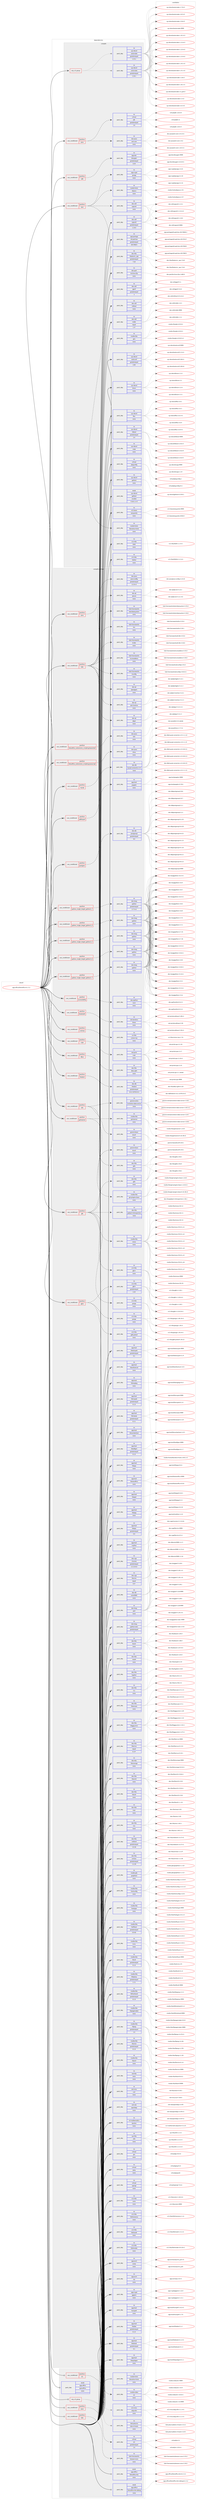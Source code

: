 digraph prolog {

# *************
# Graph options
# *************

newrank=true;
concentrate=true;
compound=true;
graph [rankdir=LR,fontname=Helvetica,fontsize=10,ranksep=1.5];#, ranksep=2.5, nodesep=0.2];
edge  [arrowhead=vee];
node  [fontname=Helvetica,fontsize=10];

# **********
# The ebuild
# **********

subgraph cluster_leftcol {
color=gray;
rank=same;
label=<<i>ebuild</i>>;
id [label="app-office/libreoffice-6.1.5.2", color=red, width=4, href="../app-office/libreoffice-6.1.5.2.svg"];
}

# ****************
# The dependencies
# ****************

subgraph cluster_midcol {
color=gray;
label=<<i>dependencies</i>>;
subgraph cluster_compile {
fillcolor="#eeeeee";
style=filled;
label=<<i>compile</i>>;
subgraph any19775 {
dependency1303234 [label=<<TABLE BORDER="0" CELLBORDER="1" CELLSPACING="0" CELLPADDING="4"><TR><TD CELLPADDING="10">any_of_group</TD></TR></TABLE>>, shape=none, color=red];subgraph pack928603 {
dependency1303235 [label=<<TABLE BORDER="0" CELLBORDER="1" CELLSPACING="0" CELLPADDING="4" WIDTH="220"><TR><TD ROWSPAN="6" CELLPADDING="30">pack_dep</TD></TR><TR><TD WIDTH="110">no</TD></TR><TR><TD>sys-devel</TD></TR><TR><TD>automake</TD></TR><TR><TD>greaterequal</TD></TR><TR><TD>1.16.1</TD></TR></TABLE>>, shape=none, color=blue];
}
dependency1303234:e -> dependency1303235:w [weight=20,style="dotted",arrowhead="oinv"];
subgraph pack928604 {
dependency1303236 [label=<<TABLE BORDER="0" CELLBORDER="1" CELLSPACING="0" CELLPADDING="4" WIDTH="220"><TR><TD ROWSPAN="6" CELLPADDING="30">pack_dep</TD></TR><TR><TD WIDTH="110">no</TD></TR><TR><TD>sys-devel</TD></TR><TR><TD>automake</TD></TR><TR><TD>greaterequal</TD></TR><TR><TD>1.15.1</TD></TR></TABLE>>, shape=none, color=blue];
}
dependency1303234:e -> dependency1303236:w [weight=20,style="dotted",arrowhead="oinv"];
}
id:e -> dependency1303234:w [weight=20,style="solid",arrowhead="vee"];
subgraph cond354314 {
dependency1303237 [label=<<TABLE BORDER="0" CELLBORDER="1" CELLSPACING="0" CELLPADDING="4"><TR><TD ROWSPAN="3" CELLPADDING="10">use_conditional</TD></TR><TR><TD>positive</TD></TR><TR><TD>java</TD></TR></TABLE>>, shape=none, color=red];
subgraph pack928605 {
dependency1303238 [label=<<TABLE BORDER="0" CELLBORDER="1" CELLSPACING="0" CELLPADDING="4" WIDTH="220"><TR><TD ROWSPAN="6" CELLPADDING="30">pack_dep</TD></TR><TR><TD WIDTH="110">no</TD></TR><TR><TD>dev-java</TD></TR><TR><TD>ant-core</TD></TR><TR><TD>none</TD></TR><TR><TD></TD></TR></TABLE>>, shape=none, color=blue];
}
dependency1303237:e -> dependency1303238:w [weight=20,style="dashed",arrowhead="vee"];
subgraph pack928606 {
dependency1303239 [label=<<TABLE BORDER="0" CELLBORDER="1" CELLSPACING="0" CELLPADDING="4" WIDTH="220"><TR><TD ROWSPAN="6" CELLPADDING="30">pack_dep</TD></TR><TR><TD WIDTH="110">no</TD></TR><TR><TD>virtual</TD></TR><TR><TD>jdk</TD></TR><TR><TD>greaterequal</TD></TR><TR><TD>1.6</TD></TR></TABLE>>, shape=none, color=blue];
}
dependency1303237:e -> dependency1303239:w [weight=20,style="dashed",arrowhead="vee"];
}
id:e -> dependency1303237:w [weight=20,style="solid",arrowhead="vee"];
subgraph cond354315 {
dependency1303240 [label=<<TABLE BORDER="0" CELLBORDER="1" CELLSPACING="0" CELLPADDING="4"><TR><TD ROWSPAN="3" CELLPADDING="10">use_conditional</TD></TR><TR><TD>positive</TD></TR><TR><TD>odk</TD></TR></TABLE>>, shape=none, color=red];
subgraph pack928607 {
dependency1303241 [label=<<TABLE BORDER="0" CELLBORDER="1" CELLSPACING="0" CELLPADDING="4" WIDTH="220"><TR><TD ROWSPAN="6" CELLPADDING="30">pack_dep</TD></TR><TR><TD WIDTH="110">no</TD></TR><TR><TD>app-doc</TD></TR><TR><TD>doxygen</TD></TR><TR><TD>greaterequal</TD></TR><TR><TD>1.8.4</TD></TR></TABLE>>, shape=none, color=blue];
}
dependency1303240:e -> dependency1303241:w [weight=20,style="dashed",arrowhead="vee"];
}
id:e -> dependency1303240:w [weight=20,style="solid",arrowhead="vee"];
subgraph cond354316 {
dependency1303242 [label=<<TABLE BORDER="0" CELLBORDER="1" CELLSPACING="0" CELLPADDING="4"><TR><TD ROWSPAN="3" CELLPADDING="10">use_conditional</TD></TR><TR><TD>positive</TD></TR><TR><TD>test</TD></TR></TABLE>>, shape=none, color=red];
subgraph pack928608 {
dependency1303243 [label=<<TABLE BORDER="0" CELLBORDER="1" CELLSPACING="0" CELLPADDING="4" WIDTH="220"><TR><TD ROWSPAN="6" CELLPADDING="30">pack_dep</TD></TR><TR><TD WIDTH="110">no</TD></TR><TR><TD>app-crypt</TD></TR><TR><TD>gnupg</TD></TR><TR><TD>none</TD></TR><TR><TD></TD></TR></TABLE>>, shape=none, color=blue];
}
dependency1303242:e -> dependency1303243:w [weight=20,style="dashed",arrowhead="vee"];
subgraph pack928609 {
dependency1303244 [label=<<TABLE BORDER="0" CELLBORDER="1" CELLSPACING="0" CELLPADDING="4" WIDTH="220"><TR><TD ROWSPAN="6" CELLPADDING="30">pack_dep</TD></TR><TR><TD WIDTH="110">no</TD></TR><TR><TD>dev-util</TD></TR><TR><TD>cppunit</TD></TR><TR><TD>none</TD></TR><TR><TD></TD></TR></TABLE>>, shape=none, color=blue];
}
dependency1303242:e -> dependency1303244:w [weight=20,style="dashed",arrowhead="vee"];
subgraph pack928610 {
dependency1303245 [label=<<TABLE BORDER="0" CELLBORDER="1" CELLSPACING="0" CELLPADDING="4" WIDTH="220"><TR><TD ROWSPAN="6" CELLPADDING="30">pack_dep</TD></TR><TR><TD WIDTH="110">no</TD></TR><TR><TD>media-fonts</TD></TR><TR><TD>dejavu</TD></TR><TR><TD>none</TD></TR><TR><TD></TD></TR></TABLE>>, shape=none, color=blue];
}
dependency1303242:e -> dependency1303245:w [weight=20,style="dashed",arrowhead="vee"];
subgraph pack928611 {
dependency1303246 [label=<<TABLE BORDER="0" CELLBORDER="1" CELLSPACING="0" CELLPADDING="4" WIDTH="220"><TR><TD ROWSPAN="6" CELLPADDING="30">pack_dep</TD></TR><TR><TD WIDTH="110">no</TD></TR><TR><TD>media-fonts</TD></TR><TR><TD>liberation-fonts</TD></TR><TR><TD>none</TD></TR><TR><TD></TD></TR></TABLE>>, shape=none, color=blue];
}
dependency1303242:e -> dependency1303246:w [weight=20,style="dashed",arrowhead="vee"];
}
id:e -> dependency1303242:w [weight=20,style="solid",arrowhead="vee"];
subgraph pack928612 {
dependency1303247 [label=<<TABLE BORDER="0" CELLBORDER="1" CELLSPACING="0" CELLPADDING="4" WIDTH="220"><TR><TD ROWSPAN="6" CELLPADDING="30">pack_dep</TD></TR><TR><TD WIDTH="110">no</TD></TR><TR><TD>app-portage</TD></TR><TR><TD>elt-patches</TD></TR><TR><TD>greaterequal</TD></TR><TR><TD>20170815</TD></TR></TABLE>>, shape=none, color=blue];
}
id:e -> dependency1303247:w [weight=20,style="solid",arrowhead="vee"];
subgraph pack928613 {
dependency1303248 [label=<<TABLE BORDER="0" CELLBORDER="1" CELLSPACING="0" CELLPADDING="4" WIDTH="220"><TR><TD ROWSPAN="6" CELLPADDING="30">pack_dep</TD></TR><TR><TD WIDTH="110">no</TD></TR><TR><TD>dev-libs</TD></TR><TR><TD>libatomic_ops</TD></TR><TR><TD>greaterequal</TD></TR><TR><TD>7.2d</TD></TR></TABLE>>, shape=none, color=blue];
}
id:e -> dependency1303248:w [weight=20,style="solid",arrowhead="vee"];
subgraph pack928614 {
dependency1303249 [label=<<TABLE BORDER="0" CELLBORDER="1" CELLSPACING="0" CELLPADDING="4" WIDTH="220"><TR><TD ROWSPAN="6" CELLPADDING="30">pack_dep</TD></TR><TR><TD WIDTH="110">no</TD></TR><TR><TD>dev-perl</TD></TR><TR><TD>Archive-Zip</TD></TR><TR><TD>none</TD></TR><TR><TD></TD></TR></TABLE>>, shape=none, color=blue];
}
id:e -> dependency1303249:w [weight=20,style="solid",arrowhead="vee"];
subgraph pack928615 {
dependency1303250 [label=<<TABLE BORDER="0" CELLBORDER="1" CELLSPACING="0" CELLPADDING="4" WIDTH="220"><TR><TD ROWSPAN="6" CELLPADDING="30">pack_dep</TD></TR><TR><TD WIDTH="110">no</TD></TR><TR><TD>dev-util</TD></TR><TR><TD>cppunit</TD></TR><TR><TD>greaterequal</TD></TR><TR><TD>1.14.0</TD></TR></TABLE>>, shape=none, color=blue];
}
id:e -> dependency1303250:w [weight=20,style="solid",arrowhead="vee"];
subgraph pack928616 {
dependency1303251 [label=<<TABLE BORDER="0" CELLBORDER="1" CELLSPACING="0" CELLPADDING="4" WIDTH="220"><TR><TD ROWSPAN="6" CELLPADDING="30">pack_dep</TD></TR><TR><TD WIDTH="110">no</TD></TR><TR><TD>dev-util</TD></TR><TR><TD>gperf</TD></TR><TR><TD>greaterequal</TD></TR><TR><TD>3</TD></TR></TABLE>>, shape=none, color=blue];
}
id:e -> dependency1303251:w [weight=20,style="solid",arrowhead="vee"];
subgraph pack928617 {
dependency1303252 [label=<<TABLE BORDER="0" CELLBORDER="1" CELLSPACING="0" CELLPADDING="4" WIDTH="220"><TR><TD ROWSPAN="6" CELLPADDING="30">pack_dep</TD></TR><TR><TD WIDTH="110">no</TD></TR><TR><TD>dev-util</TD></TR><TR><TD>intltool</TD></TR><TR><TD>none</TD></TR><TR><TD></TD></TR></TABLE>>, shape=none, color=blue];
}
id:e -> dependency1303252:w [weight=20,style="solid",arrowhead="vee"];
subgraph pack928618 {
dependency1303253 [label=<<TABLE BORDER="0" CELLBORDER="1" CELLSPACING="0" CELLPADDING="4" WIDTH="220"><TR><TD ROWSPAN="6" CELLPADDING="30">pack_dep</TD></TR><TR><TD WIDTH="110">no</TD></TR><TR><TD>dev-util</TD></TR><TR><TD>mdds</TD></TR><TR><TD>equal</TD></TR><TR><TD>1.3*</TD></TR></TABLE>>, shape=none, color=blue];
}
id:e -> dependency1303253:w [weight=20,style="solid",arrowhead="vee"];
subgraph pack928619 {
dependency1303254 [label=<<TABLE BORDER="0" CELLBORDER="1" CELLSPACING="0" CELLPADDING="4" WIDTH="220"><TR><TD ROWSPAN="6" CELLPADDING="30">pack_dep</TD></TR><TR><TD WIDTH="110">no</TD></TR><TR><TD>media-libs</TD></TR><TR><TD>glm</TD></TR><TR><TD>none</TD></TR><TR><TD></TD></TR></TABLE>>, shape=none, color=blue];
}
id:e -> dependency1303254:w [weight=20,style="solid",arrowhead="vee"];
subgraph pack928620 {
dependency1303255 [label=<<TABLE BORDER="0" CELLBORDER="1" CELLSPACING="0" CELLPADDING="4" WIDTH="220"><TR><TD ROWSPAN="6" CELLPADDING="30">pack_dep</TD></TR><TR><TD WIDTH="110">no</TD></TR><TR><TD>sys-devel</TD></TR><TR><TD>autoconf</TD></TR><TR><TD>greaterequal</TD></TR><TR><TD>2.69</TD></TR></TABLE>>, shape=none, color=blue];
}
id:e -> dependency1303255:w [weight=20,style="solid",arrowhead="vee"];
subgraph pack928621 {
dependency1303256 [label=<<TABLE BORDER="0" CELLBORDER="1" CELLSPACING="0" CELLPADDING="4" WIDTH="220"><TR><TD ROWSPAN="6" CELLPADDING="30">pack_dep</TD></TR><TR><TD WIDTH="110">no</TD></TR><TR><TD>sys-devel</TD></TR><TR><TD>bison</TD></TR><TR><TD>none</TD></TR><TR><TD></TD></TR></TABLE>>, shape=none, color=blue];
}
id:e -> dependency1303256:w [weight=20,style="solid",arrowhead="vee"];
subgraph pack928622 {
dependency1303257 [label=<<TABLE BORDER="0" CELLBORDER="1" CELLSPACING="0" CELLPADDING="4" WIDTH="220"><TR><TD ROWSPAN="6" CELLPADDING="30">pack_dep</TD></TR><TR><TD WIDTH="110">no</TD></TR><TR><TD>sys-devel</TD></TR><TR><TD>flex</TD></TR><TR><TD>none</TD></TR><TR><TD></TD></TR></TABLE>>, shape=none, color=blue];
}
id:e -> dependency1303257:w [weight=20,style="solid",arrowhead="vee"];
subgraph pack928623 {
dependency1303258 [label=<<TABLE BORDER="0" CELLBORDER="1" CELLSPACING="0" CELLPADDING="4" WIDTH="220"><TR><TD ROWSPAN="6" CELLPADDING="30">pack_dep</TD></TR><TR><TD WIDTH="110">no</TD></TR><TR><TD>sys-devel</TD></TR><TR><TD>gettext</TD></TR><TR><TD>none</TD></TR><TR><TD></TD></TR></TABLE>>, shape=none, color=blue];
}
id:e -> dependency1303258:w [weight=20,style="solid",arrowhead="vee"];
subgraph pack928624 {
dependency1303259 [label=<<TABLE BORDER="0" CELLBORDER="1" CELLSPACING="0" CELLPADDING="4" WIDTH="220"><TR><TD ROWSPAN="6" CELLPADDING="30">pack_dep</TD></TR><TR><TD WIDTH="110">no</TD></TR><TR><TD>sys-devel</TD></TR><TR><TD>libtool</TD></TR><TR><TD>greaterequal</TD></TR><TR><TD>2.4</TD></TR></TABLE>>, shape=none, color=blue];
}
id:e -> dependency1303259:w [weight=20,style="solid",arrowhead="vee"];
subgraph pack928625 {
dependency1303260 [label=<<TABLE BORDER="0" CELLBORDER="1" CELLSPACING="0" CELLPADDING="4" WIDTH="220"><TR><TD ROWSPAN="6" CELLPADDING="30">pack_dep</TD></TR><TR><TD WIDTH="110">no</TD></TR><TR><TD>sys-devel</TD></TR><TR><TD>ucpp</TD></TR><TR><TD>none</TD></TR><TR><TD></TD></TR></TABLE>>, shape=none, color=blue];
}
id:e -> dependency1303260:w [weight=20,style="solid",arrowhead="vee"];
subgraph pack928626 {
dependency1303261 [label=<<TABLE BORDER="0" CELLBORDER="1" CELLSPACING="0" CELLPADDING="4" WIDTH="220"><TR><TD ROWSPAN="6" CELLPADDING="30">pack_dep</TD></TR><TR><TD WIDTH="110">no</TD></TR><TR><TD>virtual</TD></TR><TR><TD>pkgconfig</TD></TR><TR><TD>none</TD></TR><TR><TD></TD></TR></TABLE>>, shape=none, color=blue];
}
id:e -> dependency1303261:w [weight=20,style="solid",arrowhead="vee"];
subgraph pack928627 {
dependency1303262 [label=<<TABLE BORDER="0" CELLBORDER="1" CELLSPACING="0" CELLPADDING="4" WIDTH="220"><TR><TD ROWSPAN="6" CELLPADDING="30">pack_dep</TD></TR><TR><TD WIDTH="110">no</TD></TR><TR><TD>x11-base</TD></TR><TR><TD>xorg-proto</TD></TR><TR><TD>none</TD></TR><TR><TD></TD></TR></TABLE>>, shape=none, color=blue];
}
id:e -> dependency1303262:w [weight=20,style="solid",arrowhead="vee"];
subgraph pack928628 {
dependency1303263 [label=<<TABLE BORDER="0" CELLBORDER="1" CELLSPACING="0" CELLPADDING="4" WIDTH="220"><TR><TD ROWSPAN="6" CELLPADDING="30">pack_dep</TD></TR><TR><TD WIDTH="110">no</TD></TR><TR><TD>x11-libs</TD></TR><TR><TD>libXt</TD></TR><TR><TD>none</TD></TR><TR><TD></TD></TR></TABLE>>, shape=none, color=blue];
}
id:e -> dependency1303263:w [weight=20,style="solid",arrowhead="vee"];
subgraph pack928629 {
dependency1303264 [label=<<TABLE BORDER="0" CELLBORDER="1" CELLSPACING="0" CELLPADDING="4" WIDTH="220"><TR><TD ROWSPAN="6" CELLPADDING="30">pack_dep</TD></TR><TR><TD WIDTH="110">no</TD></TR><TR><TD>x11-libs</TD></TR><TR><TD>libXtst</TD></TR><TR><TD>none</TD></TR><TR><TD></TD></TR></TABLE>>, shape=none, color=blue];
}
id:e -> dependency1303264:w [weight=20,style="solid",arrowhead="vee"];
subgraph pack928630 {
dependency1303265 [label=<<TABLE BORDER="0" CELLBORDER="1" CELLSPACING="0" CELLPADDING="4" WIDTH="220"><TR><TD ROWSPAN="6" CELLPADDING="30">pack_dep</TD></TR><TR><TD WIDTH="110">weak</TD></TR><TR><TD>sys-devel</TD></TR><TR><TD>gettext</TD></TR><TR><TD>smaller</TD></TR><TR><TD>0.18.1.1-r3</TD></TR></TABLE>>, shape=none, color=blue];
}
id:e -> dependency1303265:w [weight=20,style="solid",arrowhead="vee"];
}
subgraph cluster_compileandrun {
fillcolor="#eeeeee";
style=filled;
label=<<i>compile and run</i>>;
subgraph cond354317 {
dependency1303266 [label=<<TABLE BORDER="0" CELLBORDER="1" CELLSPACING="0" CELLPADDING="4"><TR><TD ROWSPAN="3" CELLPADDING="10">use_conditional</TD></TR><TR><TD>positive</TD></TR><TR><TD>accessibility</TD></TR></TABLE>>, shape=none, color=red];
subgraph pack928631 {
dependency1303267 [label=<<TABLE BORDER="0" CELLBORDER="1" CELLSPACING="0" CELLPADDING="4" WIDTH="220"><TR><TD ROWSPAN="6" CELLPADDING="30">pack_dep</TD></TR><TR><TD WIDTH="110">no</TD></TR><TR><TD>dev-python</TD></TR><TR><TD>lxml</TD></TR><TR><TD>none</TD></TR><TR><TD></TD></TR></TABLE>>, shape=none, color=blue];
}
dependency1303266:e -> dependency1303267:w [weight=20,style="dashed",arrowhead="vee"];
}
id:e -> dependency1303266:w [weight=20,style="solid",arrowhead="odotvee"];
subgraph cond354318 {
dependency1303268 [label=<<TABLE BORDER="0" CELLBORDER="1" CELLSPACING="0" CELLPADDING="4"><TR><TD ROWSPAN="3" CELLPADDING="10">use_conditional</TD></TR><TR><TD>positive</TD></TR><TR><TD>bluetooth</TD></TR></TABLE>>, shape=none, color=red];
subgraph pack928632 {
dependency1303269 [label=<<TABLE BORDER="0" CELLBORDER="1" CELLSPACING="0" CELLPADDING="4" WIDTH="220"><TR><TD ROWSPAN="6" CELLPADDING="30">pack_dep</TD></TR><TR><TD WIDTH="110">no</TD></TR><TR><TD>net-wireless</TD></TR><TR><TD>bluez</TD></TR><TR><TD>none</TD></TR><TR><TD></TD></TR></TABLE>>, shape=none, color=blue];
}
dependency1303268:e -> dependency1303269:w [weight=20,style="dashed",arrowhead="vee"];
}
id:e -> dependency1303268:w [weight=20,style="solid",arrowhead="odotvee"];
subgraph cond354319 {
dependency1303270 [label=<<TABLE BORDER="0" CELLBORDER="1" CELLSPACING="0" CELLPADDING="4"><TR><TD ROWSPAN="3" CELLPADDING="10">use_conditional</TD></TR><TR><TD>positive</TD></TR><TR><TD>coinmp</TD></TR></TABLE>>, shape=none, color=red];
subgraph pack928633 {
dependency1303271 [label=<<TABLE BORDER="0" CELLBORDER="1" CELLSPACING="0" CELLPADDING="4" WIDTH="220"><TR><TD ROWSPAN="6" CELLPADDING="30">pack_dep</TD></TR><TR><TD WIDTH="110">no</TD></TR><TR><TD>sci-libs</TD></TR><TR><TD>coinor-mp</TD></TR><TR><TD>none</TD></TR><TR><TD></TD></TR></TABLE>>, shape=none, color=blue];
}
dependency1303270:e -> dependency1303271:w [weight=20,style="dashed",arrowhead="vee"];
}
id:e -> dependency1303270:w [weight=20,style="solid",arrowhead="odotvee"];
subgraph cond354320 {
dependency1303272 [label=<<TABLE BORDER="0" CELLBORDER="1" CELLSPACING="0" CELLPADDING="4"><TR><TD ROWSPAN="3" CELLPADDING="10">use_conditional</TD></TR><TR><TD>positive</TD></TR><TR><TD>cups</TD></TR></TABLE>>, shape=none, color=red];
subgraph pack928634 {
dependency1303273 [label=<<TABLE BORDER="0" CELLBORDER="1" CELLSPACING="0" CELLPADDING="4" WIDTH="220"><TR><TD ROWSPAN="6" CELLPADDING="30">pack_dep</TD></TR><TR><TD WIDTH="110">no</TD></TR><TR><TD>net-print</TD></TR><TR><TD>cups</TD></TR><TR><TD>none</TD></TR><TR><TD></TD></TR></TABLE>>, shape=none, color=blue];
}
dependency1303272:e -> dependency1303273:w [weight=20,style="dashed",arrowhead="vee"];
}
id:e -> dependency1303272:w [weight=20,style="solid",arrowhead="odotvee"];
subgraph cond354321 {
dependency1303274 [label=<<TABLE BORDER="0" CELLBORDER="1" CELLSPACING="0" CELLPADDING="4"><TR><TD ROWSPAN="3" CELLPADDING="10">use_conditional</TD></TR><TR><TD>positive</TD></TR><TR><TD>dbus</TD></TR></TABLE>>, shape=none, color=red];
subgraph pack928635 {
dependency1303275 [label=<<TABLE BORDER="0" CELLBORDER="1" CELLSPACING="0" CELLPADDING="4" WIDTH="220"><TR><TD ROWSPAN="6" CELLPADDING="30">pack_dep</TD></TR><TR><TD WIDTH="110">no</TD></TR><TR><TD>dev-libs</TD></TR><TR><TD>dbus-glib</TD></TR><TR><TD>none</TD></TR><TR><TD></TD></TR></TABLE>>, shape=none, color=blue];
}
dependency1303274:e -> dependency1303275:w [weight=20,style="dashed",arrowhead="vee"];
}
id:e -> dependency1303274:w [weight=20,style="solid",arrowhead="odotvee"];
subgraph cond354322 {
dependency1303276 [label=<<TABLE BORDER="0" CELLBORDER="1" CELLSPACING="0" CELLPADDING="4"><TR><TD ROWSPAN="3" CELLPADDING="10">use_conditional</TD></TR><TR><TD>positive</TD></TR><TR><TD>eds</TD></TR></TABLE>>, shape=none, color=red];
subgraph pack928636 {
dependency1303277 [label=<<TABLE BORDER="0" CELLBORDER="1" CELLSPACING="0" CELLPADDING="4" WIDTH="220"><TR><TD ROWSPAN="6" CELLPADDING="30">pack_dep</TD></TR><TR><TD WIDTH="110">no</TD></TR><TR><TD>dev-libs</TD></TR><TR><TD>glib</TD></TR><TR><TD>none</TD></TR><TR><TD></TD></TR></TABLE>>, shape=none, color=blue];
}
dependency1303276:e -> dependency1303277:w [weight=20,style="dashed",arrowhead="vee"];
subgraph pack928637 {
dependency1303278 [label=<<TABLE BORDER="0" CELLBORDER="1" CELLSPACING="0" CELLPADDING="4" WIDTH="220"><TR><TD ROWSPAN="6" CELLPADDING="30">pack_dep</TD></TR><TR><TD WIDTH="110">no</TD></TR><TR><TD>gnome-base</TD></TR><TR><TD>dconf</TD></TR><TR><TD>none</TD></TR><TR><TD></TD></TR></TABLE>>, shape=none, color=blue];
}
dependency1303276:e -> dependency1303278:w [weight=20,style="dashed",arrowhead="vee"];
subgraph pack928638 {
dependency1303279 [label=<<TABLE BORDER="0" CELLBORDER="1" CELLSPACING="0" CELLPADDING="4" WIDTH="220"><TR><TD ROWSPAN="6" CELLPADDING="30">pack_dep</TD></TR><TR><TD WIDTH="110">no</TD></TR><TR><TD>gnome-extra</TD></TR><TR><TD>evolution-data-server</TD></TR><TR><TD>none</TD></TR><TR><TD></TD></TR></TABLE>>, shape=none, color=blue];
}
dependency1303276:e -> dependency1303279:w [weight=20,style="dashed",arrowhead="vee"];
}
id:e -> dependency1303276:w [weight=20,style="solid",arrowhead="odotvee"];
subgraph cond354323 {
dependency1303280 [label=<<TABLE BORDER="0" CELLBORDER="1" CELLSPACING="0" CELLPADDING="4"><TR><TD ROWSPAN="3" CELLPADDING="10">use_conditional</TD></TR><TR><TD>positive</TD></TR><TR><TD>firebird</TD></TR></TABLE>>, shape=none, color=red];
subgraph pack928639 {
dependency1303281 [label=<<TABLE BORDER="0" CELLBORDER="1" CELLSPACING="0" CELLPADDING="4" WIDTH="220"><TR><TD ROWSPAN="6" CELLPADDING="30">pack_dep</TD></TR><TR><TD WIDTH="110">no</TD></TR><TR><TD>dev-db</TD></TR><TR><TD>firebird</TD></TR><TR><TD>greaterequal</TD></TR><TR><TD>3.0.2.32703.0-r1</TD></TR></TABLE>>, shape=none, color=blue];
}
dependency1303280:e -> dependency1303281:w [weight=20,style="dashed",arrowhead="vee"];
}
id:e -> dependency1303280:w [weight=20,style="solid",arrowhead="odotvee"];
subgraph cond354324 {
dependency1303282 [label=<<TABLE BORDER="0" CELLBORDER="1" CELLSPACING="0" CELLPADDING="4"><TR><TD ROWSPAN="3" CELLPADDING="10">use_conditional</TD></TR><TR><TD>positive</TD></TR><TR><TD>gstreamer</TD></TR></TABLE>>, shape=none, color=red];
subgraph pack928640 {
dependency1303283 [label=<<TABLE BORDER="0" CELLBORDER="1" CELLSPACING="0" CELLPADDING="4" WIDTH="220"><TR><TD ROWSPAN="6" CELLPADDING="30">pack_dep</TD></TR><TR><TD WIDTH="110">no</TD></TR><TR><TD>media-libs</TD></TR><TR><TD>gstreamer</TD></TR><TR><TD>none</TD></TR><TR><TD></TD></TR></TABLE>>, shape=none, color=blue];
}
dependency1303282:e -> dependency1303283:w [weight=20,style="dashed",arrowhead="vee"];
subgraph pack928641 {
dependency1303284 [label=<<TABLE BORDER="0" CELLBORDER="1" CELLSPACING="0" CELLPADDING="4" WIDTH="220"><TR><TD ROWSPAN="6" CELLPADDING="30">pack_dep</TD></TR><TR><TD WIDTH="110">no</TD></TR><TR><TD>media-libs</TD></TR><TR><TD>gst-plugins-base</TD></TR><TR><TD>none</TD></TR><TR><TD></TD></TR></TABLE>>, shape=none, color=blue];
}
dependency1303282:e -> dependency1303284:w [weight=20,style="dashed",arrowhead="vee"];
}
id:e -> dependency1303282:w [weight=20,style="solid",arrowhead="odotvee"];
subgraph cond354325 {
dependency1303285 [label=<<TABLE BORDER="0" CELLBORDER="1" CELLSPACING="0" CELLPADDING="4"><TR><TD ROWSPAN="3" CELLPADDING="10">use_conditional</TD></TR><TR><TD>positive</TD></TR><TR><TD>gtk</TD></TR></TABLE>>, shape=none, color=red];
subgraph pack928642 {
dependency1303286 [label=<<TABLE BORDER="0" CELLBORDER="1" CELLSPACING="0" CELLPADDING="4" WIDTH="220"><TR><TD ROWSPAN="6" CELLPADDING="30">pack_dep</TD></TR><TR><TD WIDTH="110">no</TD></TR><TR><TD>dev-libs</TD></TR><TR><TD>glib</TD></TR><TR><TD>none</TD></TR><TR><TD></TD></TR></TABLE>>, shape=none, color=blue];
}
dependency1303285:e -> dependency1303286:w [weight=20,style="dashed",arrowhead="vee"];
subgraph pack928643 {
dependency1303287 [label=<<TABLE BORDER="0" CELLBORDER="1" CELLSPACING="0" CELLPADDING="4" WIDTH="220"><TR><TD ROWSPAN="6" CELLPADDING="30">pack_dep</TD></TR><TR><TD WIDTH="110">no</TD></TR><TR><TD>dev-libs</TD></TR><TR><TD>gobject-introspection</TD></TR><TR><TD>none</TD></TR><TR><TD></TD></TR></TABLE>>, shape=none, color=blue];
}
dependency1303285:e -> dependency1303287:w [weight=20,style="dashed",arrowhead="vee"];
subgraph pack928644 {
dependency1303288 [label=<<TABLE BORDER="0" CELLBORDER="1" CELLSPACING="0" CELLPADDING="4" WIDTH="220"><TR><TD ROWSPAN="6" CELLPADDING="30">pack_dep</TD></TR><TR><TD WIDTH="110">no</TD></TR><TR><TD>gnome-base</TD></TR><TR><TD>dconf</TD></TR><TR><TD>none</TD></TR><TR><TD></TD></TR></TABLE>>, shape=none, color=blue];
}
dependency1303285:e -> dependency1303288:w [weight=20,style="dashed",arrowhead="vee"];
subgraph pack928645 {
dependency1303289 [label=<<TABLE BORDER="0" CELLBORDER="1" CELLSPACING="0" CELLPADDING="4" WIDTH="220"><TR><TD ROWSPAN="6" CELLPADDING="30">pack_dep</TD></TR><TR><TD WIDTH="110">no</TD></TR><TR><TD>media-libs</TD></TR><TR><TD>mesa</TD></TR><TR><TD>none</TD></TR><TR><TD></TD></TR></TABLE>>, shape=none, color=blue];
}
dependency1303285:e -> dependency1303289:w [weight=20,style="dashed",arrowhead="vee"];
subgraph pack928646 {
dependency1303290 [label=<<TABLE BORDER="0" CELLBORDER="1" CELLSPACING="0" CELLPADDING="4" WIDTH="220"><TR><TD ROWSPAN="6" CELLPADDING="30">pack_dep</TD></TR><TR><TD WIDTH="110">no</TD></TR><TR><TD>x11-libs</TD></TR><TR><TD>gtk+</TD></TR><TR><TD>none</TD></TR><TR><TD></TD></TR></TABLE>>, shape=none, color=blue];
}
dependency1303285:e -> dependency1303290:w [weight=20,style="dashed",arrowhead="vee"];
subgraph pack928647 {
dependency1303291 [label=<<TABLE BORDER="0" CELLBORDER="1" CELLSPACING="0" CELLPADDING="4" WIDTH="220"><TR><TD ROWSPAN="6" CELLPADDING="30">pack_dep</TD></TR><TR><TD WIDTH="110">no</TD></TR><TR><TD>x11-libs</TD></TR><TR><TD>pango</TD></TR><TR><TD>none</TD></TR><TR><TD></TD></TR></TABLE>>, shape=none, color=blue];
}
dependency1303285:e -> dependency1303291:w [weight=20,style="dashed",arrowhead="vee"];
}
id:e -> dependency1303285:w [weight=20,style="solid",arrowhead="odotvee"];
subgraph cond354326 {
dependency1303292 [label=<<TABLE BORDER="0" CELLBORDER="1" CELLSPACING="0" CELLPADDING="4"><TR><TD ROWSPAN="3" CELLPADDING="10">use_conditional</TD></TR><TR><TD>positive</TD></TR><TR><TD>gtk2</TD></TR></TABLE>>, shape=none, color=red];
subgraph pack928648 {
dependency1303293 [label=<<TABLE BORDER="0" CELLBORDER="1" CELLSPACING="0" CELLPADDING="4" WIDTH="220"><TR><TD ROWSPAN="6" CELLPADDING="30">pack_dep</TD></TR><TR><TD WIDTH="110">no</TD></TR><TR><TD>x11-libs</TD></TR><TR><TD>gdk-pixbuf</TD></TR><TR><TD>none</TD></TR><TR><TD></TD></TR></TABLE>>, shape=none, color=blue];
}
dependency1303292:e -> dependency1303293:w [weight=20,style="dashed",arrowhead="vee"];
subgraph pack928649 {
dependency1303294 [label=<<TABLE BORDER="0" CELLBORDER="1" CELLSPACING="0" CELLPADDING="4" WIDTH="220"><TR><TD ROWSPAN="6" CELLPADDING="30">pack_dep</TD></TR><TR><TD WIDTH="110">no</TD></TR><TR><TD>x11-libs</TD></TR><TR><TD>gtk+</TD></TR><TR><TD>greaterequal</TD></TR><TR><TD>2.24</TD></TR></TABLE>>, shape=none, color=blue];
}
dependency1303292:e -> dependency1303294:w [weight=20,style="dashed",arrowhead="vee"];
subgraph pack928650 {
dependency1303295 [label=<<TABLE BORDER="0" CELLBORDER="1" CELLSPACING="0" CELLPADDING="4" WIDTH="220"><TR><TD ROWSPAN="6" CELLPADDING="30">pack_dep</TD></TR><TR><TD WIDTH="110">no</TD></TR><TR><TD>x11-libs</TD></TR><TR><TD>pango</TD></TR><TR><TD>none</TD></TR><TR><TD></TD></TR></TABLE>>, shape=none, color=blue];
}
dependency1303292:e -> dependency1303295:w [weight=20,style="dashed",arrowhead="vee"];
}
id:e -> dependency1303292:w [weight=20,style="solid",arrowhead="odotvee"];
subgraph cond354327 {
dependency1303296 [label=<<TABLE BORDER="0" CELLBORDER="1" CELLSPACING="0" CELLPADDING="4"><TR><TD ROWSPAN="3" CELLPADDING="10">use_conditional</TD></TR><TR><TD>positive</TD></TR><TR><TD>java</TD></TR></TABLE>>, shape=none, color=red];
subgraph pack928651 {
dependency1303297 [label=<<TABLE BORDER="0" CELLBORDER="1" CELLSPACING="0" CELLPADDING="4" WIDTH="220"><TR><TD ROWSPAN="6" CELLPADDING="30">pack_dep</TD></TR><TR><TD WIDTH="110">no</TD></TR><TR><TD>dev-java</TD></TR><TR><TD>java-config</TD></TR><TR><TD>greaterequal</TD></TR><TR><TD>2.2.0-r3</TD></TR></TABLE>>, shape=none, color=blue];
}
dependency1303296:e -> dependency1303297:w [weight=20,style="dashed",arrowhead="vee"];
}
id:e -> dependency1303296:w [weight=20,style="solid",arrowhead="odotvee"];
subgraph cond354328 {
dependency1303298 [label=<<TABLE BORDER="0" CELLBORDER="1" CELLSPACING="0" CELLPADDING="4"><TR><TD ROWSPAN="3" CELLPADDING="10">use_conditional</TD></TR><TR><TD>positive</TD></TR><TR><TD>kde</TD></TR></TABLE>>, shape=none, color=red];
subgraph pack928652 {
dependency1303299 [label=<<TABLE BORDER="0" CELLBORDER="1" CELLSPACING="0" CELLPADDING="4" WIDTH="220"><TR><TD ROWSPAN="6" CELLPADDING="30">pack_dep</TD></TR><TR><TD WIDTH="110">no</TD></TR><TR><TD>dev-qt</TD></TR><TR><TD>qtcore</TD></TR><TR><TD>none</TD></TR><TR><TD></TD></TR></TABLE>>, shape=none, color=blue];
}
dependency1303298:e -> dependency1303299:w [weight=20,style="dashed",arrowhead="vee"];
subgraph pack928653 {
dependency1303300 [label=<<TABLE BORDER="0" CELLBORDER="1" CELLSPACING="0" CELLPADDING="4" WIDTH="220"><TR><TD ROWSPAN="6" CELLPADDING="30">pack_dep</TD></TR><TR><TD WIDTH="110">no</TD></TR><TR><TD>dev-qt</TD></TR><TR><TD>qtgui</TD></TR><TR><TD>none</TD></TR><TR><TD></TD></TR></TABLE>>, shape=none, color=blue];
}
dependency1303298:e -> dependency1303300:w [weight=20,style="dashed",arrowhead="vee"];
subgraph pack928654 {
dependency1303301 [label=<<TABLE BORDER="0" CELLBORDER="1" CELLSPACING="0" CELLPADDING="4" WIDTH="220"><TR><TD ROWSPAN="6" CELLPADDING="30">pack_dep</TD></TR><TR><TD WIDTH="110">no</TD></TR><TR><TD>dev-qt</TD></TR><TR><TD>qtx11extras</TD></TR><TR><TD>none</TD></TR><TR><TD></TD></TR></TABLE>>, shape=none, color=blue];
}
dependency1303298:e -> dependency1303301:w [weight=20,style="dashed",arrowhead="vee"];
subgraph pack928655 {
dependency1303302 [label=<<TABLE BORDER="0" CELLBORDER="1" CELLSPACING="0" CELLPADDING="4" WIDTH="220"><TR><TD ROWSPAN="6" CELLPADDING="30">pack_dep</TD></TR><TR><TD WIDTH="110">no</TD></TR><TR><TD>dev-qt</TD></TR><TR><TD>qtwidgets</TD></TR><TR><TD>none</TD></TR><TR><TD></TD></TR></TABLE>>, shape=none, color=blue];
}
dependency1303298:e -> dependency1303302:w [weight=20,style="dashed",arrowhead="vee"];
subgraph pack928656 {
dependency1303303 [label=<<TABLE BORDER="0" CELLBORDER="1" CELLSPACING="0" CELLPADDING="4" WIDTH="220"><TR><TD ROWSPAN="6" CELLPADDING="30">pack_dep</TD></TR><TR><TD WIDTH="110">no</TD></TR><TR><TD>kde-frameworks</TD></TR><TR><TD>kconfig</TD></TR><TR><TD>none</TD></TR><TR><TD></TD></TR></TABLE>>, shape=none, color=blue];
}
dependency1303298:e -> dependency1303303:w [weight=20,style="dashed",arrowhead="vee"];
subgraph pack928657 {
dependency1303304 [label=<<TABLE BORDER="0" CELLBORDER="1" CELLSPACING="0" CELLPADDING="4" WIDTH="220"><TR><TD ROWSPAN="6" CELLPADDING="30">pack_dep</TD></TR><TR><TD WIDTH="110">no</TD></TR><TR><TD>kde-frameworks</TD></TR><TR><TD>kcoreaddons</TD></TR><TR><TD>none</TD></TR><TR><TD></TD></TR></TABLE>>, shape=none, color=blue];
}
dependency1303298:e -> dependency1303304:w [weight=20,style="dashed",arrowhead="vee"];
subgraph pack928658 {
dependency1303305 [label=<<TABLE BORDER="0" CELLBORDER="1" CELLSPACING="0" CELLPADDING="4" WIDTH="220"><TR><TD ROWSPAN="6" CELLPADDING="30">pack_dep</TD></TR><TR><TD WIDTH="110">no</TD></TR><TR><TD>kde-frameworks</TD></TR><TR><TD>ki18n</TD></TR><TR><TD>none</TD></TR><TR><TD></TD></TR></TABLE>>, shape=none, color=blue];
}
dependency1303298:e -> dependency1303305:w [weight=20,style="dashed",arrowhead="vee"];
subgraph pack928659 {
dependency1303306 [label=<<TABLE BORDER="0" CELLBORDER="1" CELLSPACING="0" CELLPADDING="4" WIDTH="220"><TR><TD ROWSPAN="6" CELLPADDING="30">pack_dep</TD></TR><TR><TD WIDTH="110">no</TD></TR><TR><TD>kde-frameworks</TD></TR><TR><TD>kio</TD></TR><TR><TD>none</TD></TR><TR><TD></TD></TR></TABLE>>, shape=none, color=blue];
}
dependency1303298:e -> dependency1303306:w [weight=20,style="dashed",arrowhead="vee"];
subgraph pack928660 {
dependency1303307 [label=<<TABLE BORDER="0" CELLBORDER="1" CELLSPACING="0" CELLPADDING="4" WIDTH="220"><TR><TD ROWSPAN="6" CELLPADDING="30">pack_dep</TD></TR><TR><TD WIDTH="110">no</TD></TR><TR><TD>kde-frameworks</TD></TR><TR><TD>kwindowsystem</TD></TR><TR><TD>none</TD></TR><TR><TD></TD></TR></TABLE>>, shape=none, color=blue];
}
dependency1303298:e -> dependency1303307:w [weight=20,style="dashed",arrowhead="vee"];
}
id:e -> dependency1303298:w [weight=20,style="solid",arrowhead="odotvee"];
subgraph cond354329 {
dependency1303308 [label=<<TABLE BORDER="0" CELLBORDER="1" CELLSPACING="0" CELLPADDING="4"><TR><TD ROWSPAN="3" CELLPADDING="10">use_conditional</TD></TR><TR><TD>positive</TD></TR><TR><TD>libreoffice_extensions_scripting-beanshell</TD></TR></TABLE>>, shape=none, color=red];
subgraph pack928661 {
dependency1303309 [label=<<TABLE BORDER="0" CELLBORDER="1" CELLSPACING="0" CELLPADDING="4" WIDTH="220"><TR><TD ROWSPAN="6" CELLPADDING="30">pack_dep</TD></TR><TR><TD WIDTH="110">no</TD></TR><TR><TD>dev-java</TD></TR><TR><TD>bsh</TD></TR><TR><TD>none</TD></TR><TR><TD></TD></TR></TABLE>>, shape=none, color=blue];
}
dependency1303308:e -> dependency1303309:w [weight=20,style="dashed",arrowhead="vee"];
}
id:e -> dependency1303308:w [weight=20,style="solid",arrowhead="odotvee"];
subgraph cond354330 {
dependency1303310 [label=<<TABLE BORDER="0" CELLBORDER="1" CELLSPACING="0" CELLPADDING="4"><TR><TD ROWSPAN="3" CELLPADDING="10">use_conditional</TD></TR><TR><TD>positive</TD></TR><TR><TD>libreoffice_extensions_scripting-javascript</TD></TR></TABLE>>, shape=none, color=red];
subgraph pack928662 {
dependency1303311 [label=<<TABLE BORDER="0" CELLBORDER="1" CELLSPACING="0" CELLPADDING="4" WIDTH="220"><TR><TD ROWSPAN="6" CELLPADDING="30">pack_dep</TD></TR><TR><TD WIDTH="110">no</TD></TR><TR><TD>dev-java</TD></TR><TR><TD>rhino</TD></TR><TR><TD>none</TD></TR><TR><TD></TD></TR></TABLE>>, shape=none, color=blue];
}
dependency1303310:e -> dependency1303311:w [weight=20,style="dashed",arrowhead="vee"];
}
id:e -> dependency1303310:w [weight=20,style="solid",arrowhead="odotvee"];
subgraph cond354331 {
dependency1303312 [label=<<TABLE BORDER="0" CELLBORDER="1" CELLSPACING="0" CELLPADDING="4"><TR><TD ROWSPAN="3" CELLPADDING="10">use_conditional</TD></TR><TR><TD>positive</TD></TR><TR><TD>mysql</TD></TR></TABLE>>, shape=none, color=red];
subgraph pack928663 {
dependency1303313 [label=<<TABLE BORDER="0" CELLBORDER="1" CELLSPACING="0" CELLPADDING="4" WIDTH="220"><TR><TD ROWSPAN="6" CELLPADDING="30">pack_dep</TD></TR><TR><TD WIDTH="110">no</TD></TR><TR><TD>dev-db</TD></TR><TR><TD>mysql-connector-c++</TD></TR><TR><TD>none</TD></TR><TR><TD></TD></TR></TABLE>>, shape=none, color=blue];
}
dependency1303312:e -> dependency1303313:w [weight=20,style="dashed",arrowhead="vee"];
}
id:e -> dependency1303312:w [weight=20,style="solid",arrowhead="odotvee"];
subgraph cond354332 {
dependency1303314 [label=<<TABLE BORDER="0" CELLBORDER="1" CELLSPACING="0" CELLPADDING="4"><TR><TD ROWSPAN="3" CELLPADDING="10">use_conditional</TD></TR><TR><TD>positive</TD></TR><TR><TD>pdfimport</TD></TR></TABLE>>, shape=none, color=red];
subgraph pack928664 {
dependency1303315 [label=<<TABLE BORDER="0" CELLBORDER="1" CELLSPACING="0" CELLPADDING="4" WIDTH="220"><TR><TD ROWSPAN="6" CELLPADDING="30">pack_dep</TD></TR><TR><TD WIDTH="110">no</TD></TR><TR><TD>app-text</TD></TR><TR><TD>poppler</TD></TR><TR><TD>none</TD></TR><TR><TD></TD></TR></TABLE>>, shape=none, color=blue];
}
dependency1303314:e -> dependency1303315:w [weight=20,style="dashed",arrowhead="vee"];
}
id:e -> dependency1303314:w [weight=20,style="solid",arrowhead="odotvee"];
subgraph cond354333 {
dependency1303316 [label=<<TABLE BORDER="0" CELLBORDER="1" CELLSPACING="0" CELLPADDING="4"><TR><TD ROWSPAN="3" CELLPADDING="10">use_conditional</TD></TR><TR><TD>positive</TD></TR><TR><TD>postgres</TD></TR></TABLE>>, shape=none, color=red];
subgraph pack928665 {
dependency1303317 [label=<<TABLE BORDER="0" CELLBORDER="1" CELLSPACING="0" CELLPADDING="4" WIDTH="220"><TR><TD ROWSPAN="6" CELLPADDING="30">pack_dep</TD></TR><TR><TD WIDTH="110">no</TD></TR><TR><TD>dev-db</TD></TR><TR><TD>postgresql</TD></TR><TR><TD>greaterequal</TD></TR><TR><TD>9.0</TD></TR></TABLE>>, shape=none, color=blue];
}
dependency1303316:e -> dependency1303317:w [weight=20,style="dashed",arrowhead="vee"];
}
id:e -> dependency1303316:w [weight=20,style="solid",arrowhead="odotvee"];
subgraph cond354334 {
dependency1303318 [label=<<TABLE BORDER="0" CELLBORDER="1" CELLSPACING="0" CELLPADDING="4"><TR><TD ROWSPAN="3" CELLPADDING="10">use_conditional</TD></TR><TR><TD>positive</TD></TR><TR><TD>python_single_target_python2_7</TD></TR></TABLE>>, shape=none, color=red];
subgraph pack928666 {
dependency1303319 [label=<<TABLE BORDER="0" CELLBORDER="1" CELLSPACING="0" CELLPADDING="4" WIDTH="220"><TR><TD ROWSPAN="6" CELLPADDING="30">pack_dep</TD></TR><TR><TD WIDTH="110">no</TD></TR><TR><TD>dev-lang</TD></TR><TR><TD>python</TD></TR><TR><TD>greaterequal</TD></TR><TR><TD>2.7.5-r2</TD></TR></TABLE>>, shape=none, color=blue];
}
dependency1303318:e -> dependency1303319:w [weight=20,style="dashed",arrowhead="vee"];
}
id:e -> dependency1303318:w [weight=20,style="solid",arrowhead="odotvee"];
subgraph cond354335 {
dependency1303320 [label=<<TABLE BORDER="0" CELLBORDER="1" CELLSPACING="0" CELLPADDING="4"><TR><TD ROWSPAN="3" CELLPADDING="10">use_conditional</TD></TR><TR><TD>positive</TD></TR><TR><TD>python_single_target_python3_4</TD></TR></TABLE>>, shape=none, color=red];
subgraph pack928667 {
dependency1303321 [label=<<TABLE BORDER="0" CELLBORDER="1" CELLSPACING="0" CELLPADDING="4" WIDTH="220"><TR><TD ROWSPAN="6" CELLPADDING="30">pack_dep</TD></TR><TR><TD WIDTH="110">no</TD></TR><TR><TD>dev-lang</TD></TR><TR><TD>python</TD></TR><TR><TD>none</TD></TR><TR><TD></TD></TR></TABLE>>, shape=none, color=blue];
}
dependency1303320:e -> dependency1303321:w [weight=20,style="dashed",arrowhead="vee"];
}
id:e -> dependency1303320:w [weight=20,style="solid",arrowhead="odotvee"];
subgraph cond354336 {
dependency1303322 [label=<<TABLE BORDER="0" CELLBORDER="1" CELLSPACING="0" CELLPADDING="4"><TR><TD ROWSPAN="3" CELLPADDING="10">use_conditional</TD></TR><TR><TD>positive</TD></TR><TR><TD>python_single_target_python3_5</TD></TR></TABLE>>, shape=none, color=red];
subgraph pack928668 {
dependency1303323 [label=<<TABLE BORDER="0" CELLBORDER="1" CELLSPACING="0" CELLPADDING="4" WIDTH="220"><TR><TD ROWSPAN="6" CELLPADDING="30">pack_dep</TD></TR><TR><TD WIDTH="110">no</TD></TR><TR><TD>dev-lang</TD></TR><TR><TD>python</TD></TR><TR><TD>none</TD></TR><TR><TD></TD></TR></TABLE>>, shape=none, color=blue];
}
dependency1303322:e -> dependency1303323:w [weight=20,style="dashed",arrowhead="vee"];
}
id:e -> dependency1303322:w [weight=20,style="solid",arrowhead="odotvee"];
subgraph cond354337 {
dependency1303324 [label=<<TABLE BORDER="0" CELLBORDER="1" CELLSPACING="0" CELLPADDING="4"><TR><TD ROWSPAN="3" CELLPADDING="10">use_conditional</TD></TR><TR><TD>positive</TD></TR><TR><TD>python_single_target_python3_6</TD></TR></TABLE>>, shape=none, color=red];
subgraph pack928669 {
dependency1303325 [label=<<TABLE BORDER="0" CELLBORDER="1" CELLSPACING="0" CELLPADDING="4" WIDTH="220"><TR><TD ROWSPAN="6" CELLPADDING="30">pack_dep</TD></TR><TR><TD WIDTH="110">no</TD></TR><TR><TD>dev-lang</TD></TR><TR><TD>python</TD></TR><TR><TD>none</TD></TR><TR><TD></TD></TR></TABLE>>, shape=none, color=blue];
}
dependency1303324:e -> dependency1303325:w [weight=20,style="dashed",arrowhead="vee"];
}
id:e -> dependency1303324:w [weight=20,style="solid",arrowhead="odotvee"];
subgraph cond354338 {
dependency1303326 [label=<<TABLE BORDER="0" CELLBORDER="1" CELLSPACING="0" CELLPADDING="4"><TR><TD ROWSPAN="3" CELLPADDING="10">use_conditional</TD></TR><TR><TD>positive</TD></TR><TR><TD>python_single_target_python3_7</TD></TR></TABLE>>, shape=none, color=red];
subgraph pack928670 {
dependency1303327 [label=<<TABLE BORDER="0" CELLBORDER="1" CELLSPACING="0" CELLPADDING="4" WIDTH="220"><TR><TD ROWSPAN="6" CELLPADDING="30">pack_dep</TD></TR><TR><TD WIDTH="110">no</TD></TR><TR><TD>dev-lang</TD></TR><TR><TD>python</TD></TR><TR><TD>none</TD></TR><TR><TD></TD></TR></TABLE>>, shape=none, color=blue];
}
dependency1303326:e -> dependency1303327:w [weight=20,style="dashed",arrowhead="vee"];
}
id:e -> dependency1303326:w [weight=20,style="solid",arrowhead="odotvee"];
subgraph pack928671 {
dependency1303328 [label=<<TABLE BORDER="0" CELLBORDER="1" CELLSPACING="0" CELLPADDING="4" WIDTH="220"><TR><TD ROWSPAN="6" CELLPADDING="30">pack_dep</TD></TR><TR><TD WIDTH="110">no</TD></TR><TR><TD>app-arch</TD></TR><TR><TD>unzip</TD></TR><TR><TD>none</TD></TR><TR><TD></TD></TR></TABLE>>, shape=none, color=blue];
}
id:e -> dependency1303328:w [weight=20,style="solid",arrowhead="odotvee"];
subgraph pack928672 {
dependency1303329 [label=<<TABLE BORDER="0" CELLBORDER="1" CELLSPACING="0" CELLPADDING="4" WIDTH="220"><TR><TD ROWSPAN="6" CELLPADDING="30">pack_dep</TD></TR><TR><TD WIDTH="110">no</TD></TR><TR><TD>app-arch</TD></TR><TR><TD>zip</TD></TR><TR><TD>none</TD></TR><TR><TD></TD></TR></TABLE>>, shape=none, color=blue];
}
id:e -> dependency1303329:w [weight=20,style="solid",arrowhead="odotvee"];
subgraph pack928673 {
dependency1303330 [label=<<TABLE BORDER="0" CELLBORDER="1" CELLSPACING="0" CELLPADDING="4" WIDTH="220"><TR><TD ROWSPAN="6" CELLPADDING="30">pack_dep</TD></TR><TR><TD WIDTH="110">no</TD></TR><TR><TD>app-crypt</TD></TR><TR><TD>gpgme</TD></TR><TR><TD>none</TD></TR><TR><TD></TD></TR></TABLE>>, shape=none, color=blue];
}
id:e -> dependency1303330:w [weight=20,style="solid",arrowhead="odotvee"];
subgraph pack928674 {
dependency1303331 [label=<<TABLE BORDER="0" CELLBORDER="1" CELLSPACING="0" CELLPADDING="4" WIDTH="220"><TR><TD ROWSPAN="6" CELLPADDING="30">pack_dep</TD></TR><TR><TD WIDTH="110">no</TD></TR><TR><TD>app-text</TD></TR><TR><TD>hunspell</TD></TR><TR><TD>none</TD></TR><TR><TD></TD></TR></TABLE>>, shape=none, color=blue];
}
id:e -> dependency1303331:w [weight=20,style="solid",arrowhead="odotvee"];
subgraph pack928675 {
dependency1303332 [label=<<TABLE BORDER="0" CELLBORDER="1" CELLSPACING="0" CELLPADDING="4" WIDTH="220"><TR><TD ROWSPAN="6" CELLPADDING="30">pack_dep</TD></TR><TR><TD WIDTH="110">no</TD></TR><TR><TD>app-text</TD></TR><TR><TD>libabw</TD></TR><TR><TD>greaterequal</TD></TR><TR><TD>0.1.0</TD></TR></TABLE>>, shape=none, color=blue];
}
id:e -> dependency1303332:w [weight=20,style="solid",arrowhead="odotvee"];
subgraph pack928676 {
dependency1303333 [label=<<TABLE BORDER="0" CELLBORDER="1" CELLSPACING="0" CELLPADDING="4" WIDTH="220"><TR><TD ROWSPAN="6" CELLPADDING="30">pack_dep</TD></TR><TR><TD WIDTH="110">no</TD></TR><TR><TD>app-text</TD></TR><TR><TD>libebook</TD></TR><TR><TD>greaterequal</TD></TR><TR><TD>0.1</TD></TR></TABLE>>, shape=none, color=blue];
}
id:e -> dependency1303333:w [weight=20,style="solid",arrowhead="odotvee"];
subgraph pack928677 {
dependency1303334 [label=<<TABLE BORDER="0" CELLBORDER="1" CELLSPACING="0" CELLPADDING="4" WIDTH="220"><TR><TD ROWSPAN="6" CELLPADDING="30">pack_dep</TD></TR><TR><TD WIDTH="110">no</TD></TR><TR><TD>app-text</TD></TR><TR><TD>libepubgen</TD></TR><TR><TD>none</TD></TR><TR><TD></TD></TR></TABLE>>, shape=none, color=blue];
}
id:e -> dependency1303334:w [weight=20,style="solid",arrowhead="odotvee"];
subgraph pack928678 {
dependency1303335 [label=<<TABLE BORDER="0" CELLBORDER="1" CELLSPACING="0" CELLPADDING="4" WIDTH="220"><TR><TD ROWSPAN="6" CELLPADDING="30">pack_dep</TD></TR><TR><TD WIDTH="110">no</TD></TR><TR><TD>app-text</TD></TR><TR><TD>libetonyek</TD></TR><TR><TD>greaterequal</TD></TR><TR><TD>0.1</TD></TR></TABLE>>, shape=none, color=blue];
}
id:e -> dependency1303335:w [weight=20,style="solid",arrowhead="odotvee"];
subgraph pack928679 {
dependency1303336 [label=<<TABLE BORDER="0" CELLBORDER="1" CELLSPACING="0" CELLPADDING="4" WIDTH="220"><TR><TD ROWSPAN="6" CELLPADDING="30">pack_dep</TD></TR><TR><TD WIDTH="110">no</TD></TR><TR><TD>app-text</TD></TR><TR><TD>libexttextcat</TD></TR><TR><TD>none</TD></TR><TR><TD></TD></TR></TABLE>>, shape=none, color=blue];
}
id:e -> dependency1303336:w [weight=20,style="solid",arrowhead="odotvee"];
subgraph pack928680 {
dependency1303337 [label=<<TABLE BORDER="0" CELLBORDER="1" CELLSPACING="0" CELLPADDING="4" WIDTH="220"><TR><TD ROWSPAN="6" CELLPADDING="30">pack_dep</TD></TR><TR><TD WIDTH="110">no</TD></TR><TR><TD>app-text</TD></TR><TR><TD>liblangtag</TD></TR><TR><TD>none</TD></TR><TR><TD></TD></TR></TABLE>>, shape=none, color=blue];
}
id:e -> dependency1303337:w [weight=20,style="solid",arrowhead="odotvee"];
subgraph pack928681 {
dependency1303338 [label=<<TABLE BORDER="0" CELLBORDER="1" CELLSPACING="0" CELLPADDING="4" WIDTH="220"><TR><TD ROWSPAN="6" CELLPADDING="30">pack_dep</TD></TR><TR><TD WIDTH="110">no</TD></TR><TR><TD>app-text</TD></TR><TR><TD>libmspub</TD></TR><TR><TD>greaterequal</TD></TR><TR><TD>0.1.0</TD></TR></TABLE>>, shape=none, color=blue];
}
id:e -> dependency1303338:w [weight=20,style="solid",arrowhead="odotvee"];
subgraph pack928682 {
dependency1303339 [label=<<TABLE BORDER="0" CELLBORDER="1" CELLSPACING="0" CELLPADDING="4" WIDTH="220"><TR><TD ROWSPAN="6" CELLPADDING="30">pack_dep</TD></TR><TR><TD WIDTH="110">no</TD></TR><TR><TD>app-text</TD></TR><TR><TD>libmwaw</TD></TR><TR><TD>greaterequal</TD></TR><TR><TD>0.3.1</TD></TR></TABLE>>, shape=none, color=blue];
}
id:e -> dependency1303339:w [weight=20,style="solid",arrowhead="odotvee"];
subgraph pack928683 {
dependency1303340 [label=<<TABLE BORDER="0" CELLBORDER="1" CELLSPACING="0" CELLPADDING="4" WIDTH="220"><TR><TD ROWSPAN="6" CELLPADDING="30">pack_dep</TD></TR><TR><TD WIDTH="110">no</TD></TR><TR><TD>app-text</TD></TR><TR><TD>libnumbertext</TD></TR><TR><TD>none</TD></TR><TR><TD></TD></TR></TABLE>>, shape=none, color=blue];
}
id:e -> dependency1303340:w [weight=20,style="solid",arrowhead="odotvee"];
subgraph pack928684 {
dependency1303341 [label=<<TABLE BORDER="0" CELLBORDER="1" CELLSPACING="0" CELLPADDING="4" WIDTH="220"><TR><TD ROWSPAN="6" CELLPADDING="30">pack_dep</TD></TR><TR><TD WIDTH="110">no</TD></TR><TR><TD>app-text</TD></TR><TR><TD>libodfgen</TD></TR><TR><TD>greaterequal</TD></TR><TR><TD>0.1.0</TD></TR></TABLE>>, shape=none, color=blue];
}
id:e -> dependency1303341:w [weight=20,style="solid",arrowhead="odotvee"];
subgraph pack928685 {
dependency1303342 [label=<<TABLE BORDER="0" CELLBORDER="1" CELLSPACING="0" CELLPADDING="4" WIDTH="220"><TR><TD ROWSPAN="6" CELLPADDING="30">pack_dep</TD></TR><TR><TD WIDTH="110">no</TD></TR><TR><TD>app-text</TD></TR><TR><TD>libqxp</TD></TR><TR><TD>none</TD></TR><TR><TD></TD></TR></TABLE>>, shape=none, color=blue];
}
id:e -> dependency1303342:w [weight=20,style="solid",arrowhead="odotvee"];
subgraph pack928686 {
dependency1303343 [label=<<TABLE BORDER="0" CELLBORDER="1" CELLSPACING="0" CELLPADDING="4" WIDTH="220"><TR><TD ROWSPAN="6" CELLPADDING="30">pack_dep</TD></TR><TR><TD WIDTH="110">no</TD></TR><TR><TD>app-text</TD></TR><TR><TD>libstaroffice</TD></TR><TR><TD>none</TD></TR><TR><TD></TD></TR></TABLE>>, shape=none, color=blue];
}
id:e -> dependency1303343:w [weight=20,style="solid",arrowhead="odotvee"];
subgraph pack928687 {
dependency1303344 [label=<<TABLE BORDER="0" CELLBORDER="1" CELLSPACING="0" CELLPADDING="4" WIDTH="220"><TR><TD ROWSPAN="6" CELLPADDING="30">pack_dep</TD></TR><TR><TD WIDTH="110">no</TD></TR><TR><TD>app-text</TD></TR><TR><TD>libwpd</TD></TR><TR><TD>none</TD></TR><TR><TD></TD></TR></TABLE>>, shape=none, color=blue];
}
id:e -> dependency1303344:w [weight=20,style="solid",arrowhead="odotvee"];
subgraph pack928688 {
dependency1303345 [label=<<TABLE BORDER="0" CELLBORDER="1" CELLSPACING="0" CELLPADDING="4" WIDTH="220"><TR><TD ROWSPAN="6" CELLPADDING="30">pack_dep</TD></TR><TR><TD WIDTH="110">no</TD></TR><TR><TD>app-text</TD></TR><TR><TD>libwpg</TD></TR><TR><TD>none</TD></TR><TR><TD></TD></TR></TABLE>>, shape=none, color=blue];
}
id:e -> dependency1303345:w [weight=20,style="solid",arrowhead="odotvee"];
subgraph pack928689 {
dependency1303346 [label=<<TABLE BORDER="0" CELLBORDER="1" CELLSPACING="0" CELLPADDING="4" WIDTH="220"><TR><TD ROWSPAN="6" CELLPADDING="30">pack_dep</TD></TR><TR><TD WIDTH="110">no</TD></TR><TR><TD>app-text</TD></TR><TR><TD>libwps</TD></TR><TR><TD>greaterequal</TD></TR><TR><TD>0.4</TD></TR></TABLE>>, shape=none, color=blue];
}
id:e -> dependency1303346:w [weight=20,style="solid",arrowhead="odotvee"];
subgraph pack928690 {
dependency1303347 [label=<<TABLE BORDER="0" CELLBORDER="1" CELLSPACING="0" CELLPADDING="4" WIDTH="220"><TR><TD ROWSPAN="6" CELLPADDING="30">pack_dep</TD></TR><TR><TD WIDTH="110">no</TD></TR><TR><TD>app-text</TD></TR><TR><TD>mythes</TD></TR><TR><TD>none</TD></TR><TR><TD></TD></TR></TABLE>>, shape=none, color=blue];
}
id:e -> dependency1303347:w [weight=20,style="solid",arrowhead="odotvee"];
subgraph pack928691 {
dependency1303348 [label=<<TABLE BORDER="0" CELLBORDER="1" CELLSPACING="0" CELLPADDING="4" WIDTH="220"><TR><TD ROWSPAN="6" CELLPADDING="30">pack_dep</TD></TR><TR><TD WIDTH="110">no</TD></TR><TR><TD>dev-cpp</TD></TR><TR><TD>clucene</TD></TR><TR><TD>greaterequal</TD></TR><TR><TD>2.3.3.4-r2</TD></TR></TABLE>>, shape=none, color=blue];
}
id:e -> dependency1303348:w [weight=20,style="solid",arrowhead="odotvee"];
subgraph pack928692 {
dependency1303349 [label=<<TABLE BORDER="0" CELLBORDER="1" CELLSPACING="0" CELLPADDING="4" WIDTH="220"><TR><TD ROWSPAN="6" CELLPADDING="30">pack_dep</TD></TR><TR><TD WIDTH="110">no</TD></TR><TR><TD>dev-cpp</TD></TR><TR><TD>libcmis</TD></TR><TR><TD>equal</TD></TR><TR><TD>0.5*</TD></TR></TABLE>>, shape=none, color=blue];
}
id:e -> dependency1303349:w [weight=20,style="solid",arrowhead="odotvee"];
subgraph pack928693 {
dependency1303350 [label=<<TABLE BORDER="0" CELLBORDER="1" CELLSPACING="0" CELLPADDING="4" WIDTH="220"><TR><TD ROWSPAN="6" CELLPADDING="30">pack_dep</TD></TR><TR><TD WIDTH="110">no</TD></TR><TR><TD>dev-db</TD></TR><TR><TD>unixODBC</TD></TR><TR><TD>none</TD></TR><TR><TD></TD></TR></TABLE>>, shape=none, color=blue];
}
id:e -> dependency1303350:w [weight=20,style="solid",arrowhead="odotvee"];
subgraph pack928694 {
dependency1303351 [label=<<TABLE BORDER="0" CELLBORDER="1" CELLSPACING="0" CELLPADDING="4" WIDTH="220"><TR><TD ROWSPAN="6" CELLPADDING="30">pack_dep</TD></TR><TR><TD WIDTH="110">no</TD></TR><TR><TD>dev-lang</TD></TR><TR><TD>perl</TD></TR><TR><TD>none</TD></TR><TR><TD></TD></TR></TABLE>>, shape=none, color=blue];
}
id:e -> dependency1303351:w [weight=20,style="solid",arrowhead="odotvee"];
subgraph pack928695 {
dependency1303352 [label=<<TABLE BORDER="0" CELLBORDER="1" CELLSPACING="0" CELLPADDING="4" WIDTH="220"><TR><TD ROWSPAN="6" CELLPADDING="30">pack_dep</TD></TR><TR><TD WIDTH="110">no</TD></TR><TR><TD>dev-lang</TD></TR><TR><TD>python-exec</TD></TR><TR><TD>greaterequal</TD></TR><TR><TD>2</TD></TR></TABLE>>, shape=none, color=blue];
}
id:e -> dependency1303352:w [weight=20,style="solid",arrowhead="odotvee"];
subgraph pack928696 {
dependency1303353 [label=<<TABLE BORDER="0" CELLBORDER="1" CELLSPACING="0" CELLPADDING="4" WIDTH="220"><TR><TD ROWSPAN="6" CELLPADDING="30">pack_dep</TD></TR><TR><TD WIDTH="110">no</TD></TR><TR><TD>dev-libs</TD></TR><TR><TD>boost</TD></TR><TR><TD>none</TD></TR><TR><TD></TD></TR></TABLE>>, shape=none, color=blue];
}
id:e -> dependency1303353:w [weight=20,style="solid",arrowhead="odotvee"];
subgraph pack928697 {
dependency1303354 [label=<<TABLE BORDER="0" CELLBORDER="1" CELLSPACING="0" CELLPADDING="4" WIDTH="220"><TR><TD ROWSPAN="6" CELLPADDING="30">pack_dep</TD></TR><TR><TD WIDTH="110">no</TD></TR><TR><TD>dev-libs</TD></TR><TR><TD>expat</TD></TR><TR><TD>none</TD></TR><TR><TD></TD></TR></TABLE>>, shape=none, color=blue];
}
id:e -> dependency1303354:w [weight=20,style="solid",arrowhead="odotvee"];
subgraph pack928698 {
dependency1303355 [label=<<TABLE BORDER="0" CELLBORDER="1" CELLSPACING="0" CELLPADDING="4" WIDTH="220"><TR><TD ROWSPAN="6" CELLPADDING="30">pack_dep</TD></TR><TR><TD WIDTH="110">no</TD></TR><TR><TD>dev-libs</TD></TR><TR><TD>hyphen</TD></TR><TR><TD>none</TD></TR><TR><TD></TD></TR></TABLE>>, shape=none, color=blue];
}
id:e -> dependency1303355:w [weight=20,style="solid",arrowhead="odotvee"];
subgraph pack928699 {
dependency1303356 [label=<<TABLE BORDER="0" CELLBORDER="1" CELLSPACING="0" CELLPADDING="4" WIDTH="220"><TR><TD ROWSPAN="6" CELLPADDING="30">pack_dep</TD></TR><TR><TD WIDTH="110">no</TD></TR><TR><TD>dev-libs</TD></TR><TR><TD>icu</TD></TR><TR><TD>none</TD></TR><TR><TD></TD></TR></TABLE>>, shape=none, color=blue];
}
id:e -> dependency1303356:w [weight=20,style="solid",arrowhead="odotvee"];
subgraph pack928700 {
dependency1303357 [label=<<TABLE BORDER="0" CELLBORDER="1" CELLSPACING="0" CELLPADDING="4" WIDTH="220"><TR><TD ROWSPAN="6" CELLPADDING="30">pack_dep</TD></TR><TR><TD WIDTH="110">no</TD></TR><TR><TD>dev-libs</TD></TR><TR><TD>libassuan</TD></TR><TR><TD>none</TD></TR><TR><TD></TD></TR></TABLE>>, shape=none, color=blue];
}
id:e -> dependency1303357:w [weight=20,style="solid",arrowhead="odotvee"];
subgraph pack928701 {
dependency1303358 [label=<<TABLE BORDER="0" CELLBORDER="1" CELLSPACING="0" CELLPADDING="4" WIDTH="220"><TR><TD ROWSPAN="6" CELLPADDING="30">pack_dep</TD></TR><TR><TD WIDTH="110">no</TD></TR><TR><TD>dev-libs</TD></TR><TR><TD>libgpg-error</TD></TR><TR><TD>none</TD></TR><TR><TD></TD></TR></TABLE>>, shape=none, color=blue];
}
id:e -> dependency1303358:w [weight=20,style="solid",arrowhead="odotvee"];
subgraph pack928702 {
dependency1303359 [label=<<TABLE BORDER="0" CELLBORDER="1" CELLSPACING="0" CELLPADDING="4" WIDTH="220"><TR><TD ROWSPAN="6" CELLPADDING="30">pack_dep</TD></TR><TR><TD WIDTH="110">no</TD></TR><TR><TD>dev-libs</TD></TR><TR><TD>liborcus</TD></TR><TR><TD>equal</TD></TR><TR><TD>0.13*</TD></TR></TABLE>>, shape=none, color=blue];
}
id:e -> dependency1303359:w [weight=20,style="solid",arrowhead="odotvee"];
subgraph pack928703 {
dependency1303360 [label=<<TABLE BORDER="0" CELLBORDER="1" CELLSPACING="0" CELLPADDING="4" WIDTH="220"><TR><TD ROWSPAN="6" CELLPADDING="30">pack_dep</TD></TR><TR><TD WIDTH="110">no</TD></TR><TR><TD>dev-libs</TD></TR><TR><TD>librevenge</TD></TR><TR><TD>none</TD></TR><TR><TD></TD></TR></TABLE>>, shape=none, color=blue];
}
id:e -> dependency1303360:w [weight=20,style="solid",arrowhead="odotvee"];
subgraph pack928704 {
dependency1303361 [label=<<TABLE BORDER="0" CELLBORDER="1" CELLSPACING="0" CELLPADDING="4" WIDTH="220"><TR><TD ROWSPAN="6" CELLPADDING="30">pack_dep</TD></TR><TR><TD WIDTH="110">no</TD></TR><TR><TD>dev-libs</TD></TR><TR><TD>libxml2</TD></TR><TR><TD>none</TD></TR><TR><TD></TD></TR></TABLE>>, shape=none, color=blue];
}
id:e -> dependency1303361:w [weight=20,style="solid",arrowhead="odotvee"];
subgraph pack928705 {
dependency1303362 [label=<<TABLE BORDER="0" CELLBORDER="1" CELLSPACING="0" CELLPADDING="4" WIDTH="220"><TR><TD ROWSPAN="6" CELLPADDING="30">pack_dep</TD></TR><TR><TD WIDTH="110">no</TD></TR><TR><TD>dev-libs</TD></TR><TR><TD>libxslt</TD></TR><TR><TD>none</TD></TR><TR><TD></TD></TR></TABLE>>, shape=none, color=blue];
}
id:e -> dependency1303362:w [weight=20,style="solid",arrowhead="odotvee"];
subgraph pack928706 {
dependency1303363 [label=<<TABLE BORDER="0" CELLBORDER="1" CELLSPACING="0" CELLPADDING="4" WIDTH="220"><TR><TD ROWSPAN="6" CELLPADDING="30">pack_dep</TD></TR><TR><TD WIDTH="110">no</TD></TR><TR><TD>dev-libs</TD></TR><TR><TD>nspr</TD></TR><TR><TD>none</TD></TR><TR><TD></TD></TR></TABLE>>, shape=none, color=blue];
}
id:e -> dependency1303363:w [weight=20,style="solid",arrowhead="odotvee"];
subgraph pack928707 {
dependency1303364 [label=<<TABLE BORDER="0" CELLBORDER="1" CELLSPACING="0" CELLPADDING="4" WIDTH="220"><TR><TD ROWSPAN="6" CELLPADDING="30">pack_dep</TD></TR><TR><TD WIDTH="110">no</TD></TR><TR><TD>dev-libs</TD></TR><TR><TD>nss</TD></TR><TR><TD>none</TD></TR><TR><TD></TD></TR></TABLE>>, shape=none, color=blue];
}
id:e -> dependency1303364:w [weight=20,style="solid",arrowhead="odotvee"];
subgraph pack928708 {
dependency1303365 [label=<<TABLE BORDER="0" CELLBORDER="1" CELLSPACING="0" CELLPADDING="4" WIDTH="220"><TR><TD ROWSPAN="6" CELLPADDING="30">pack_dep</TD></TR><TR><TD WIDTH="110">no</TD></TR><TR><TD>dev-libs</TD></TR><TR><TD>redland</TD></TR><TR><TD>greaterequal</TD></TR><TR><TD>1.0.16</TD></TR></TABLE>>, shape=none, color=blue];
}
id:e -> dependency1303365:w [weight=20,style="solid",arrowhead="odotvee"];
subgraph pack928709 {
dependency1303366 [label=<<TABLE BORDER="0" CELLBORDER="1" CELLSPACING="0" CELLPADDING="4" WIDTH="220"><TR><TD ROWSPAN="6" CELLPADDING="30">pack_dep</TD></TR><TR><TD WIDTH="110">no</TD></TR><TR><TD>dev-libs</TD></TR><TR><TD>xmlsec</TD></TR><TR><TD>greaterequal</TD></TR><TR><TD>1.2.24</TD></TR></TABLE>>, shape=none, color=blue];
}
id:e -> dependency1303366:w [weight=20,style="solid",arrowhead="odotvee"];
subgraph pack928710 {
dependency1303367 [label=<<TABLE BORDER="0" CELLBORDER="1" CELLSPACING="0" CELLPADDING="4" WIDTH="220"><TR><TD ROWSPAN="6" CELLPADDING="30">pack_dep</TD></TR><TR><TD WIDTH="110">no</TD></TR><TR><TD>media-gfx</TD></TR><TR><TD>graphite2</TD></TR><TR><TD>none</TD></TR><TR><TD></TD></TR></TABLE>>, shape=none, color=blue];
}
id:e -> dependency1303367:w [weight=20,style="solid",arrowhead="odotvee"];
subgraph pack928711 {
dependency1303368 [label=<<TABLE BORDER="0" CELLBORDER="1" CELLSPACING="0" CELLPADDING="4" WIDTH="220"><TR><TD ROWSPAN="6" CELLPADDING="30">pack_dep</TD></TR><TR><TD WIDTH="110">no</TD></TR><TR><TD>media-libs</TD></TR><TR><TD>fontconfig</TD></TR><TR><TD>none</TD></TR><TR><TD></TD></TR></TABLE>>, shape=none, color=blue];
}
id:e -> dependency1303368:w [weight=20,style="solid",arrowhead="odotvee"];
subgraph pack928712 {
dependency1303369 [label=<<TABLE BORDER="0" CELLBORDER="1" CELLSPACING="0" CELLPADDING="4" WIDTH="220"><TR><TD ROWSPAN="6" CELLPADDING="30">pack_dep</TD></TR><TR><TD WIDTH="110">no</TD></TR><TR><TD>media-libs</TD></TR><TR><TD>freetype</TD></TR><TR><TD>none</TD></TR><TR><TD></TD></TR></TABLE>>, shape=none, color=blue];
}
id:e -> dependency1303369:w [weight=20,style="solid",arrowhead="odotvee"];
subgraph pack928713 {
dependency1303370 [label=<<TABLE BORDER="0" CELLBORDER="1" CELLSPACING="0" CELLPADDING="4" WIDTH="220"><TR><TD ROWSPAN="6" CELLPADDING="30">pack_dep</TD></TR><TR><TD WIDTH="110">no</TD></TR><TR><TD>media-libs</TD></TR><TR><TD>harfbuzz</TD></TR><TR><TD>greaterequal</TD></TR><TR><TD>0.9.42</TD></TR></TABLE>>, shape=none, color=blue];
}
id:e -> dependency1303370:w [weight=20,style="solid",arrowhead="odotvee"];
subgraph pack928714 {
dependency1303371 [label=<<TABLE BORDER="0" CELLBORDER="1" CELLSPACING="0" CELLPADDING="4" WIDTH="220"><TR><TD ROWSPAN="6" CELLPADDING="30">pack_dep</TD></TR><TR><TD WIDTH="110">no</TD></TR><TR><TD>media-libs</TD></TR><TR><TD>lcms</TD></TR><TR><TD>none</TD></TR><TR><TD></TD></TR></TABLE>>, shape=none, color=blue];
}
id:e -> dependency1303371:w [weight=20,style="solid",arrowhead="odotvee"];
subgraph pack928715 {
dependency1303372 [label=<<TABLE BORDER="0" CELLBORDER="1" CELLSPACING="0" CELLPADDING="4" WIDTH="220"><TR><TD ROWSPAN="6" CELLPADDING="30">pack_dep</TD></TR><TR><TD WIDTH="110">no</TD></TR><TR><TD>media-libs</TD></TR><TR><TD>libcdr</TD></TR><TR><TD>greaterequal</TD></TR><TR><TD>0.1.0</TD></TR></TABLE>>, shape=none, color=blue];
}
id:e -> dependency1303372:w [weight=20,style="solid",arrowhead="odotvee"];
subgraph pack928716 {
dependency1303373 [label=<<TABLE BORDER="0" CELLBORDER="1" CELLSPACING="0" CELLPADDING="4" WIDTH="220"><TR><TD ROWSPAN="6" CELLPADDING="30">pack_dep</TD></TR><TR><TD WIDTH="110">no</TD></TR><TR><TD>media-libs</TD></TR><TR><TD>libepoxy</TD></TR><TR><TD>greaterequal</TD></TR><TR><TD>1.3.1</TD></TR></TABLE>>, shape=none, color=blue];
}
id:e -> dependency1303373:w [weight=20,style="solid",arrowhead="odotvee"];
subgraph pack928717 {
dependency1303374 [label=<<TABLE BORDER="0" CELLBORDER="1" CELLSPACING="0" CELLPADDING="4" WIDTH="220"><TR><TD ROWSPAN="6" CELLPADDING="30">pack_dep</TD></TR><TR><TD WIDTH="110">no</TD></TR><TR><TD>media-libs</TD></TR><TR><TD>libfreehand</TD></TR><TR><TD>greaterequal</TD></TR><TR><TD>0.1.0</TD></TR></TABLE>>, shape=none, color=blue];
}
id:e -> dependency1303374:w [weight=20,style="solid",arrowhead="odotvee"];
subgraph pack928718 {
dependency1303375 [label=<<TABLE BORDER="0" CELLBORDER="1" CELLSPACING="0" CELLPADDING="4" WIDTH="220"><TR><TD ROWSPAN="6" CELLPADDING="30">pack_dep</TD></TR><TR><TD WIDTH="110">no</TD></TR><TR><TD>media-libs</TD></TR><TR><TD>libpagemaker</TD></TR><TR><TD>none</TD></TR><TR><TD></TD></TR></TABLE>>, shape=none, color=blue];
}
id:e -> dependency1303375:w [weight=20,style="solid",arrowhead="odotvee"];
subgraph pack928719 {
dependency1303376 [label=<<TABLE BORDER="0" CELLBORDER="1" CELLSPACING="0" CELLPADDING="4" WIDTH="220"><TR><TD ROWSPAN="6" CELLPADDING="30">pack_dep</TD></TR><TR><TD WIDTH="110">no</TD></TR><TR><TD>media-libs</TD></TR><TR><TD>libpng</TD></TR><TR><TD>greaterequal</TD></TR><TR><TD>1.4</TD></TR></TABLE>>, shape=none, color=blue];
}
id:e -> dependency1303376:w [weight=20,style="solid",arrowhead="odotvee"];
subgraph pack928720 {
dependency1303377 [label=<<TABLE BORDER="0" CELLBORDER="1" CELLSPACING="0" CELLPADDING="4" WIDTH="220"><TR><TD ROWSPAN="6" CELLPADDING="30">pack_dep</TD></TR><TR><TD WIDTH="110">no</TD></TR><TR><TD>media-libs</TD></TR><TR><TD>libvisio</TD></TR><TR><TD>greaterequal</TD></TR><TR><TD>0.1.0</TD></TR></TABLE>>, shape=none, color=blue];
}
id:e -> dependency1303377:w [weight=20,style="solid",arrowhead="odotvee"];
subgraph pack928721 {
dependency1303378 [label=<<TABLE BORDER="0" CELLBORDER="1" CELLSPACING="0" CELLPADDING="4" WIDTH="220"><TR><TD ROWSPAN="6" CELLPADDING="30">pack_dep</TD></TR><TR><TD WIDTH="110">no</TD></TR><TR><TD>media-libs</TD></TR><TR><TD>libzmf</TD></TR><TR><TD>none</TD></TR><TR><TD></TD></TR></TABLE>>, shape=none, color=blue];
}
id:e -> dependency1303378:w [weight=20,style="solid",arrowhead="odotvee"];
subgraph pack928722 {
dependency1303379 [label=<<TABLE BORDER="0" CELLBORDER="1" CELLSPACING="0" CELLPADDING="4" WIDTH="220"><TR><TD ROWSPAN="6" CELLPADDING="30">pack_dep</TD></TR><TR><TD WIDTH="110">no</TD></TR><TR><TD>net-libs</TD></TR><TR><TD>neon</TD></TR><TR><TD>none</TD></TR><TR><TD></TD></TR></TABLE>>, shape=none, color=blue];
}
id:e -> dependency1303379:w [weight=20,style="solid",arrowhead="odotvee"];
subgraph pack928723 {
dependency1303380 [label=<<TABLE BORDER="0" CELLBORDER="1" CELLSPACING="0" CELLPADDING="4" WIDTH="220"><TR><TD ROWSPAN="6" CELLPADDING="30">pack_dep</TD></TR><TR><TD WIDTH="110">no</TD></TR><TR><TD>net-misc</TD></TR><TR><TD>curl</TD></TR><TR><TD>none</TD></TR><TR><TD></TD></TR></TABLE>>, shape=none, color=blue];
}
id:e -> dependency1303380:w [weight=20,style="solid",arrowhead="odotvee"];
subgraph pack928724 {
dependency1303381 [label=<<TABLE BORDER="0" CELLBORDER="1" CELLSPACING="0" CELLPADDING="4" WIDTH="220"><TR><TD ROWSPAN="6" CELLPADDING="30">pack_dep</TD></TR><TR><TD WIDTH="110">no</TD></TR><TR><TD>net-nds</TD></TR><TR><TD>openldap</TD></TR><TR><TD>none</TD></TR><TR><TD></TD></TR></TABLE>>, shape=none, color=blue];
}
id:e -> dependency1303381:w [weight=20,style="solid",arrowhead="odotvee"];
subgraph pack928725 {
dependency1303382 [label=<<TABLE BORDER="0" CELLBORDER="1" CELLSPACING="0" CELLPADDING="4" WIDTH="220"><TR><TD ROWSPAN="6" CELLPADDING="30">pack_dep</TD></TR><TR><TD WIDTH="110">no</TD></TR><TR><TD>sci-mathematics</TD></TR><TR><TD>lpsolve</TD></TR><TR><TD>none</TD></TR><TR><TD></TD></TR></TABLE>>, shape=none, color=blue];
}
id:e -> dependency1303382:w [weight=20,style="solid",arrowhead="odotvee"];
subgraph pack928726 {
dependency1303383 [label=<<TABLE BORDER="0" CELLBORDER="1" CELLSPACING="0" CELLPADDING="4" WIDTH="220"><TR><TD ROWSPAN="6" CELLPADDING="30">pack_dep</TD></TR><TR><TD WIDTH="110">no</TD></TR><TR><TD>sys-libs</TD></TR><TR><TD>zlib</TD></TR><TR><TD>none</TD></TR><TR><TD></TD></TR></TABLE>>, shape=none, color=blue];
}
id:e -> dependency1303383:w [weight=20,style="solid",arrowhead="odotvee"];
subgraph pack928727 {
dependency1303384 [label=<<TABLE BORDER="0" CELLBORDER="1" CELLSPACING="0" CELLPADDING="4" WIDTH="220"><TR><TD ROWSPAN="6" CELLPADDING="30">pack_dep</TD></TR><TR><TD WIDTH="110">no</TD></TR><TR><TD>virtual</TD></TR><TR><TD>glu</TD></TR><TR><TD>none</TD></TR><TR><TD></TD></TR></TABLE>>, shape=none, color=blue];
}
id:e -> dependency1303384:w [weight=20,style="solid",arrowhead="odotvee"];
subgraph pack928728 {
dependency1303385 [label=<<TABLE BORDER="0" CELLBORDER="1" CELLSPACING="0" CELLPADDING="4" WIDTH="220"><TR><TD ROWSPAN="6" CELLPADDING="30">pack_dep</TD></TR><TR><TD WIDTH="110">no</TD></TR><TR><TD>virtual</TD></TR><TR><TD>jpeg</TD></TR><TR><TD>none</TD></TR><TR><TD></TD></TR></TABLE>>, shape=none, color=blue];
}
id:e -> dependency1303385:w [weight=20,style="solid",arrowhead="odotvee"];
subgraph pack928729 {
dependency1303386 [label=<<TABLE BORDER="0" CELLBORDER="1" CELLSPACING="0" CELLPADDING="4" WIDTH="220"><TR><TD ROWSPAN="6" CELLPADDING="30">pack_dep</TD></TR><TR><TD WIDTH="110">no</TD></TR><TR><TD>virtual</TD></TR><TR><TD>opengl</TD></TR><TR><TD>none</TD></TR><TR><TD></TD></TR></TABLE>>, shape=none, color=blue];
}
id:e -> dependency1303386:w [weight=20,style="solid",arrowhead="odotvee"];
subgraph pack928730 {
dependency1303387 [label=<<TABLE BORDER="0" CELLBORDER="1" CELLSPACING="0" CELLPADDING="4" WIDTH="220"><TR><TD ROWSPAN="6" CELLPADDING="30">pack_dep</TD></TR><TR><TD WIDTH="110">no</TD></TR><TR><TD>x11-libs</TD></TR><TR><TD>cairo</TD></TR><TR><TD>none</TD></TR><TR><TD></TD></TR></TABLE>>, shape=none, color=blue];
}
id:e -> dependency1303387:w [weight=20,style="solid",arrowhead="odotvee"];
subgraph pack928731 {
dependency1303388 [label=<<TABLE BORDER="0" CELLBORDER="1" CELLSPACING="0" CELLPADDING="4" WIDTH="220"><TR><TD ROWSPAN="6" CELLPADDING="30">pack_dep</TD></TR><TR><TD WIDTH="110">no</TD></TR><TR><TD>x11-libs</TD></TR><TR><TD>libXinerama</TD></TR><TR><TD>none</TD></TR><TR><TD></TD></TR></TABLE>>, shape=none, color=blue];
}
id:e -> dependency1303388:w [weight=20,style="solid",arrowhead="odotvee"];
subgraph pack928732 {
dependency1303389 [label=<<TABLE BORDER="0" CELLBORDER="1" CELLSPACING="0" CELLPADDING="4" WIDTH="220"><TR><TD ROWSPAN="6" CELLPADDING="30">pack_dep</TD></TR><TR><TD WIDTH="110">no</TD></TR><TR><TD>x11-libs</TD></TR><TR><TD>libXrandr</TD></TR><TR><TD>none</TD></TR><TR><TD></TD></TR></TABLE>>, shape=none, color=blue];
}
id:e -> dependency1303389:w [weight=20,style="solid",arrowhead="odotvee"];
subgraph pack928733 {
dependency1303390 [label=<<TABLE BORDER="0" CELLBORDER="1" CELLSPACING="0" CELLPADDING="4" WIDTH="220"><TR><TD ROWSPAN="6" CELLPADDING="30">pack_dep</TD></TR><TR><TD WIDTH="110">no</TD></TR><TR><TD>x11-libs</TD></TR><TR><TD>libXrender</TD></TR><TR><TD>none</TD></TR><TR><TD></TD></TR></TABLE>>, shape=none, color=blue];
}
id:e -> dependency1303390:w [weight=20,style="solid",arrowhead="odotvee"];
}
subgraph cluster_run {
fillcolor="#eeeeee";
style=filled;
label=<<i>run</i>>;
subgraph any19776 {
dependency1303391 [label=<<TABLE BORDER="0" CELLBORDER="1" CELLSPACING="0" CELLPADDING="4"><TR><TD CELLPADDING="10">any_of_group</TD></TR></TABLE>>, shape=none, color=red];subgraph pack928734 {
dependency1303392 [label=<<TABLE BORDER="0" CELLBORDER="1" CELLSPACING="0" CELLPADDING="4" WIDTH="220"><TR><TD ROWSPAN="6" CELLPADDING="30">pack_dep</TD></TR><TR><TD WIDTH="110">no</TD></TR><TR><TD>x11-misc</TD></TR><TR><TD>xdg-utils</TD></TR><TR><TD>none</TD></TR><TR><TD></TD></TR></TABLE>>, shape=none, color=blue];
}
dependency1303391:e -> dependency1303392:w [weight=20,style="dotted",arrowhead="oinv"];
subgraph pack928735 {
dependency1303393 [label=<<TABLE BORDER="0" CELLBORDER="1" CELLSPACING="0" CELLPADDING="4" WIDTH="220"><TR><TD ROWSPAN="6" CELLPADDING="30">pack_dep</TD></TR><TR><TD WIDTH="110">no</TD></TR><TR><TD>kde-plasma</TD></TR><TR><TD>kde-cli-tools</TD></TR><TR><TD>none</TD></TR><TR><TD></TD></TR></TABLE>>, shape=none, color=blue];
}
dependency1303391:e -> dependency1303393:w [weight=20,style="dotted",arrowhead="oinv"];
}
id:e -> dependency1303391:w [weight=20,style="solid",arrowhead="odot"];
subgraph cond354339 {
dependency1303394 [label=<<TABLE BORDER="0" CELLBORDER="1" CELLSPACING="0" CELLPADDING="4"><TR><TD ROWSPAN="3" CELLPADDING="10">use_conditional</TD></TR><TR><TD>positive</TD></TR><TR><TD>java</TD></TR></TABLE>>, shape=none, color=red];
subgraph pack928736 {
dependency1303395 [label=<<TABLE BORDER="0" CELLBORDER="1" CELLSPACING="0" CELLPADDING="4" WIDTH="220"><TR><TD ROWSPAN="6" CELLPADDING="30">pack_dep</TD></TR><TR><TD WIDTH="110">no</TD></TR><TR><TD>virtual</TD></TR><TR><TD>jre</TD></TR><TR><TD>greaterequal</TD></TR><TR><TD>1.6</TD></TR></TABLE>>, shape=none, color=blue];
}
dependency1303394:e -> dependency1303395:w [weight=20,style="dashed",arrowhead="vee"];
}
id:e -> dependency1303394:w [weight=20,style="solid",arrowhead="odot"];
subgraph cond354340 {
dependency1303396 [label=<<TABLE BORDER="0" CELLBORDER="1" CELLSPACING="0" CELLPADDING="4"><TR><TD ROWSPAN="3" CELLPADDING="10">use_conditional</TD></TR><TR><TD>positive</TD></TR><TR><TD>kde</TD></TR></TABLE>>, shape=none, color=red];
subgraph pack928737 {
dependency1303397 [label=<<TABLE BORDER="0" CELLBORDER="1" CELLSPACING="0" CELLPADDING="4" WIDTH="220"><TR><TD ROWSPAN="6" CELLPADDING="30">pack_dep</TD></TR><TR><TD WIDTH="110">no</TD></TR><TR><TD>kde-frameworks</TD></TR><TR><TD>breeze-icons</TD></TR><TR><TD>none</TD></TR><TR><TD></TD></TR></TABLE>>, shape=none, color=blue];
}
dependency1303396:e -> dependency1303397:w [weight=20,style="dashed",arrowhead="vee"];
}
id:e -> dependency1303396:w [weight=20,style="solid",arrowhead="odot"];
subgraph cond354341 {
dependency1303398 [label=<<TABLE BORDER="0" CELLBORDER="1" CELLSPACING="0" CELLPADDING="4"><TR><TD ROWSPAN="3" CELLPADDING="10">use_conditional</TD></TR><TR><TD>positive</TD></TR><TR><TD>vlc</TD></TR></TABLE>>, shape=none, color=red];
subgraph pack928738 {
dependency1303399 [label=<<TABLE BORDER="0" CELLBORDER="1" CELLSPACING="0" CELLPADDING="4" WIDTH="220"><TR><TD ROWSPAN="6" CELLPADDING="30">pack_dep</TD></TR><TR><TD WIDTH="110">no</TD></TR><TR><TD>media-video</TD></TR><TR><TD>vlc</TD></TR><TR><TD>none</TD></TR><TR><TD></TD></TR></TABLE>>, shape=none, color=blue];
}
dependency1303398:e -> dependency1303399:w [weight=20,style="dashed",arrowhead="vee"];
}
id:e -> dependency1303398:w [weight=20,style="solid",arrowhead="odot"];
subgraph pack928739 {
dependency1303400 [label=<<TABLE BORDER="0" CELLBORDER="1" CELLSPACING="0" CELLPADDING="4" WIDTH="220"><TR><TD ROWSPAN="6" CELLPADDING="30">pack_dep</TD></TR><TR><TD WIDTH="110">no</TD></TR><TR><TD>media-fonts</TD></TR><TR><TD>liberation-fonts</TD></TR><TR><TD>none</TD></TR><TR><TD></TD></TR></TABLE>>, shape=none, color=blue];
}
id:e -> dependency1303400:w [weight=20,style="solid",arrowhead="odot"];
subgraph pack928740 {
dependency1303401 [label=<<TABLE BORDER="0" CELLBORDER="1" CELLSPACING="0" CELLPADDING="4" WIDTH="220"><TR><TD ROWSPAN="6" CELLPADDING="30">pack_dep</TD></TR><TR><TD WIDTH="110">weak</TD></TR><TR><TD>app-office</TD></TR><TR><TD>libreoffice-bin</TD></TR><TR><TD>none</TD></TR><TR><TD></TD></TR></TABLE>>, shape=none, color=blue];
}
id:e -> dependency1303401:w [weight=20,style="solid",arrowhead="odot"];
subgraph pack928741 {
dependency1303402 [label=<<TABLE BORDER="0" CELLBORDER="1" CELLSPACING="0" CELLPADDING="4" WIDTH="220"><TR><TD ROWSPAN="6" CELLPADDING="30">pack_dep</TD></TR><TR><TD WIDTH="110">weak</TD></TR><TR><TD>app-office</TD></TR><TR><TD>libreoffice-bin-debug</TD></TR><TR><TD>none</TD></TR><TR><TD></TD></TR></TABLE>>, shape=none, color=blue];
}
id:e -> dependency1303402:w [weight=20,style="solid",arrowhead="odot"];
subgraph pack928742 {
dependency1303403 [label=<<TABLE BORDER="0" CELLBORDER="1" CELLSPACING="0" CELLPADDING="4" WIDTH="220"><TR><TD ROWSPAN="6" CELLPADDING="30">pack_dep</TD></TR><TR><TD WIDTH="110">weak</TD></TR><TR><TD>app-office</TD></TR><TR><TD>openoffice</TD></TR><TR><TD>none</TD></TR><TR><TD></TD></TR></TABLE>>, shape=none, color=blue];
}
id:e -> dependency1303403:w [weight=20,style="solid",arrowhead="odot"];
}
}

# **************
# The candidates
# **************

subgraph cluster_choices {
rank=same;
color=gray;
label=<<i>candidates</i>>;

subgraph choice928603 {
color=black;
nodesep=1;
choice11512111545100101118101108479711711611110997107101454946494846514511451 [label="sys-devel/automake-1.10.3-r3", color=red, width=4,href="../sys-devel/automake-1.10.3-r3.svg"];
choice11512111545100101118101108479711711611110997107101454946494946544511451 [label="sys-devel/automake-1.11.6-r3", color=red, width=4,href="../sys-devel/automake-1.11.6-r3.svg"];
choice11512111545100101118101108479711711611110997107101454946495046544511450 [label="sys-devel/automake-1.12.6-r2", color=red, width=4,href="../sys-devel/automake-1.12.6-r2.svg"];
choice11512111545100101118101108479711711611110997107101454946495146524511450 [label="sys-devel/automake-1.13.4-r2", color=red, width=4,href="../sys-devel/automake-1.13.4-r2.svg"];
choice11512111545100101118101108479711711611110997107101454946495246494511450 [label="sys-devel/automake-1.14.1-r2", color=red, width=4,href="../sys-devel/automake-1.14.1-r2.svg"];
choice11512111545100101118101108479711711611110997107101454946495346494511450 [label="sys-devel/automake-1.15.1-r2", color=red, width=4,href="../sys-devel/automake-1.15.1-r2.svg"];
choice1151211154510010111810110847971171161111099710710145494649544511450 [label="sys-devel/automake-1.16-r2", color=red, width=4,href="../sys-devel/automake-1.16-r2.svg"];
choice11512111545100101118101108479711711611110997107101454946495446494511449 [label="sys-devel/automake-1.16.1-r1", color=red, width=4,href="../sys-devel/automake-1.16.1-r1.svg"];
choice115121115451001011181011084797117116111109971071014549465295112544511450 [label="sys-devel/automake-1.4_p6-r2", color=red, width=4,href="../sys-devel/automake-1.4_p6-r2.svg"];
choice11512111545100101118101108479711711611110997107101454946534511450 [label="sys-devel/automake-1.5-r2", color=red, width=4,href="../sys-devel/automake-1.5-r2.svg"];
choice115121115451001011181011084797117116111109971071014549465446514511450 [label="sys-devel/automake-1.6.3-r2", color=red, width=4,href="../sys-devel/automake-1.6.3-r2.svg"];
choice115121115451001011181011084797117116111109971071014549465546574511451 [label="sys-devel/automake-1.7.9-r3", color=red, width=4,href="../sys-devel/automake-1.7.9-r3.svg"];
choice115121115451001011181011084797117116111109971071014549465646534511453 [label="sys-devel/automake-1.8.5-r5", color=red, width=4,href="../sys-devel/automake-1.8.5-r5.svg"];
choice115121115451001011181011084797117116111109971071014549465746544511453 [label="sys-devel/automake-1.9.6-r5", color=red, width=4,href="../sys-devel/automake-1.9.6-r5.svg"];
choice115121115451001011181011084797117116111109971071014557575757 [label="sys-devel/automake-9999", color=red, width=4,href="../sys-devel/automake-9999.svg"];
dependency1303235:e -> choice11512111545100101118101108479711711611110997107101454946494846514511451:w [style=dotted,weight="100"];
dependency1303235:e -> choice11512111545100101118101108479711711611110997107101454946494946544511451:w [style=dotted,weight="100"];
dependency1303235:e -> choice11512111545100101118101108479711711611110997107101454946495046544511450:w [style=dotted,weight="100"];
dependency1303235:e -> choice11512111545100101118101108479711711611110997107101454946495146524511450:w [style=dotted,weight="100"];
dependency1303235:e -> choice11512111545100101118101108479711711611110997107101454946495246494511450:w [style=dotted,weight="100"];
dependency1303235:e -> choice11512111545100101118101108479711711611110997107101454946495346494511450:w [style=dotted,weight="100"];
dependency1303235:e -> choice1151211154510010111810110847971171161111099710710145494649544511450:w [style=dotted,weight="100"];
dependency1303235:e -> choice11512111545100101118101108479711711611110997107101454946495446494511449:w [style=dotted,weight="100"];
dependency1303235:e -> choice115121115451001011181011084797117116111109971071014549465295112544511450:w [style=dotted,weight="100"];
dependency1303235:e -> choice11512111545100101118101108479711711611110997107101454946534511450:w [style=dotted,weight="100"];
dependency1303235:e -> choice115121115451001011181011084797117116111109971071014549465446514511450:w [style=dotted,weight="100"];
dependency1303235:e -> choice115121115451001011181011084797117116111109971071014549465546574511451:w [style=dotted,weight="100"];
dependency1303235:e -> choice115121115451001011181011084797117116111109971071014549465646534511453:w [style=dotted,weight="100"];
dependency1303235:e -> choice115121115451001011181011084797117116111109971071014549465746544511453:w [style=dotted,weight="100"];
dependency1303235:e -> choice115121115451001011181011084797117116111109971071014557575757:w [style=dotted,weight="100"];
}
subgraph choice928604 {
color=black;
nodesep=1;
choice11512111545100101118101108479711711611110997107101454946494846514511451 [label="sys-devel/automake-1.10.3-r3", color=red, width=4,href="../sys-devel/automake-1.10.3-r3.svg"];
choice11512111545100101118101108479711711611110997107101454946494946544511451 [label="sys-devel/automake-1.11.6-r3", color=red, width=4,href="../sys-devel/automake-1.11.6-r3.svg"];
choice11512111545100101118101108479711711611110997107101454946495046544511450 [label="sys-devel/automake-1.12.6-r2", color=red, width=4,href="../sys-devel/automake-1.12.6-r2.svg"];
choice11512111545100101118101108479711711611110997107101454946495146524511450 [label="sys-devel/automake-1.13.4-r2", color=red, width=4,href="../sys-devel/automake-1.13.4-r2.svg"];
choice11512111545100101118101108479711711611110997107101454946495246494511450 [label="sys-devel/automake-1.14.1-r2", color=red, width=4,href="../sys-devel/automake-1.14.1-r2.svg"];
choice11512111545100101118101108479711711611110997107101454946495346494511450 [label="sys-devel/automake-1.15.1-r2", color=red, width=4,href="../sys-devel/automake-1.15.1-r2.svg"];
choice1151211154510010111810110847971171161111099710710145494649544511450 [label="sys-devel/automake-1.16-r2", color=red, width=4,href="../sys-devel/automake-1.16-r2.svg"];
choice11512111545100101118101108479711711611110997107101454946495446494511449 [label="sys-devel/automake-1.16.1-r1", color=red, width=4,href="../sys-devel/automake-1.16.1-r1.svg"];
choice115121115451001011181011084797117116111109971071014549465295112544511450 [label="sys-devel/automake-1.4_p6-r2", color=red, width=4,href="../sys-devel/automake-1.4_p6-r2.svg"];
choice11512111545100101118101108479711711611110997107101454946534511450 [label="sys-devel/automake-1.5-r2", color=red, width=4,href="../sys-devel/automake-1.5-r2.svg"];
choice115121115451001011181011084797117116111109971071014549465446514511450 [label="sys-devel/automake-1.6.3-r2", color=red, width=4,href="../sys-devel/automake-1.6.3-r2.svg"];
choice115121115451001011181011084797117116111109971071014549465546574511451 [label="sys-devel/automake-1.7.9-r3", color=red, width=4,href="../sys-devel/automake-1.7.9-r3.svg"];
choice115121115451001011181011084797117116111109971071014549465646534511453 [label="sys-devel/automake-1.8.5-r5", color=red, width=4,href="../sys-devel/automake-1.8.5-r5.svg"];
choice115121115451001011181011084797117116111109971071014549465746544511453 [label="sys-devel/automake-1.9.6-r5", color=red, width=4,href="../sys-devel/automake-1.9.6-r5.svg"];
choice115121115451001011181011084797117116111109971071014557575757 [label="sys-devel/automake-9999", color=red, width=4,href="../sys-devel/automake-9999.svg"];
dependency1303236:e -> choice11512111545100101118101108479711711611110997107101454946494846514511451:w [style=dotted,weight="100"];
dependency1303236:e -> choice11512111545100101118101108479711711611110997107101454946494946544511451:w [style=dotted,weight="100"];
dependency1303236:e -> choice11512111545100101118101108479711711611110997107101454946495046544511450:w [style=dotted,weight="100"];
dependency1303236:e -> choice11512111545100101118101108479711711611110997107101454946495146524511450:w [style=dotted,weight="100"];
dependency1303236:e -> choice11512111545100101118101108479711711611110997107101454946495246494511450:w [style=dotted,weight="100"];
dependency1303236:e -> choice11512111545100101118101108479711711611110997107101454946495346494511450:w [style=dotted,weight="100"];
dependency1303236:e -> choice1151211154510010111810110847971171161111099710710145494649544511450:w [style=dotted,weight="100"];
dependency1303236:e -> choice11512111545100101118101108479711711611110997107101454946495446494511449:w [style=dotted,weight="100"];
dependency1303236:e -> choice115121115451001011181011084797117116111109971071014549465295112544511450:w [style=dotted,weight="100"];
dependency1303236:e -> choice11512111545100101118101108479711711611110997107101454946534511450:w [style=dotted,weight="100"];
dependency1303236:e -> choice115121115451001011181011084797117116111109971071014549465446514511450:w [style=dotted,weight="100"];
dependency1303236:e -> choice115121115451001011181011084797117116111109971071014549465546574511451:w [style=dotted,weight="100"];
dependency1303236:e -> choice115121115451001011181011084797117116111109971071014549465646534511453:w [style=dotted,weight="100"];
dependency1303236:e -> choice115121115451001011181011084797117116111109971071014549465746544511453:w [style=dotted,weight="100"];
dependency1303236:e -> choice115121115451001011181011084797117116111109971071014557575757:w [style=dotted,weight="100"];
}
subgraph choice928605 {
color=black;
nodesep=1;
choice10010111845106971189747971101164599111114101454946494846534511449 [label="dev-java/ant-core-1.10.5-r1", color=red, width=4,href="../dev-java/ant-core-1.10.5-r1.svg"];
choice10010111845106971189747971101164599111114101454946574649514511449 [label="dev-java/ant-core-1.9.13-r1", color=red, width=4,href="../dev-java/ant-core-1.9.13-r1.svg"];
choice10010111845106971189747971101164599111114101454946574650 [label="dev-java/ant-core-1.9.2", color=red, width=4,href="../dev-java/ant-core-1.9.2.svg"];
dependency1303238:e -> choice10010111845106971189747971101164599111114101454946494846534511449:w [style=dotted,weight="100"];
dependency1303238:e -> choice10010111845106971189747971101164599111114101454946574649514511449:w [style=dotted,weight="100"];
dependency1303238:e -> choice10010111845106971189747971101164599111114101454946574650:w [style=dotted,weight="100"];
}
subgraph choice928606 {
color=black;
nodesep=1;
choice11810511411611797108471061001074549465646484511451 [label="virtual/jdk-1.8.0-r3", color=red, width=4,href="../virtual/jdk-1.8.0-r3.svg"];
choice11810511411611797108471061001074549465646484511452 [label="virtual/jdk-1.8.0-r4", color=red, width=4,href="../virtual/jdk-1.8.0-r4.svg"];
choice1181051141161179710847106100107454949 [label="virtual/jdk-11", color=red, width=4,href="../virtual/jdk-11.svg"];
dependency1303239:e -> choice11810511411611797108471061001074549465646484511451:w [style=dotted,weight="100"];
dependency1303239:e -> choice11810511411611797108471061001074549465646484511452:w [style=dotted,weight="100"];
dependency1303239:e -> choice1181051141161179710847106100107454949:w [style=dotted,weight="100"];
}
subgraph choice928607 {
color=black;
nodesep=1;
choice97112112451001119947100111120121103101110454946564649524511449 [label="app-doc/doxygen-1.8.14-r1", color=red, width=4,href="../app-doc/doxygen-1.8.14-r1.svg"];
choice971121124510011199471001111201211031011104557575757 [label="app-doc/doxygen-9999", color=red, width=4,href="../app-doc/doxygen-9999.svg"];
dependency1303241:e -> choice97112112451001119947100111120121103101110454946564649524511449:w [style=dotted,weight="100"];
dependency1303241:e -> choice971121124510011199471001111201211031011104557575757:w [style=dotted,weight="100"];
}
subgraph choice928608 {
color=black;
nodesep=1;
choice9711211245991141211121164710311011711210345494652465049 [label="app-crypt/gnupg-1.4.21", color=red, width=4,href="../app-crypt/gnupg-1.4.21.svg"];
choice9711211245991141211121164710311011711210345504650464948 [label="app-crypt/gnupg-2.2.10", color=red, width=4,href="../app-crypt/gnupg-2.2.10.svg"];
choice9711211245991141211121164710311011711210345504650464950 [label="app-crypt/gnupg-2.2.12", color=red, width=4,href="../app-crypt/gnupg-2.2.12.svg"];
dependency1303243:e -> choice9711211245991141211121164710311011711210345494652465049:w [style=dotted,weight="100"];
dependency1303243:e -> choice9711211245991141211121164710311011711210345504650464948:w [style=dotted,weight="100"];
dependency1303243:e -> choice9711211245991141211121164710311011711210345504650464950:w [style=dotted,weight="100"];
}
subgraph choice928609 {
color=black;
nodesep=1;
choice10010111845117116105108479911211211711010511645494649514649 [label="dev-util/cppunit-1.13.1", color=red, width=4,href="../dev-util/cppunit-1.13.1.svg"];
choice100101118451171161051084799112112117110105116454946495146504511450 [label="dev-util/cppunit-1.13.2-r2", color=red, width=4,href="../dev-util/cppunit-1.13.2-r2.svg"];
choice10010111845117116105108479911211211711010511645494649524648 [label="dev-util/cppunit-1.14.0", color=red, width=4,href="../dev-util/cppunit-1.14.0.svg"];
choice1001011184511711610510847991121121171101051164557575757 [label="dev-util/cppunit-9999", color=red, width=4,href="../dev-util/cppunit-9999.svg"];
dependency1303244:e -> choice10010111845117116105108479911211211711010511645494649514649:w [style=dotted,weight="100"];
dependency1303244:e -> choice100101118451171161051084799112112117110105116454946495146504511450:w [style=dotted,weight="100"];
dependency1303244:e -> choice10010111845117116105108479911211211711010511645494649524648:w [style=dotted,weight="100"];
dependency1303244:e -> choice1001011184511711610510847991121121171101051164557575757:w [style=dotted,weight="100"];
}
subgraph choice928610 {
color=black;
nodesep=1;
choice109101100105974510211111011611547100101106971181174550465153 [label="media-fonts/dejavu-2.35", color=red, width=4,href="../media-fonts/dejavu-2.35.svg"];
choice109101100105974510211111011611547100101106971181174550465155 [label="media-fonts/dejavu-2.37", color=red, width=4,href="../media-fonts/dejavu-2.37.svg"];
dependency1303245:e -> choice109101100105974510211111011611547100101106971181174550465153:w [style=dotted,weight="100"];
dependency1303245:e -> choice109101100105974510211111011611547100101106971181174550465155:w [style=dotted,weight="100"];
}
subgraph choice928611 {
color=black;
nodesep=1;
choice109101100105974510211111011611547108105981011149711610511111045102111110116115455046484846494511451 [label="media-fonts/liberation-fonts-2.00.1-r3", color=red, width=4,href="../media-fonts/liberation-fonts-2.00.1-r3.svg"];
dependency1303246:e -> choice109101100105974510211111011611547108105981011149711610511111045102111110116115455046484846494511451:w [style=dotted,weight="100"];
}
subgraph choice928612 {
color=black;
nodesep=1;
choice97112112451121111141169710310147101108116451129711699104101115455048495548514955 [label="app-portage/elt-patches-20170317", color=red, width=4,href="../app-portage/elt-patches-20170317.svg"];
choice97112112451121111141169710310147101108116451129711699104101115455048495548525050 [label="app-portage/elt-patches-20170422", color=red, width=4,href="../app-portage/elt-patches-20170422.svg"];
choice97112112451121111141169710310147101108116451129711699104101115455048495548564953 [label="app-portage/elt-patches-20170815", color=red, width=4,href="../app-portage/elt-patches-20170815.svg"];
choice971121124511211111411697103101471011081164511297116991041011154550484955485650544649 [label="app-portage/elt-patches-20170826.1", color=red, width=4,href="../app-portage/elt-patches-20170826.1.svg"];
dependency1303247:e -> choice97112112451121111141169710310147101108116451129711699104101115455048495548514955:w [style=dotted,weight="100"];
dependency1303247:e -> choice97112112451121111141169710310147101108116451129711699104101115455048495548525050:w [style=dotted,weight="100"];
dependency1303247:e -> choice97112112451121111141169710310147101108116451129711699104101115455048495548564953:w [style=dotted,weight="100"];
dependency1303247:e -> choice971121124511211111411697103101471011081164511297116991041011154550484955485650544649:w [style=dotted,weight="100"];
}
subgraph choice928613 {
color=black;
nodesep=1;
choice10010111845108105981154710810598971161111091059995111112115455546544654 [label="dev-libs/libatomic_ops-7.6.6", color=red, width=4,href="../dev-libs/libatomic_ops-7.6.6.svg"];
choice10010111845108105981154710810598971161111091059995111112115455546544656 [label="dev-libs/libatomic_ops-7.6.8", color=red, width=4,href="../dev-libs/libatomic_ops-7.6.8.svg"];
dependency1303248:e -> choice10010111845108105981154710810598971161111091059995111112115455546544654:w [style=dotted,weight="100"];
dependency1303248:e -> choice10010111845108105981154710810598971161111091059995111112115455546544656:w [style=dotted,weight="100"];
}
subgraph choice928614 {
color=black;
nodesep=1;
choice1001011184511210111410847651149910410511810145901051124549465452484648 [label="dev-perl/Archive-Zip-1.640.0", color=red, width=4,href="../dev-perl/Archive-Zip-1.640.0.svg"];
dependency1303249:e -> choice1001011184511210111410847651149910410511810145901051124549465452484648:w [style=dotted,weight="100"];
}
subgraph choice928615 {
color=black;
nodesep=1;
choice10010111845117116105108479911211211711010511645494649514649 [label="dev-util/cppunit-1.13.1", color=red, width=4,href="../dev-util/cppunit-1.13.1.svg"];
choice100101118451171161051084799112112117110105116454946495146504511450 [label="dev-util/cppunit-1.13.2-r2", color=red, width=4,href="../dev-util/cppunit-1.13.2-r2.svg"];
choice10010111845117116105108479911211211711010511645494649524648 [label="dev-util/cppunit-1.14.0", color=red, width=4,href="../dev-util/cppunit-1.14.0.svg"];
choice1001011184511711610510847991121121171101051164557575757 [label="dev-util/cppunit-9999", color=red, width=4,href="../dev-util/cppunit-9999.svg"];
dependency1303250:e -> choice10010111845117116105108479911211211711010511645494649514649:w [style=dotted,weight="100"];
dependency1303250:e -> choice100101118451171161051084799112112117110105116454946495146504511450:w [style=dotted,weight="100"];
dependency1303250:e -> choice10010111845117116105108479911211211711010511645494649524648:w [style=dotted,weight="100"];
dependency1303250:e -> choice1001011184511711610510847991121121171101051164557575757:w [style=dotted,weight="100"];
}
subgraph choice928616 {
color=black;
nodesep=1;
choice1001011184511711610510847103112101114102455146484652 [label="dev-util/gperf-3.0.4", color=red, width=4,href="../dev-util/gperf-3.0.4.svg"];
choice100101118451171161051084710311210111410245514649 [label="dev-util/gperf-3.1", color=red, width=4,href="../dev-util/gperf-3.1.svg"];
dependency1303251:e -> choice1001011184511711610510847103112101114102455146484652:w [style=dotted,weight="100"];
dependency1303251:e -> choice100101118451171161051084710311210111410245514649:w [style=dotted,weight="100"];
}
subgraph choice928617 {
color=black;
nodesep=1;
choice1001011184511711610510847105110116108116111111108454846534946484511450 [label="dev-util/intltool-0.51.0-r2", color=red, width=4,href="../dev-util/intltool-0.51.0-r2.svg"];
dependency1303252:e -> choice1001011184511711610510847105110116108116111111108454846534946484511450:w [style=dotted,weight="100"];
}
subgraph choice928618 {
color=black;
nodesep=1;
choice1001011184511711610510847109100100115454946514649 [label="dev-util/mdds-1.3.1", color=red, width=4,href="../dev-util/mdds-1.3.1.svg"];
choice1001011184511711610510847109100100115454946524651 [label="dev-util/mdds-1.4.3", color=red, width=4,href="../dev-util/mdds-1.4.3.svg"];
choice10010111845117116105108471091001001154557575757 [label="dev-util/mdds-9999", color=red, width=4,href="../dev-util/mdds-9999.svg"];
dependency1303253:e -> choice1001011184511711610510847109100100115454946514649:w [style=dotted,weight="100"];
dependency1303253:e -> choice1001011184511711610510847109100100115454946524651:w [style=dotted,weight="100"];
dependency1303253:e -> choice10010111845117116105108471091001001154557575757:w [style=dotted,weight="100"];
}
subgraph choice928619 {
color=black;
nodesep=1;
choice1091011001059745108105981154710310810945484657465646534511449 [label="media-libs/glm-0.9.8.5-r1", color=red, width=4,href="../media-libs/glm-0.9.8.5-r1.svg"];
choice109101100105974510810598115471031081094548465746574650 [label="media-libs/glm-0.9.9.2", color=red, width=4,href="../media-libs/glm-0.9.9.2.svg"];
choice109101100105974510810598115471031081094548465746574651 [label="media-libs/glm-0.9.9.3", color=red, width=4,href="../media-libs/glm-0.9.9.3.svg"];
dependency1303254:e -> choice1091011001059745108105981154710310810945484657465646534511449:w [style=dotted,weight="100"];
dependency1303254:e -> choice109101100105974510810598115471031081094548465746574650:w [style=dotted,weight="100"];
dependency1303254:e -> choice109101100105974510810598115471031081094548465746574651:w [style=dotted,weight="100"];
}
subgraph choice928620 {
color=black;
nodesep=1;
choice1151211154510010111810110847971171161119911111010245504649514511449 [label="sys-devel/autoconf-2.13-r1", color=red, width=4,href="../sys-devel/autoconf-2.13-r1.svg"];
choice1151211154510010111810110847971171161119911111010245504654524511449 [label="sys-devel/autoconf-2.64-r1", color=red, width=4,href="../sys-devel/autoconf-2.64-r1.svg"];
choice1151211154510010111810110847971171161119911111010245504654574511452 [label="sys-devel/autoconf-2.69-r4", color=red, width=4,href="../sys-devel/autoconf-2.69-r4.svg"];
choice115121115451001011181011084797117116111991111101024557575757 [label="sys-devel/autoconf-9999", color=red, width=4,href="../sys-devel/autoconf-9999.svg"];
dependency1303255:e -> choice1151211154510010111810110847971171161119911111010245504649514511449:w [style=dotted,weight="100"];
dependency1303255:e -> choice1151211154510010111810110847971171161119911111010245504654524511449:w [style=dotted,weight="100"];
dependency1303255:e -> choice1151211154510010111810110847971171161119911111010245504654574511452:w [style=dotted,weight="100"];
dependency1303255:e -> choice115121115451001011181011084797117116111991111101024557575757:w [style=dotted,weight="100"];
}
subgraph choice928621 {
color=black;
nodesep=1;
choice11512111545100101118101108479810511511111045514649 [label="sys-devel/bison-3.1", color=red, width=4,href="../sys-devel/bison-3.1.svg"];
choice115121115451001011181011084798105115111110455146504652 [label="sys-devel/bison-3.2.4", color=red, width=4,href="../sys-devel/bison-3.2.4.svg"];
choice115121115451001011181011084798105115111110455146514649 [label="sys-devel/bison-3.3.1", color=red, width=4,href="../sys-devel/bison-3.3.1.svg"];
choice115121115451001011181011084798105115111110455146514650 [label="sys-devel/bison-3.3.2", color=red, width=4,href="../sys-devel/bison-3.3.2.svg"];
dependency1303256:e -> choice11512111545100101118101108479810511511111045514649:w [style=dotted,weight="100"];
dependency1303256:e -> choice115121115451001011181011084798105115111110455146504652:w [style=dotted,weight="100"];
dependency1303256:e -> choice115121115451001011181011084798105115111110455146514649:w [style=dotted,weight="100"];
dependency1303256:e -> choice115121115451001011181011084798105115111110455146514650:w [style=dotted,weight="100"];
}
subgraph choice928622 {
color=black;
nodesep=1;
choice1151211154510010111810110847102108101120455046544649 [label="sys-devel/flex-2.6.1", color=red, width=4,href="../sys-devel/flex-2.6.1.svg"];
choice1151211154510010111810110847102108101120455046544651 [label="sys-devel/flex-2.6.3", color=red, width=4,href="../sys-devel/flex-2.6.3.svg"];
choice11512111545100101118101108471021081011204550465446514511449 [label="sys-devel/flex-2.6.3-r1", color=red, width=4,href="../sys-devel/flex-2.6.3-r1.svg"];
choice1151211154510010111810110847102108101120455046544652 [label="sys-devel/flex-2.6.4", color=red, width=4,href="../sys-devel/flex-2.6.4.svg"];
choice11512111545100101118101108471021081011204550465446524511449 [label="sys-devel/flex-2.6.4-r1", color=red, width=4,href="../sys-devel/flex-2.6.4-r1.svg"];
dependency1303257:e -> choice1151211154510010111810110847102108101120455046544649:w [style=dotted,weight="100"];
dependency1303257:e -> choice1151211154510010111810110847102108101120455046544651:w [style=dotted,weight="100"];
dependency1303257:e -> choice11512111545100101118101108471021081011204550465446514511449:w [style=dotted,weight="100"];
dependency1303257:e -> choice1151211154510010111810110847102108101120455046544652:w [style=dotted,weight="100"];
dependency1303257:e -> choice11512111545100101118101108471021081011204550465446524511449:w [style=dotted,weight="100"];
}
subgraph choice928623 {
color=black;
nodesep=1;
choice1151211154510010111810110847103101116116101120116454846495746564649 [label="sys-devel/gettext-0.19.8.1", color=red, width=4,href="../sys-devel/gettext-0.19.8.1.svg"];
dependency1303258:e -> choice1151211154510010111810110847103101116116101120116454846495746564649:w [style=dotted,weight="100"];
}
subgraph choice928624 {
color=black;
nodesep=1;
choice1151211154510010111810110847108105981161111111084550465246544511451 [label="sys-devel/libtool-2.4.6-r3", color=red, width=4,href="../sys-devel/libtool-2.4.6-r3.svg"];
choice1151211154510010111810110847108105981161111111084550465246544511452 [label="sys-devel/libtool-2.4.6-r4", color=red, width=4,href="../sys-devel/libtool-2.4.6-r4.svg"];
choice1151211154510010111810110847108105981161111111084550465246544511453 [label="sys-devel/libtool-2.4.6-r5", color=red, width=4,href="../sys-devel/libtool-2.4.6-r5.svg"];
choice1151211154510010111810110847108105981161111111084557575757 [label="sys-devel/libtool-9999", color=red, width=4,href="../sys-devel/libtool-9999.svg"];
dependency1303259:e -> choice1151211154510010111810110847108105981161111111084550465246544511451:w [style=dotted,weight="100"];
dependency1303259:e -> choice1151211154510010111810110847108105981161111111084550465246544511452:w [style=dotted,weight="100"];
dependency1303259:e -> choice1151211154510010111810110847108105981161111111084550465246544511453:w [style=dotted,weight="100"];
dependency1303259:e -> choice1151211154510010111810110847108105981161111111084557575757:w [style=dotted,weight="100"];
}
subgraph choice928625 {
color=black;
nodesep=1;
choice115121115451001011181011084711799112112454946514652 [label="sys-devel/ucpp-1.3.4", color=red, width=4,href="../sys-devel/ucpp-1.3.4.svg"];
choice1151211154510010111810110847117991121124557575757 [label="sys-devel/ucpp-9999", color=red, width=4,href="../sys-devel/ucpp-9999.svg"];
dependency1303260:e -> choice115121115451001011181011084711799112112454946514652:w [style=dotted,weight="100"];
dependency1303260:e -> choice1151211154510010111810110847117991121124557575757:w [style=dotted,weight="100"];
}
subgraph choice928626 {
color=black;
nodesep=1;
choice11810511411611797108471121071039911111010210510345484511449 [label="virtual/pkgconfig-0-r1", color=red, width=4,href="../virtual/pkgconfig-0-r1.svg"];
choice1181051141161179710847112107103991111101021051034549 [label="virtual/pkgconfig-1", color=red, width=4,href="../virtual/pkgconfig-1.svg"];
dependency1303261:e -> choice11810511411611797108471121071039911111010210510345484511449:w [style=dotted,weight="100"];
dependency1303261:e -> choice1181051141161179710847112107103991111101021051034549:w [style=dotted,weight="100"];
}
subgraph choice928627 {
color=black;
nodesep=1;
choice1204949459897115101471201111141034511211411111611145504849564652 [label="x11-base/xorg-proto-2018.4", color=red, width=4,href="../x11-base/xorg-proto-2018.4.svg"];
choice120494945989711510147120111114103451121141111161114557575757 [label="x11-base/xorg-proto-9999", color=red, width=4,href="../x11-base/xorg-proto-9999.svg"];
dependency1303262:e -> choice1204949459897115101471201111141034511211411111611145504849564652:w [style=dotted,weight="100"];
dependency1303262:e -> choice120494945989711510147120111114103451121141111161114557575757:w [style=dotted,weight="100"];
}
subgraph choice928628 {
color=black;
nodesep=1;
choice120494945108105981154710810598881164549464946534511449 [label="x11-libs/libXt-1.1.5-r1", color=red, width=4,href="../x11-libs/libXt-1.1.5-r1.svg"];
dependency1303263:e -> choice120494945108105981154710810598881164549464946534511449:w [style=dotted,weight="100"];
}
subgraph choice928629 {
color=black;
nodesep=1;
choice120494945108105981154710810598881161151164549465046514511449 [label="x11-libs/libXtst-1.2.3-r1", color=red, width=4,href="../x11-libs/libXtst-1.2.3-r1.svg"];
dependency1303264:e -> choice120494945108105981154710810598881161151164549465046514511449:w [style=dotted,weight="100"];
}
subgraph choice928630 {
color=black;
nodesep=1;
choice1151211154510010111810110847103101116116101120116454846495746564649 [label="sys-devel/gettext-0.19.8.1", color=red, width=4,href="../sys-devel/gettext-0.19.8.1.svg"];
dependency1303265:e -> choice1151211154510010111810110847103101116116101120116454846495746564649:w [style=dotted,weight="100"];
}
subgraph choice928631 {
color=black;
nodesep=1;
choice1001011184511212111610411111047108120109108455246504653 [label="dev-python/lxml-4.2.5", color=red, width=4,href="../dev-python/lxml-4.2.5.svg"];
choice1001011184511212111610411111047108120109108455246514650 [label="dev-python/lxml-4.3.2", color=red, width=4,href="../dev-python/lxml-4.3.2.svg"];
dependency1303267:e -> choice1001011184511212111610411111047108120109108455246504653:w [style=dotted,weight="100"];
dependency1303267:e -> choice1001011184511212111610411111047108120109108455246514650:w [style=dotted,weight="100"];
}
subgraph choice928632 {
color=black;
nodesep=1;
choice11010111645119105114101108101115115479810811710112245534652574511449 [label="net-wireless/bluez-5.49-r1", color=red, width=4,href="../net-wireless/bluez-5.49-r1.svg"];
choice1101011164511910511410110810111511547981081171011224553465348 [label="net-wireless/bluez-5.50", color=red, width=4,href="../net-wireless/bluez-5.50.svg"];
choice11010111645119105114101108101115115479810811710112245534653484511449 [label="net-wireless/bluez-5.50-r1", color=red, width=4,href="../net-wireless/bluez-5.50-r1.svg"];
dependency1303269:e -> choice11010111645119105114101108101115115479810811710112245534652574511449:w [style=dotted,weight="100"];
dependency1303269:e -> choice1101011164511910511410110810111511547981081171011224553465348:w [style=dotted,weight="100"];
dependency1303269:e -> choice11010111645119105114101108101115115479810811710112245534653484511449:w [style=dotted,weight="100"];
}
subgraph choice928633 {
color=black;
nodesep=1;
choice115991054510810598115479911110511011111445109112454946554654 [label="sci-libs/coinor-mp-1.7.6", color=red, width=4,href="../sci-libs/coinor-mp-1.7.6.svg"];
dependency1303271:e -> choice115991054510810598115479911110511011111445109112454946554654:w [style=dotted,weight="100"];
}
subgraph choice928634 {
color=black;
nodesep=1;
choice11010111645112114105110116479911711211545504650464948 [label="net-print/cups-2.2.10", color=red, width=4,href="../net-print/cups-2.2.10.svg"];
choice110101116451121141051101164799117112115455046504655 [label="net-print/cups-2.2.7", color=red, width=4,href="../net-print/cups-2.2.7.svg"];
choice1101011164511211410511011647991171121154550465046564511449 [label="net-print/cups-2.2.8-r1", color=red, width=4,href="../net-print/cups-2.2.8-r1.svg"];
choice110101116451121141051101164799117112115455046504657 [label="net-print/cups-2.2.9", color=red, width=4,href="../net-print/cups-2.2.9.svg"];
choice1101011164511211410511011647991171121154550465195981011169754 [label="net-print/cups-2.3_beta6", color=red, width=4,href="../net-print/cups-2.3_beta6.svg"];
choice1101011164511211410511011647991171121154557575757 [label="net-print/cups-9999", color=red, width=4,href="../net-print/cups-9999.svg"];
dependency1303273:e -> choice11010111645112114105110116479911711211545504650464948:w [style=dotted,weight="100"];
dependency1303273:e -> choice110101116451121141051101164799117112115455046504655:w [style=dotted,weight="100"];
dependency1303273:e -> choice1101011164511211410511011647991171121154550465046564511449:w [style=dotted,weight="100"];
dependency1303273:e -> choice110101116451121141051101164799117112115455046504657:w [style=dotted,weight="100"];
dependency1303273:e -> choice1101011164511211410511011647991171121154550465195981011169754:w [style=dotted,weight="100"];
dependency1303273:e -> choice1101011164511211410511011647991171121154557575757:w [style=dotted,weight="100"];
}
subgraph choice928635 {
color=black;
nodesep=1;
choice100101118451081059811547100981171154510310810598454846494948 [label="dev-libs/dbus-glib-0.110", color=red, width=4,href="../dev-libs/dbus-glib-0.110.svg"];
dependency1303275:e -> choice100101118451081059811547100981171154510310810598454846494948:w [style=dotted,weight="100"];
}
subgraph choice928636 {
color=black;
nodesep=1;
choice1001011184510810598115471031081059845504653544652 [label="dev-libs/glib-2.56.4", color=red, width=4,href="../dev-libs/glib-2.56.4.svg"];
choice1001011184510810598115471031081059845504653564650 [label="dev-libs/glib-2.58.2", color=red, width=4,href="../dev-libs/glib-2.58.2.svg"];
choice1001011184510810598115471031081059845504653564651 [label="dev-libs/glib-2.58.3", color=red, width=4,href="../dev-libs/glib-2.58.3.svg"];
dependency1303277:e -> choice1001011184510810598115471031081059845504653544652:w [style=dotted,weight="100"];
dependency1303277:e -> choice1001011184510810598115471031081059845504653564650:w [style=dotted,weight="100"];
dependency1303277:e -> choice1001011184510810598115471031081059845504653564651:w [style=dotted,weight="100"];
}
subgraph choice928637 {
color=black;
nodesep=1;
choice103110111109101459897115101471009911111010245484650544649 [label="gnome-base/dconf-0.26.1", color=red, width=4,href="../gnome-base/dconf-0.26.1.svg"];
choice103110111109101459897115101471009911111010245484651484649 [label="gnome-base/dconf-0.30.1", color=red, width=4,href="../gnome-base/dconf-0.30.1.svg"];
dependency1303278:e -> choice103110111109101459897115101471009911111010245484650544649:w [style=dotted,weight="100"];
dependency1303278:e -> choice103110111109101459897115101471009911111010245484651484649:w [style=dotted,weight="100"];
}
subgraph choice928638 {
color=black;
nodesep=1;
choice1031101111091014510112011611497471011181111081171161051111104510097116974511510111411810111445514650524655 [label="gnome-extra/evolution-data-server-3.24.7", color=red, width=4,href="../gnome-extra/evolution-data-server-3.24.7.svg"];
choice1031101111091014510112011611497471011181111081171161051111104510097116974511510111411810111445514650544654 [label="gnome-extra/evolution-data-server-3.26.6", color=red, width=4,href="../gnome-extra/evolution-data-server-3.26.6.svg"];
choice1031101111091014510112011611497471011181111081171161051111104510097116974511510111411810111445514651484653 [label="gnome-extra/evolution-data-server-3.30.5", color=red, width=4,href="../gnome-extra/evolution-data-server-3.30.5.svg"];
choice10311011110910145101120116114974710111811110811711610511111045100971169745115101114118101114455146514846534511449 [label="gnome-extra/evolution-data-server-3.30.5-r1", color=red, width=4,href="../gnome-extra/evolution-data-server-3.30.5-r1.svg"];
dependency1303279:e -> choice1031101111091014510112011611497471011181111081171161051111104510097116974511510111411810111445514650524655:w [style=dotted,weight="100"];
dependency1303279:e -> choice1031101111091014510112011611497471011181111081171161051111104510097116974511510111411810111445514650544654:w [style=dotted,weight="100"];
dependency1303279:e -> choice1031101111091014510112011611497471011181111081171161051111104510097116974511510111411810111445514651484653:w [style=dotted,weight="100"];
dependency1303279:e -> choice10311011110910145101120116114974710111811110811711610511111045100971169745115101114118101114455146514846534511449:w [style=dotted,weight="100"];
}
subgraph choice928639 {
color=black;
nodesep=1;
choice1001011184510098471021051141019810511410045514648465046515055485146484511450 [label="dev-db/firebird-3.0.2.32703.0-r2", color=red, width=4,href="../dev-db/firebird-3.0.2.32703.0-r2.svg"];
dependency1303281:e -> choice1001011184510098471021051141019810511410045514648465046515055485146484511450:w [style=dotted,weight="100"];
}
subgraph choice928640 {
color=black;
nodesep=1;
choice109101100105974510810598115471031151161141019710910111445484649484651544511450 [label="media-libs/gstreamer-0.10.36-r2", color=red, width=4,href="../media-libs/gstreamer-0.10.36-r2.svg"];
choice109101100105974510810598115471031151161141019710910111445494649524652 [label="media-libs/gstreamer-1.14.4", color=red, width=4,href="../media-libs/gstreamer-1.14.4.svg"];
dependency1303283:e -> choice109101100105974510810598115471031151161141019710910111445484649484651544511450:w [style=dotted,weight="100"];
dependency1303283:e -> choice109101100105974510810598115471031151161141019710910111445494649524652:w [style=dotted,weight="100"];
}
subgraph choice928641 {
color=black;
nodesep=1;
choice109101100105974510810598115471031151164511210811710310511011545989711510145484649484651544511450 [label="media-libs/gst-plugins-base-0.10.36-r2", color=red, width=4,href="../media-libs/gst-plugins-base-0.10.36-r2.svg"];
choice109101100105974510810598115471031151164511210811710310511011545989711510145494649524652 [label="media-libs/gst-plugins-base-1.14.4", color=red, width=4,href="../media-libs/gst-plugins-base-1.14.4.svg"];
choice1091011001059745108105981154710311511645112108117103105110115459897115101454946495246524511449 [label="media-libs/gst-plugins-base-1.14.4-r1", color=red, width=4,href="../media-libs/gst-plugins-base-1.14.4-r1.svg"];
dependency1303284:e -> choice109101100105974510810598115471031151164511210811710310511011545989711510145484649484651544511450:w [style=dotted,weight="100"];
dependency1303284:e -> choice109101100105974510810598115471031151164511210811710310511011545989711510145494649524652:w [style=dotted,weight="100"];
dependency1303284:e -> choice1091011001059745108105981154710311511645112108117103105110115459897115101454946495246524511449:w [style=dotted,weight="100"];
}
subgraph choice928642 {
color=black;
nodesep=1;
choice1001011184510810598115471031081059845504653544652 [label="dev-libs/glib-2.56.4", color=red, width=4,href="../dev-libs/glib-2.56.4.svg"];
choice1001011184510810598115471031081059845504653564650 [label="dev-libs/glib-2.58.2", color=red, width=4,href="../dev-libs/glib-2.58.2.svg"];
choice1001011184510810598115471031081059845504653564651 [label="dev-libs/glib-2.58.3", color=red, width=4,href="../dev-libs/glib-2.58.3.svg"];
dependency1303286:e -> choice1001011184510810598115471031081059845504653544652:w [style=dotted,weight="100"];
dependency1303286:e -> choice1001011184510810598115471031081059845504653564650:w [style=dotted,weight="100"];
dependency1303286:e -> choice1001011184510810598115471031081059845504653564651:w [style=dotted,weight="100"];
}
subgraph choice928643 {
color=black;
nodesep=1;
choice1001011184510810598115471031119810610199116451051101161141111151121019911610511111045494653544649 [label="dev-libs/gobject-introspection-1.56.1", color=red, width=4,href="../dev-libs/gobject-introspection-1.56.1.svg"];
dependency1303287:e -> choice1001011184510810598115471031119810610199116451051101161141111151121019911610511111045494653544649:w [style=dotted,weight="100"];
}
subgraph choice928644 {
color=black;
nodesep=1;
choice103110111109101459897115101471009911111010245484650544649 [label="gnome-base/dconf-0.26.1", color=red, width=4,href="../gnome-base/dconf-0.26.1.svg"];
choice103110111109101459897115101471009911111010245484651484649 [label="gnome-base/dconf-0.30.1", color=red, width=4,href="../gnome-base/dconf-0.30.1.svg"];
dependency1303288:e -> choice103110111109101459897115101471009911111010245484650544649:w [style=dotted,weight="100"];
dependency1303288:e -> choice103110111109101459897115101471009911111010245484651484649:w [style=dotted,weight="100"];
}
subgraph choice928645 {
color=black;
nodesep=1;
choice109101100105974510810598115471091011159745495646504656 [label="media-libs/mesa-18.2.8", color=red, width=4,href="../media-libs/mesa-18.2.8.svg"];
choice109101100105974510810598115471091011159745495646514650 [label="media-libs/mesa-18.3.2", color=red, width=4,href="../media-libs/mesa-18.3.2.svg"];
choice109101100105974510810598115471091011159745495646514651 [label="media-libs/mesa-18.3.3", color=red, width=4,href="../media-libs/mesa-18.3.3.svg"];
choice109101100105974510810598115471091011159745495646514652 [label="media-libs/mesa-18.3.4", color=red, width=4,href="../media-libs/mesa-18.3.4.svg"];
choice109101100105974510810598115471091011159745495746484648951149949 [label="media-libs/mesa-19.0.0_rc1", color=red, width=4,href="../media-libs/mesa-19.0.0_rc1.svg"];
choice109101100105974510810598115471091011159745495746484648951149950 [label="media-libs/mesa-19.0.0_rc2", color=red, width=4,href="../media-libs/mesa-19.0.0_rc2.svg"];
choice109101100105974510810598115471091011159745495746484648951149951 [label="media-libs/mesa-19.0.0_rc3", color=red, width=4,href="../media-libs/mesa-19.0.0_rc3.svg"];
choice109101100105974510810598115471091011159745495746484648951149952 [label="media-libs/mesa-19.0.0_rc4", color=red, width=4,href="../media-libs/mesa-19.0.0_rc4.svg"];
choice109101100105974510810598115471091011159745495746484648951149953 [label="media-libs/mesa-19.0.0_rc5", color=red, width=4,href="../media-libs/mesa-19.0.0_rc5.svg"];
choice109101100105974510810598115471091011159745495746484648951149954 [label="media-libs/mesa-19.0.0_rc6", color=red, width=4,href="../media-libs/mesa-19.0.0_rc6.svg"];
choice109101100105974510810598115471091011159745495746484648951149955 [label="media-libs/mesa-19.0.0_rc7", color=red, width=4,href="../media-libs/mesa-19.0.0_rc7.svg"];
choice10910110010597451081059811547109101115974557575757 [label="media-libs/mesa-9999", color=red, width=4,href="../media-libs/mesa-9999.svg"];
dependency1303289:e -> choice109101100105974510810598115471091011159745495646504656:w [style=dotted,weight="100"];
dependency1303289:e -> choice109101100105974510810598115471091011159745495646514650:w [style=dotted,weight="100"];
dependency1303289:e -> choice109101100105974510810598115471091011159745495646514651:w [style=dotted,weight="100"];
dependency1303289:e -> choice109101100105974510810598115471091011159745495646514652:w [style=dotted,weight="100"];
dependency1303289:e -> choice109101100105974510810598115471091011159745495746484648951149949:w [style=dotted,weight="100"];
dependency1303289:e -> choice109101100105974510810598115471091011159745495746484648951149950:w [style=dotted,weight="100"];
dependency1303289:e -> choice109101100105974510810598115471091011159745495746484648951149951:w [style=dotted,weight="100"];
dependency1303289:e -> choice109101100105974510810598115471091011159745495746484648951149952:w [style=dotted,weight="100"];
dependency1303289:e -> choice109101100105974510810598115471091011159745495746484648951149953:w [style=dotted,weight="100"];
dependency1303289:e -> choice109101100105974510810598115471091011159745495746484648951149954:w [style=dotted,weight="100"];
dependency1303289:e -> choice109101100105974510810598115471091011159745495746484648951149955:w [style=dotted,weight="100"];
dependency1303289:e -> choice10910110010597451081059811547109101115974557575757:w [style=dotted,weight="100"];
}
subgraph choice928646 {
color=black;
nodesep=1;
choice12049494510810598115471031161074345504650524651504511449 [label="x11-libs/gtk+-2.24.32-r1", color=red, width=4,href="../x11-libs/gtk+-2.24.32-r1.svg"];
choice12049494510810598115471031161074345514650524649 [label="x11-libs/gtk+-3.24.1", color=red, width=4,href="../x11-libs/gtk+-3.24.1.svg"];
choice120494945108105981154710311610743455146505246524511449 [label="x11-libs/gtk+-3.24.4-r1", color=red, width=4,href="../x11-libs/gtk+-3.24.4-r1.svg"];
choice12049494510810598115471031161074345514650524653 [label="x11-libs/gtk+-3.24.5", color=red, width=4,href="../x11-libs/gtk+-3.24.5.svg"];
dependency1303290:e -> choice12049494510810598115471031161074345504650524651504511449:w [style=dotted,weight="100"];
dependency1303290:e -> choice12049494510810598115471031161074345514650524649:w [style=dotted,weight="100"];
dependency1303290:e -> choice120494945108105981154710311610743455146505246524511449:w [style=dotted,weight="100"];
dependency1303290:e -> choice12049494510810598115471031161074345514650524653:w [style=dotted,weight="100"];
}
subgraph choice928647 {
color=black;
nodesep=1;
choice12049494510810598115471129711010311145494652484649524511449 [label="x11-libs/pango-1.40.14-r1", color=red, width=4,href="../x11-libs/pango-1.40.14-r1.svg"];
choice12049494510810598115471129711010311145494652504652 [label="x11-libs/pango-1.42.4", color=red, width=4,href="../x11-libs/pango-1.42.4.svg"];
choice120494945108105981154711297110103111454946525046524511449 [label="x11-libs/pango-1.42.4-r1", color=red, width=4,href="../x11-libs/pango-1.42.4-r1.svg"];
dependency1303291:e -> choice12049494510810598115471129711010311145494652484649524511449:w [style=dotted,weight="100"];
dependency1303291:e -> choice12049494510810598115471129711010311145494652504652:w [style=dotted,weight="100"];
dependency1303291:e -> choice120494945108105981154711297110103111454946525046524511449:w [style=dotted,weight="100"];
}
subgraph choice928648 {
color=black;
nodesep=1;
choice120494945108105981154710310010745112105120981171024550465154464950 [label="x11-libs/gdk-pixbuf-2.36.12", color=red, width=4,href="../x11-libs/gdk-pixbuf-2.36.12.svg"];
dependency1303293:e -> choice120494945108105981154710310010745112105120981171024550465154464950:w [style=dotted,weight="100"];
}
subgraph choice928649 {
color=black;
nodesep=1;
choice12049494510810598115471031161074345504650524651504511449 [label="x11-libs/gtk+-2.24.32-r1", color=red, width=4,href="../x11-libs/gtk+-2.24.32-r1.svg"];
choice12049494510810598115471031161074345514650524649 [label="x11-libs/gtk+-3.24.1", color=red, width=4,href="../x11-libs/gtk+-3.24.1.svg"];
choice120494945108105981154710311610743455146505246524511449 [label="x11-libs/gtk+-3.24.4-r1", color=red, width=4,href="../x11-libs/gtk+-3.24.4-r1.svg"];
choice12049494510810598115471031161074345514650524653 [label="x11-libs/gtk+-3.24.5", color=red, width=4,href="../x11-libs/gtk+-3.24.5.svg"];
dependency1303294:e -> choice12049494510810598115471031161074345504650524651504511449:w [style=dotted,weight="100"];
dependency1303294:e -> choice12049494510810598115471031161074345514650524649:w [style=dotted,weight="100"];
dependency1303294:e -> choice120494945108105981154710311610743455146505246524511449:w [style=dotted,weight="100"];
dependency1303294:e -> choice12049494510810598115471031161074345514650524653:w [style=dotted,weight="100"];
}
subgraph choice928650 {
color=black;
nodesep=1;
choice12049494510810598115471129711010311145494652484649524511449 [label="x11-libs/pango-1.40.14-r1", color=red, width=4,href="../x11-libs/pango-1.40.14-r1.svg"];
choice12049494510810598115471129711010311145494652504652 [label="x11-libs/pango-1.42.4", color=red, width=4,href="../x11-libs/pango-1.42.4.svg"];
choice120494945108105981154711297110103111454946525046524511449 [label="x11-libs/pango-1.42.4-r1", color=red, width=4,href="../x11-libs/pango-1.42.4-r1.svg"];
dependency1303295:e -> choice12049494510810598115471129711010311145494652484649524511449:w [style=dotted,weight="100"];
dependency1303295:e -> choice12049494510810598115471129711010311145494652504652:w [style=dotted,weight="100"];
dependency1303295:e -> choice120494945108105981154711297110103111454946525046524511449:w [style=dotted,weight="100"];
}
subgraph choice928651 {
color=black;
nodesep=1;
choice10010111845106971189747106971189745991111101021051034550465046484511452 [label="dev-java/java-config-2.2.0-r4", color=red, width=4,href="../dev-java/java-config-2.2.0-r4.svg"];
dependency1303297:e -> choice10010111845106971189747106971189745991111101021051034550465046484511452:w [style=dotted,weight="100"];
}
subgraph choice928652 {
color=black;
nodesep=1;
choice100101118451131164711311699111114101455346494946514511450 [label="dev-qt/qtcore-5.11.3-r2", color=red, width=4,href="../dev-qt/qtcore-5.11.3-r2.svg"];
choice10010111845113116471131169911111410145534649504649 [label="dev-qt/qtcore-5.12.1", color=red, width=4,href="../dev-qt/qtcore-5.12.1.svg"];
dependency1303299:e -> choice100101118451131164711311699111114101455346494946514511450:w [style=dotted,weight="100"];
dependency1303299:e -> choice10010111845113116471131169911111410145534649504649:w [style=dotted,weight="100"];
}
subgraph choice928653 {
color=black;
nodesep=1;
choice100101118451131164711311610311710545534649494651 [label="dev-qt/qtgui-5.11.3", color=red, width=4,href="../dev-qt/qtgui-5.11.3.svg"];
choice1001011184511311647113116103117105455346495046494511449 [label="dev-qt/qtgui-5.12.1-r1", color=red, width=4,href="../dev-qt/qtgui-5.12.1-r1.svg"];
dependency1303300:e -> choice100101118451131164711311610311710545534649494651:w [style=dotted,weight="100"];
dependency1303300:e -> choice1001011184511311647113116103117105455346495046494511449:w [style=dotted,weight="100"];
}
subgraph choice928654 {
color=black;
nodesep=1;
choice100101118451131164711311612049491011201161149711545534649494651 [label="dev-qt/qtx11extras-5.11.3", color=red, width=4,href="../dev-qt/qtx11extras-5.11.3.svg"];
choice100101118451131164711311612049491011201161149711545534649504649 [label="dev-qt/qtx11extras-5.12.1", color=red, width=4,href="../dev-qt/qtx11extras-5.12.1.svg"];
dependency1303301:e -> choice100101118451131164711311612049491011201161149711545534649494651:w [style=dotted,weight="100"];
dependency1303301:e -> choice100101118451131164711311612049491011201161149711545534649504649:w [style=dotted,weight="100"];
}
subgraph choice928655 {
color=black;
nodesep=1;
choice100101118451131164711311611910510010310111611545534649494651 [label="dev-qt/qtwidgets-5.11.3", color=red, width=4,href="../dev-qt/qtwidgets-5.11.3.svg"];
choice100101118451131164711311611910510010310111611545534649504649 [label="dev-qt/qtwidgets-5.12.1", color=red, width=4,href="../dev-qt/qtwidgets-5.12.1.svg"];
dependency1303302:e -> choice100101118451131164711311611910510010310111611545534649494651:w [style=dotted,weight="100"];
dependency1303302:e -> choice100101118451131164711311611910510010310111611545534649504649:w [style=dotted,weight="100"];
}
subgraph choice928656 {
color=black;
nodesep=1;
choice10710010145102114971091011191111141071154710799111110102105103455346535246484511449 [label="kde-frameworks/kconfig-5.54.0-r1", color=red, width=4,href="../kde-frameworks/kconfig-5.54.0-r1.svg"];
choice1071001014510211497109101119111114107115471079911111010210510345534653534648 [label="kde-frameworks/kconfig-5.55.0", color=red, width=4,href="../kde-frameworks/kconfig-5.55.0.svg"];
dependency1303303:e -> choice10710010145102114971091011191111141071154710799111110102105103455346535246484511449:w [style=dotted,weight="100"];
dependency1303303:e -> choice1071001014510211497109101119111114107115471079911111010210510345534653534648:w [style=dotted,weight="100"];
}
subgraph choice928657 {
color=black;
nodesep=1;
choice107100101451021149710910111911111410711547107991111141019710010011111011545534653524648 [label="kde-frameworks/kcoreaddons-5.54.0", color=red, width=4,href="../kde-frameworks/kcoreaddons-5.54.0.svg"];
choice107100101451021149710910111911111410711547107991111141019710010011111011545534653534648 [label="kde-frameworks/kcoreaddons-5.55.0", color=red, width=4,href="../kde-frameworks/kcoreaddons-5.55.0.svg"];
dependency1303304:e -> choice107100101451021149710910111911111410711547107991111141019710010011111011545534653524648:w [style=dotted,weight="100"];
dependency1303304:e -> choice107100101451021149710910111911111410711547107991111141019710010011111011545534653534648:w [style=dotted,weight="100"];
}
subgraph choice928658 {
color=black;
nodesep=1;
choice107100101451021149710910111911111410711547107105495611045534653524648 [label="kde-frameworks/ki18n-5.54.0", color=red, width=4,href="../kde-frameworks/ki18n-5.54.0.svg"];
choice107100101451021149710910111911111410711547107105495611045534653534648 [label="kde-frameworks/ki18n-5.55.0", color=red, width=4,href="../kde-frameworks/ki18n-5.55.0.svg"];
dependency1303305:e -> choice107100101451021149710910111911111410711547107105495611045534653524648:w [style=dotted,weight="100"];
dependency1303305:e -> choice107100101451021149710910111911111410711547107105495611045534653534648:w [style=dotted,weight="100"];
}
subgraph choice928659 {
color=black;
nodesep=1;
choice10710010145102114971091011191111141071154710710511145534653524649 [label="kde-frameworks/kio-5.54.1", color=red, width=4,href="../kde-frameworks/kio-5.54.1.svg"];
choice10710010145102114971091011191111141071154710710511145534653534648 [label="kde-frameworks/kio-5.55.0", color=red, width=4,href="../kde-frameworks/kio-5.55.0.svg"];
dependency1303306:e -> choice10710010145102114971091011191111141071154710710511145534653524649:w [style=dotted,weight="100"];
dependency1303306:e -> choice10710010145102114971091011191111141071154710710511145534653534648:w [style=dotted,weight="100"];
}
subgraph choice928660 {
color=black;
nodesep=1;
choice10710010145102114971091011191111141071154710711910511010011111911512111511610110945534653524648 [label="kde-frameworks/kwindowsystem-5.54.0", color=red, width=4,href="../kde-frameworks/kwindowsystem-5.54.0.svg"];
choice10710010145102114971091011191111141071154710711910511010011111911512111511610110945534653534648 [label="kde-frameworks/kwindowsystem-5.55.0", color=red, width=4,href="../kde-frameworks/kwindowsystem-5.55.0.svg"];
dependency1303307:e -> choice10710010145102114971091011191111141071154710711910511010011111911512111511610110945534653524648:w [style=dotted,weight="100"];
dependency1303307:e -> choice10710010145102114971091011191111141071154710711910511010011111911512111511610110945534653534648:w [style=dotted,weight="100"];
}
subgraph choice928661 {
color=black;
nodesep=1;
choice10010111845106971189747981151044550464895981011169754 [label="dev-java/bsh-2.0_beta6", color=red, width=4,href="../dev-java/bsh-2.0_beta6.svg"];
dependency1303309:e -> choice10010111845106971189747981151044550464895981011169754:w [style=dotted,weight="100"];
}
subgraph choice928662 {
color=black;
nodesep=1;
choice100101118451069711897471141041051101114549465546554511449 [label="dev-java/rhino-1.7.7-r1", color=red, width=4,href="../dev-java/rhino-1.7.7-r1.svg"];
dependency1303311:e -> choice100101118451069711897471141041051101114549465546554511449:w [style=dotted,weight="100"];
}
subgraph choice928663 {
color=black;
nodesep=1;
choice1001011184510098471091211151131084599111110110101991161111144599434345494649464949 [label="dev-db/mysql-connector-c++-1.1.11", color=red, width=4,href="../dev-db/mysql-connector-c++-1.1.11.svg"];
choice1001011184510098471091211151131084599111110110101991161111144599434345494649464950 [label="dev-db/mysql-connector-c++-1.1.12", color=red, width=4,href="../dev-db/mysql-connector-c++-1.1.12.svg"];
choice10010111845100984710912111511310845991111101101019911611111445994343454946494657 [label="dev-db/mysql-connector-c++-1.1.9", color=red, width=4,href="../dev-db/mysql-connector-c++-1.1.9.svg"];
choice1001011184510098471091211151131084599111110110101991161111144599434345564648464949 [label="dev-db/mysql-connector-c++-8.0.11", color=red, width=4,href="../dev-db/mysql-connector-c++-8.0.11.svg"];
choice1001011184510098471091211151131084599111110110101991161111144599434345564648464951 [label="dev-db/mysql-connector-c++-8.0.13", color=red, width=4,href="../dev-db/mysql-connector-c++-8.0.13.svg"];
choice1001011184510098471091211151131084599111110110101991161111144599434345564648464953 [label="dev-db/mysql-connector-c++-8.0.15", color=red, width=4,href="../dev-db/mysql-connector-c++-8.0.15.svg"];
dependency1303313:e -> choice1001011184510098471091211151131084599111110110101991161111144599434345494649464949:w [style=dotted,weight="100"];
dependency1303313:e -> choice1001011184510098471091211151131084599111110110101991161111144599434345494649464950:w [style=dotted,weight="100"];
dependency1303313:e -> choice10010111845100984710912111511310845991111101101019911611111445994343454946494657:w [style=dotted,weight="100"];
dependency1303313:e -> choice1001011184510098471091211151131084599111110110101991161111144599434345564648464949:w [style=dotted,weight="100"];
dependency1303313:e -> choice1001011184510098471091211151131084599111110110101991161111144599434345564648464951:w [style=dotted,weight="100"];
dependency1303313:e -> choice1001011184510098471091211151131084599111110110101991161111144599434345564648464953:w [style=dotted,weight="100"];
}
subgraph choice928664 {
color=black;
nodesep=1;
choice97112112451161011201164711211111211210810111445484655524648 [label="app-text/poppler-0.74.0", color=red, width=4,href="../app-text/poppler-0.74.0.svg"];
choice9711211245116101120116471121111121121081011144557575757 [label="app-text/poppler-9999", color=red, width=4,href="../app-text/poppler-9999.svg"];
dependency1303315:e -> choice97112112451161011201164711211111211210810111445484655524648:w [style=dotted,weight="100"];
dependency1303315:e -> choice9711211245116101120116471121111121121081011144557575757:w [style=dotted,weight="100"];
}
subgraph choice928665 {
color=black;
nodesep=1;
choice1001011184510098471121111151161031141011151131084549484654 [label="dev-db/postgresql-10.6", color=red, width=4,href="../dev-db/postgresql-10.6.svg"];
choice1001011184510098471121111151161031141011151131084549484655 [label="dev-db/postgresql-10.7", color=red, width=4,href="../dev-db/postgresql-10.7.svg"];
choice1001011184510098471121111151161031141011151131084549494649 [label="dev-db/postgresql-11.1", color=red, width=4,href="../dev-db/postgresql-11.1.svg"];
choice1001011184510098471121111151161031141011151131084549494650 [label="dev-db/postgresql-11.2", color=red, width=4,href="../dev-db/postgresql-11.2.svg"];
choice10010111845100984711211111511610311410111511310845574651465053 [label="dev-db/postgresql-9.3.25", color=red, width=4,href="../dev-db/postgresql-9.3.25.svg"];
choice10010111845100984711211111511610311410111511310845574652465048 [label="dev-db/postgresql-9.4.20", color=red, width=4,href="../dev-db/postgresql-9.4.20.svg"];
choice10010111845100984711211111511610311410111511310845574652465049 [label="dev-db/postgresql-9.4.21", color=red, width=4,href="../dev-db/postgresql-9.4.21.svg"];
choice10010111845100984711211111511610311410111511310845574653464953 [label="dev-db/postgresql-9.5.15", color=red, width=4,href="../dev-db/postgresql-9.5.15.svg"];
choice10010111845100984711211111511610311410111511310845574653464954 [label="dev-db/postgresql-9.5.16", color=red, width=4,href="../dev-db/postgresql-9.5.16.svg"];
choice10010111845100984711211111511610311410111511310845574654464949 [label="dev-db/postgresql-9.6.11", color=red, width=4,href="../dev-db/postgresql-9.6.11.svg"];
choice10010111845100984711211111511610311410111511310845574654464950 [label="dev-db/postgresql-9.6.12", color=red, width=4,href="../dev-db/postgresql-9.6.12.svg"];
choice1001011184510098471121111151161031141011151131084557575757 [label="dev-db/postgresql-9999", color=red, width=4,href="../dev-db/postgresql-9999.svg"];
dependency1303317:e -> choice1001011184510098471121111151161031141011151131084549484654:w [style=dotted,weight="100"];
dependency1303317:e -> choice1001011184510098471121111151161031141011151131084549484655:w [style=dotted,weight="100"];
dependency1303317:e -> choice1001011184510098471121111151161031141011151131084549494649:w [style=dotted,weight="100"];
dependency1303317:e -> choice1001011184510098471121111151161031141011151131084549494650:w [style=dotted,weight="100"];
dependency1303317:e -> choice10010111845100984711211111511610311410111511310845574651465053:w [style=dotted,weight="100"];
dependency1303317:e -> choice10010111845100984711211111511610311410111511310845574652465048:w [style=dotted,weight="100"];
dependency1303317:e -> choice10010111845100984711211111511610311410111511310845574652465049:w [style=dotted,weight="100"];
dependency1303317:e -> choice10010111845100984711211111511610311410111511310845574653464953:w [style=dotted,weight="100"];
dependency1303317:e -> choice10010111845100984711211111511610311410111511310845574653464954:w [style=dotted,weight="100"];
dependency1303317:e -> choice10010111845100984711211111511610311410111511310845574654464949:w [style=dotted,weight="100"];
dependency1303317:e -> choice10010111845100984711211111511610311410111511310845574654464950:w [style=dotted,weight="100"];
dependency1303317:e -> choice1001011184510098471121111151161031141011151131084557575757:w [style=dotted,weight="100"];
}
subgraph choice928666 {
color=black;
nodesep=1;
choice10010111845108971101034711212111610411111045504655464953 [label="dev-lang/python-2.7.15", color=red, width=4,href="../dev-lang/python-2.7.15.svg"];
choice10010111845108971101034711212111610411111045504655464954 [label="dev-lang/python-2.7.16", color=red, width=4,href="../dev-lang/python-2.7.16.svg"];
choice1001011184510897110103471121211161041111104551465246534511449 [label="dev-lang/python-3.4.5-r1", color=red, width=4,href="../dev-lang/python-3.4.5-r1.svg"];
choice1001011184510897110103471121211161041111104551465246544511449 [label="dev-lang/python-3.4.6-r1", color=red, width=4,href="../dev-lang/python-3.4.6-r1.svg"];
choice100101118451089711010347112121116104111110455146524656 [label="dev-lang/python-3.4.8", color=red, width=4,href="../dev-lang/python-3.4.8.svg"];
choice1001011184510897110103471121211161041111104551465246564511449 [label="dev-lang/python-3.4.8-r1", color=red, width=4,href="../dev-lang/python-3.4.8-r1.svg"];
choice1001011184510897110103471121211161041111104551465346524511449 [label="dev-lang/python-3.5.4-r1", color=red, width=4,href="../dev-lang/python-3.5.4-r1.svg"];
choice100101118451089711010347112121116104111110455146534653 [label="dev-lang/python-3.5.5", color=red, width=4,href="../dev-lang/python-3.5.5.svg"];
choice1001011184510897110103471121211161041111104551465346534511449 [label="dev-lang/python-3.5.5-r1", color=red, width=4,href="../dev-lang/python-3.5.5-r1.svg"];
choice100101118451089711010347112121116104111110455146534654 [label="dev-lang/python-3.5.6", color=red, width=4,href="../dev-lang/python-3.5.6.svg"];
choice1001011184510897110103471121211161041111104551465446514511449 [label="dev-lang/python-3.6.3-r1", color=red, width=4,href="../dev-lang/python-3.6.3-r1.svg"];
choice100101118451089711010347112121116104111110455146544652 [label="dev-lang/python-3.6.4", color=red, width=4,href="../dev-lang/python-3.6.4.svg"];
choice100101118451089711010347112121116104111110455146544653 [label="dev-lang/python-3.6.5", color=red, width=4,href="../dev-lang/python-3.6.5.svg"];
choice1001011184510897110103471121211161041111104551465446534511449 [label="dev-lang/python-3.6.5-r1", color=red, width=4,href="../dev-lang/python-3.6.5-r1.svg"];
choice100101118451089711010347112121116104111110455146544654 [label="dev-lang/python-3.6.6", color=red, width=4,href="../dev-lang/python-3.6.6.svg"];
choice100101118451089711010347112121116104111110455146544656 [label="dev-lang/python-3.6.8", color=red, width=4,href="../dev-lang/python-3.6.8.svg"];
choice100101118451089711010347112121116104111110455146554648 [label="dev-lang/python-3.7.0", color=red, width=4,href="../dev-lang/python-3.7.0.svg"];
choice100101118451089711010347112121116104111110455146554650 [label="dev-lang/python-3.7.2", color=red, width=4,href="../dev-lang/python-3.7.2.svg"];
dependency1303319:e -> choice10010111845108971101034711212111610411111045504655464953:w [style=dotted,weight="100"];
dependency1303319:e -> choice10010111845108971101034711212111610411111045504655464954:w [style=dotted,weight="100"];
dependency1303319:e -> choice1001011184510897110103471121211161041111104551465246534511449:w [style=dotted,weight="100"];
dependency1303319:e -> choice1001011184510897110103471121211161041111104551465246544511449:w [style=dotted,weight="100"];
dependency1303319:e -> choice100101118451089711010347112121116104111110455146524656:w [style=dotted,weight="100"];
dependency1303319:e -> choice1001011184510897110103471121211161041111104551465246564511449:w [style=dotted,weight="100"];
dependency1303319:e -> choice1001011184510897110103471121211161041111104551465346524511449:w [style=dotted,weight="100"];
dependency1303319:e -> choice100101118451089711010347112121116104111110455146534653:w [style=dotted,weight="100"];
dependency1303319:e -> choice1001011184510897110103471121211161041111104551465346534511449:w [style=dotted,weight="100"];
dependency1303319:e -> choice100101118451089711010347112121116104111110455146534654:w [style=dotted,weight="100"];
dependency1303319:e -> choice1001011184510897110103471121211161041111104551465446514511449:w [style=dotted,weight="100"];
dependency1303319:e -> choice100101118451089711010347112121116104111110455146544652:w [style=dotted,weight="100"];
dependency1303319:e -> choice100101118451089711010347112121116104111110455146544653:w [style=dotted,weight="100"];
dependency1303319:e -> choice1001011184510897110103471121211161041111104551465446534511449:w [style=dotted,weight="100"];
dependency1303319:e -> choice100101118451089711010347112121116104111110455146544654:w [style=dotted,weight="100"];
dependency1303319:e -> choice100101118451089711010347112121116104111110455146544656:w [style=dotted,weight="100"];
dependency1303319:e -> choice100101118451089711010347112121116104111110455146554648:w [style=dotted,weight="100"];
dependency1303319:e -> choice100101118451089711010347112121116104111110455146554650:w [style=dotted,weight="100"];
}
subgraph choice928667 {
color=black;
nodesep=1;
choice10010111845108971101034711212111610411111045504655464953 [label="dev-lang/python-2.7.15", color=red, width=4,href="../dev-lang/python-2.7.15.svg"];
choice10010111845108971101034711212111610411111045504655464954 [label="dev-lang/python-2.7.16", color=red, width=4,href="../dev-lang/python-2.7.16.svg"];
choice1001011184510897110103471121211161041111104551465246534511449 [label="dev-lang/python-3.4.5-r1", color=red, width=4,href="../dev-lang/python-3.4.5-r1.svg"];
choice1001011184510897110103471121211161041111104551465246544511449 [label="dev-lang/python-3.4.6-r1", color=red, width=4,href="../dev-lang/python-3.4.6-r1.svg"];
choice100101118451089711010347112121116104111110455146524656 [label="dev-lang/python-3.4.8", color=red, width=4,href="../dev-lang/python-3.4.8.svg"];
choice1001011184510897110103471121211161041111104551465246564511449 [label="dev-lang/python-3.4.8-r1", color=red, width=4,href="../dev-lang/python-3.4.8-r1.svg"];
choice1001011184510897110103471121211161041111104551465346524511449 [label="dev-lang/python-3.5.4-r1", color=red, width=4,href="../dev-lang/python-3.5.4-r1.svg"];
choice100101118451089711010347112121116104111110455146534653 [label="dev-lang/python-3.5.5", color=red, width=4,href="../dev-lang/python-3.5.5.svg"];
choice1001011184510897110103471121211161041111104551465346534511449 [label="dev-lang/python-3.5.5-r1", color=red, width=4,href="../dev-lang/python-3.5.5-r1.svg"];
choice100101118451089711010347112121116104111110455146534654 [label="dev-lang/python-3.5.6", color=red, width=4,href="../dev-lang/python-3.5.6.svg"];
choice1001011184510897110103471121211161041111104551465446514511449 [label="dev-lang/python-3.6.3-r1", color=red, width=4,href="../dev-lang/python-3.6.3-r1.svg"];
choice100101118451089711010347112121116104111110455146544652 [label="dev-lang/python-3.6.4", color=red, width=4,href="../dev-lang/python-3.6.4.svg"];
choice100101118451089711010347112121116104111110455146544653 [label="dev-lang/python-3.6.5", color=red, width=4,href="../dev-lang/python-3.6.5.svg"];
choice1001011184510897110103471121211161041111104551465446534511449 [label="dev-lang/python-3.6.5-r1", color=red, width=4,href="../dev-lang/python-3.6.5-r1.svg"];
choice100101118451089711010347112121116104111110455146544654 [label="dev-lang/python-3.6.6", color=red, width=4,href="../dev-lang/python-3.6.6.svg"];
choice100101118451089711010347112121116104111110455146544656 [label="dev-lang/python-3.6.8", color=red, width=4,href="../dev-lang/python-3.6.8.svg"];
choice100101118451089711010347112121116104111110455146554648 [label="dev-lang/python-3.7.0", color=red, width=4,href="../dev-lang/python-3.7.0.svg"];
choice100101118451089711010347112121116104111110455146554650 [label="dev-lang/python-3.7.2", color=red, width=4,href="../dev-lang/python-3.7.2.svg"];
dependency1303321:e -> choice10010111845108971101034711212111610411111045504655464953:w [style=dotted,weight="100"];
dependency1303321:e -> choice10010111845108971101034711212111610411111045504655464954:w [style=dotted,weight="100"];
dependency1303321:e -> choice1001011184510897110103471121211161041111104551465246534511449:w [style=dotted,weight="100"];
dependency1303321:e -> choice1001011184510897110103471121211161041111104551465246544511449:w [style=dotted,weight="100"];
dependency1303321:e -> choice100101118451089711010347112121116104111110455146524656:w [style=dotted,weight="100"];
dependency1303321:e -> choice1001011184510897110103471121211161041111104551465246564511449:w [style=dotted,weight="100"];
dependency1303321:e -> choice1001011184510897110103471121211161041111104551465346524511449:w [style=dotted,weight="100"];
dependency1303321:e -> choice100101118451089711010347112121116104111110455146534653:w [style=dotted,weight="100"];
dependency1303321:e -> choice1001011184510897110103471121211161041111104551465346534511449:w [style=dotted,weight="100"];
dependency1303321:e -> choice100101118451089711010347112121116104111110455146534654:w [style=dotted,weight="100"];
dependency1303321:e -> choice1001011184510897110103471121211161041111104551465446514511449:w [style=dotted,weight="100"];
dependency1303321:e -> choice100101118451089711010347112121116104111110455146544652:w [style=dotted,weight="100"];
dependency1303321:e -> choice100101118451089711010347112121116104111110455146544653:w [style=dotted,weight="100"];
dependency1303321:e -> choice1001011184510897110103471121211161041111104551465446534511449:w [style=dotted,weight="100"];
dependency1303321:e -> choice100101118451089711010347112121116104111110455146544654:w [style=dotted,weight="100"];
dependency1303321:e -> choice100101118451089711010347112121116104111110455146544656:w [style=dotted,weight="100"];
dependency1303321:e -> choice100101118451089711010347112121116104111110455146554648:w [style=dotted,weight="100"];
dependency1303321:e -> choice100101118451089711010347112121116104111110455146554650:w [style=dotted,weight="100"];
}
subgraph choice928668 {
color=black;
nodesep=1;
choice10010111845108971101034711212111610411111045504655464953 [label="dev-lang/python-2.7.15", color=red, width=4,href="../dev-lang/python-2.7.15.svg"];
choice10010111845108971101034711212111610411111045504655464954 [label="dev-lang/python-2.7.16", color=red, width=4,href="../dev-lang/python-2.7.16.svg"];
choice1001011184510897110103471121211161041111104551465246534511449 [label="dev-lang/python-3.4.5-r1", color=red, width=4,href="../dev-lang/python-3.4.5-r1.svg"];
choice1001011184510897110103471121211161041111104551465246544511449 [label="dev-lang/python-3.4.6-r1", color=red, width=4,href="../dev-lang/python-3.4.6-r1.svg"];
choice100101118451089711010347112121116104111110455146524656 [label="dev-lang/python-3.4.8", color=red, width=4,href="../dev-lang/python-3.4.8.svg"];
choice1001011184510897110103471121211161041111104551465246564511449 [label="dev-lang/python-3.4.8-r1", color=red, width=4,href="../dev-lang/python-3.4.8-r1.svg"];
choice1001011184510897110103471121211161041111104551465346524511449 [label="dev-lang/python-3.5.4-r1", color=red, width=4,href="../dev-lang/python-3.5.4-r1.svg"];
choice100101118451089711010347112121116104111110455146534653 [label="dev-lang/python-3.5.5", color=red, width=4,href="../dev-lang/python-3.5.5.svg"];
choice1001011184510897110103471121211161041111104551465346534511449 [label="dev-lang/python-3.5.5-r1", color=red, width=4,href="../dev-lang/python-3.5.5-r1.svg"];
choice100101118451089711010347112121116104111110455146534654 [label="dev-lang/python-3.5.6", color=red, width=4,href="../dev-lang/python-3.5.6.svg"];
choice1001011184510897110103471121211161041111104551465446514511449 [label="dev-lang/python-3.6.3-r1", color=red, width=4,href="../dev-lang/python-3.6.3-r1.svg"];
choice100101118451089711010347112121116104111110455146544652 [label="dev-lang/python-3.6.4", color=red, width=4,href="../dev-lang/python-3.6.4.svg"];
choice100101118451089711010347112121116104111110455146544653 [label="dev-lang/python-3.6.5", color=red, width=4,href="../dev-lang/python-3.6.5.svg"];
choice1001011184510897110103471121211161041111104551465446534511449 [label="dev-lang/python-3.6.5-r1", color=red, width=4,href="../dev-lang/python-3.6.5-r1.svg"];
choice100101118451089711010347112121116104111110455146544654 [label="dev-lang/python-3.6.6", color=red, width=4,href="../dev-lang/python-3.6.6.svg"];
choice100101118451089711010347112121116104111110455146544656 [label="dev-lang/python-3.6.8", color=red, width=4,href="../dev-lang/python-3.6.8.svg"];
choice100101118451089711010347112121116104111110455146554648 [label="dev-lang/python-3.7.0", color=red, width=4,href="../dev-lang/python-3.7.0.svg"];
choice100101118451089711010347112121116104111110455146554650 [label="dev-lang/python-3.7.2", color=red, width=4,href="../dev-lang/python-3.7.2.svg"];
dependency1303323:e -> choice10010111845108971101034711212111610411111045504655464953:w [style=dotted,weight="100"];
dependency1303323:e -> choice10010111845108971101034711212111610411111045504655464954:w [style=dotted,weight="100"];
dependency1303323:e -> choice1001011184510897110103471121211161041111104551465246534511449:w [style=dotted,weight="100"];
dependency1303323:e -> choice1001011184510897110103471121211161041111104551465246544511449:w [style=dotted,weight="100"];
dependency1303323:e -> choice100101118451089711010347112121116104111110455146524656:w [style=dotted,weight="100"];
dependency1303323:e -> choice1001011184510897110103471121211161041111104551465246564511449:w [style=dotted,weight="100"];
dependency1303323:e -> choice1001011184510897110103471121211161041111104551465346524511449:w [style=dotted,weight="100"];
dependency1303323:e -> choice100101118451089711010347112121116104111110455146534653:w [style=dotted,weight="100"];
dependency1303323:e -> choice1001011184510897110103471121211161041111104551465346534511449:w [style=dotted,weight="100"];
dependency1303323:e -> choice100101118451089711010347112121116104111110455146534654:w [style=dotted,weight="100"];
dependency1303323:e -> choice1001011184510897110103471121211161041111104551465446514511449:w [style=dotted,weight="100"];
dependency1303323:e -> choice100101118451089711010347112121116104111110455146544652:w [style=dotted,weight="100"];
dependency1303323:e -> choice100101118451089711010347112121116104111110455146544653:w [style=dotted,weight="100"];
dependency1303323:e -> choice1001011184510897110103471121211161041111104551465446534511449:w [style=dotted,weight="100"];
dependency1303323:e -> choice100101118451089711010347112121116104111110455146544654:w [style=dotted,weight="100"];
dependency1303323:e -> choice100101118451089711010347112121116104111110455146544656:w [style=dotted,weight="100"];
dependency1303323:e -> choice100101118451089711010347112121116104111110455146554648:w [style=dotted,weight="100"];
dependency1303323:e -> choice100101118451089711010347112121116104111110455146554650:w [style=dotted,weight="100"];
}
subgraph choice928669 {
color=black;
nodesep=1;
choice10010111845108971101034711212111610411111045504655464953 [label="dev-lang/python-2.7.15", color=red, width=4,href="../dev-lang/python-2.7.15.svg"];
choice10010111845108971101034711212111610411111045504655464954 [label="dev-lang/python-2.7.16", color=red, width=4,href="../dev-lang/python-2.7.16.svg"];
choice1001011184510897110103471121211161041111104551465246534511449 [label="dev-lang/python-3.4.5-r1", color=red, width=4,href="../dev-lang/python-3.4.5-r1.svg"];
choice1001011184510897110103471121211161041111104551465246544511449 [label="dev-lang/python-3.4.6-r1", color=red, width=4,href="../dev-lang/python-3.4.6-r1.svg"];
choice100101118451089711010347112121116104111110455146524656 [label="dev-lang/python-3.4.8", color=red, width=4,href="../dev-lang/python-3.4.8.svg"];
choice1001011184510897110103471121211161041111104551465246564511449 [label="dev-lang/python-3.4.8-r1", color=red, width=4,href="../dev-lang/python-3.4.8-r1.svg"];
choice1001011184510897110103471121211161041111104551465346524511449 [label="dev-lang/python-3.5.4-r1", color=red, width=4,href="../dev-lang/python-3.5.4-r1.svg"];
choice100101118451089711010347112121116104111110455146534653 [label="dev-lang/python-3.5.5", color=red, width=4,href="../dev-lang/python-3.5.5.svg"];
choice1001011184510897110103471121211161041111104551465346534511449 [label="dev-lang/python-3.5.5-r1", color=red, width=4,href="../dev-lang/python-3.5.5-r1.svg"];
choice100101118451089711010347112121116104111110455146534654 [label="dev-lang/python-3.5.6", color=red, width=4,href="../dev-lang/python-3.5.6.svg"];
choice1001011184510897110103471121211161041111104551465446514511449 [label="dev-lang/python-3.6.3-r1", color=red, width=4,href="../dev-lang/python-3.6.3-r1.svg"];
choice100101118451089711010347112121116104111110455146544652 [label="dev-lang/python-3.6.4", color=red, width=4,href="../dev-lang/python-3.6.4.svg"];
choice100101118451089711010347112121116104111110455146544653 [label="dev-lang/python-3.6.5", color=red, width=4,href="../dev-lang/python-3.6.5.svg"];
choice1001011184510897110103471121211161041111104551465446534511449 [label="dev-lang/python-3.6.5-r1", color=red, width=4,href="../dev-lang/python-3.6.5-r1.svg"];
choice100101118451089711010347112121116104111110455146544654 [label="dev-lang/python-3.6.6", color=red, width=4,href="../dev-lang/python-3.6.6.svg"];
choice100101118451089711010347112121116104111110455146544656 [label="dev-lang/python-3.6.8", color=red, width=4,href="../dev-lang/python-3.6.8.svg"];
choice100101118451089711010347112121116104111110455146554648 [label="dev-lang/python-3.7.0", color=red, width=4,href="../dev-lang/python-3.7.0.svg"];
choice100101118451089711010347112121116104111110455146554650 [label="dev-lang/python-3.7.2", color=red, width=4,href="../dev-lang/python-3.7.2.svg"];
dependency1303325:e -> choice10010111845108971101034711212111610411111045504655464953:w [style=dotted,weight="100"];
dependency1303325:e -> choice10010111845108971101034711212111610411111045504655464954:w [style=dotted,weight="100"];
dependency1303325:e -> choice1001011184510897110103471121211161041111104551465246534511449:w [style=dotted,weight="100"];
dependency1303325:e -> choice1001011184510897110103471121211161041111104551465246544511449:w [style=dotted,weight="100"];
dependency1303325:e -> choice100101118451089711010347112121116104111110455146524656:w [style=dotted,weight="100"];
dependency1303325:e -> choice1001011184510897110103471121211161041111104551465246564511449:w [style=dotted,weight="100"];
dependency1303325:e -> choice1001011184510897110103471121211161041111104551465346524511449:w [style=dotted,weight="100"];
dependency1303325:e -> choice100101118451089711010347112121116104111110455146534653:w [style=dotted,weight="100"];
dependency1303325:e -> choice1001011184510897110103471121211161041111104551465346534511449:w [style=dotted,weight="100"];
dependency1303325:e -> choice100101118451089711010347112121116104111110455146534654:w [style=dotted,weight="100"];
dependency1303325:e -> choice1001011184510897110103471121211161041111104551465446514511449:w [style=dotted,weight="100"];
dependency1303325:e -> choice100101118451089711010347112121116104111110455146544652:w [style=dotted,weight="100"];
dependency1303325:e -> choice100101118451089711010347112121116104111110455146544653:w [style=dotted,weight="100"];
dependency1303325:e -> choice1001011184510897110103471121211161041111104551465446534511449:w [style=dotted,weight="100"];
dependency1303325:e -> choice100101118451089711010347112121116104111110455146544654:w [style=dotted,weight="100"];
dependency1303325:e -> choice100101118451089711010347112121116104111110455146544656:w [style=dotted,weight="100"];
dependency1303325:e -> choice100101118451089711010347112121116104111110455146554648:w [style=dotted,weight="100"];
dependency1303325:e -> choice100101118451089711010347112121116104111110455146554650:w [style=dotted,weight="100"];
}
subgraph choice928670 {
color=black;
nodesep=1;
choice10010111845108971101034711212111610411111045504655464953 [label="dev-lang/python-2.7.15", color=red, width=4,href="../dev-lang/python-2.7.15.svg"];
choice10010111845108971101034711212111610411111045504655464954 [label="dev-lang/python-2.7.16", color=red, width=4,href="../dev-lang/python-2.7.16.svg"];
choice1001011184510897110103471121211161041111104551465246534511449 [label="dev-lang/python-3.4.5-r1", color=red, width=4,href="../dev-lang/python-3.4.5-r1.svg"];
choice1001011184510897110103471121211161041111104551465246544511449 [label="dev-lang/python-3.4.6-r1", color=red, width=4,href="../dev-lang/python-3.4.6-r1.svg"];
choice100101118451089711010347112121116104111110455146524656 [label="dev-lang/python-3.4.8", color=red, width=4,href="../dev-lang/python-3.4.8.svg"];
choice1001011184510897110103471121211161041111104551465246564511449 [label="dev-lang/python-3.4.8-r1", color=red, width=4,href="../dev-lang/python-3.4.8-r1.svg"];
choice1001011184510897110103471121211161041111104551465346524511449 [label="dev-lang/python-3.5.4-r1", color=red, width=4,href="../dev-lang/python-3.5.4-r1.svg"];
choice100101118451089711010347112121116104111110455146534653 [label="dev-lang/python-3.5.5", color=red, width=4,href="../dev-lang/python-3.5.5.svg"];
choice1001011184510897110103471121211161041111104551465346534511449 [label="dev-lang/python-3.5.5-r1", color=red, width=4,href="../dev-lang/python-3.5.5-r1.svg"];
choice100101118451089711010347112121116104111110455146534654 [label="dev-lang/python-3.5.6", color=red, width=4,href="../dev-lang/python-3.5.6.svg"];
choice1001011184510897110103471121211161041111104551465446514511449 [label="dev-lang/python-3.6.3-r1", color=red, width=4,href="../dev-lang/python-3.6.3-r1.svg"];
choice100101118451089711010347112121116104111110455146544652 [label="dev-lang/python-3.6.4", color=red, width=4,href="../dev-lang/python-3.6.4.svg"];
choice100101118451089711010347112121116104111110455146544653 [label="dev-lang/python-3.6.5", color=red, width=4,href="../dev-lang/python-3.6.5.svg"];
choice1001011184510897110103471121211161041111104551465446534511449 [label="dev-lang/python-3.6.5-r1", color=red, width=4,href="../dev-lang/python-3.6.5-r1.svg"];
choice100101118451089711010347112121116104111110455146544654 [label="dev-lang/python-3.6.6", color=red, width=4,href="../dev-lang/python-3.6.6.svg"];
choice100101118451089711010347112121116104111110455146544656 [label="dev-lang/python-3.6.8", color=red, width=4,href="../dev-lang/python-3.6.8.svg"];
choice100101118451089711010347112121116104111110455146554648 [label="dev-lang/python-3.7.0", color=red, width=4,href="../dev-lang/python-3.7.0.svg"];
choice100101118451089711010347112121116104111110455146554650 [label="dev-lang/python-3.7.2", color=red, width=4,href="../dev-lang/python-3.7.2.svg"];
dependency1303327:e -> choice10010111845108971101034711212111610411111045504655464953:w [style=dotted,weight="100"];
dependency1303327:e -> choice10010111845108971101034711212111610411111045504655464954:w [style=dotted,weight="100"];
dependency1303327:e -> choice1001011184510897110103471121211161041111104551465246534511449:w [style=dotted,weight="100"];
dependency1303327:e -> choice1001011184510897110103471121211161041111104551465246544511449:w [style=dotted,weight="100"];
dependency1303327:e -> choice100101118451089711010347112121116104111110455146524656:w [style=dotted,weight="100"];
dependency1303327:e -> choice1001011184510897110103471121211161041111104551465246564511449:w [style=dotted,weight="100"];
dependency1303327:e -> choice1001011184510897110103471121211161041111104551465346524511449:w [style=dotted,weight="100"];
dependency1303327:e -> choice100101118451089711010347112121116104111110455146534653:w [style=dotted,weight="100"];
dependency1303327:e -> choice1001011184510897110103471121211161041111104551465346534511449:w [style=dotted,weight="100"];
dependency1303327:e -> choice100101118451089711010347112121116104111110455146534654:w [style=dotted,weight="100"];
dependency1303327:e -> choice1001011184510897110103471121211161041111104551465446514511449:w [style=dotted,weight="100"];
dependency1303327:e -> choice100101118451089711010347112121116104111110455146544652:w [style=dotted,weight="100"];
dependency1303327:e -> choice100101118451089711010347112121116104111110455146544653:w [style=dotted,weight="100"];
dependency1303327:e -> choice1001011184510897110103471121211161041111104551465446534511449:w [style=dotted,weight="100"];
dependency1303327:e -> choice100101118451089711010347112121116104111110455146544654:w [style=dotted,weight="100"];
dependency1303327:e -> choice100101118451089711010347112121116104111110455146544656:w [style=dotted,weight="100"];
dependency1303327:e -> choice100101118451089711010347112121116104111110455146554648:w [style=dotted,weight="100"];
dependency1303327:e -> choice100101118451089711010347112121116104111110455146554650:w [style=dotted,weight="100"];
}
subgraph choice928671 {
color=black;
nodesep=1;
choice971121124597114991044711711012210511245544648951125048 [label="app-arch/unzip-6.0_p20", color=red, width=4,href="../app-arch/unzip-6.0_p20.svg"];
choice9711211245971149910447117110122105112455446489511250494511450 [label="app-arch/unzip-6.0_p21-r2", color=red, width=4,href="../app-arch/unzip-6.0_p21-r2.svg"];
dependency1303328:e -> choice971121124597114991044711711012210511245544648951125048:w [style=dotted,weight="100"];
dependency1303328:e -> choice9711211245971149910447117110122105112455446489511250494511450:w [style=dotted,weight="100"];
}
subgraph choice928672 {
color=black;
nodesep=1;
choice9711211245971149910447122105112455146484511451 [label="app-arch/zip-3.0-r3", color=red, width=4,href="../app-arch/zip-3.0-r3.svg"];
dependency1303329:e -> choice9711211245971149910447122105112455146484511451:w [style=dotted,weight="100"];
}
subgraph choice928673 {
color=black;
nodesep=1;
choice9711211245991141211121164710311210310910145494649494649 [label="app-crypt/gpgme-1.11.1", color=red, width=4,href="../app-crypt/gpgme-1.11.1.svg"];
choice9711211245991141211121164710311210310910145494649504648 [label="app-crypt/gpgme-1.12.0", color=red, width=4,href="../app-crypt/gpgme-1.12.0.svg"];
dependency1303330:e -> choice9711211245991141211121164710311210310910145494649494649:w [style=dotted,weight="100"];
dependency1303330:e -> choice9711211245991141211121164710311210310910145494649504648:w [style=dotted,weight="100"];
}
subgraph choice928674 {
color=black;
nodesep=1;
choice9711211245116101120116471041171101151121011081084549465446504511449 [label="app-text/hunspell-1.6.2-r1", color=red, width=4,href="../app-text/hunspell-1.6.2-r1.svg"];
choice971121124511610112011647104117110115112101108108454946554648 [label="app-text/hunspell-1.7.0", color=red, width=4,href="../app-text/hunspell-1.7.0.svg"];
dependency1303331:e -> choice9711211245116101120116471041171101151121011081084549465446504511449:w [style=dotted,weight="100"];
dependency1303331:e -> choice971121124511610112011647104117110115112101108108454946554648:w [style=dotted,weight="100"];
}
subgraph choice928675 {
color=black;
nodesep=1;
choice971121124511610112011647108105989798119454846494650 [label="app-text/libabw-0.1.2", color=red, width=4,href="../app-text/libabw-0.1.2.svg"];
dependency1303332:e -> choice971121124511610112011647108105989798119454846494650:w [style=dotted,weight="100"];
}
subgraph choice928676 {
color=black;
nodesep=1;
choice97112112451161011201164710810598101981111111074548464946504511449 [label="app-text/libebook-0.1.2-r1", color=red, width=4,href="../app-text/libebook-0.1.2-r1.svg"];
choice9711211245116101120116471081059810198111111107454846494651 [label="app-text/libebook-0.1.3", color=red, width=4,href="../app-text/libebook-0.1.3.svg"];
dependency1303333:e -> choice97112112451161011201164710810598101981111111074548464946504511449:w [style=dotted,weight="100"];
dependency1303333:e -> choice9711211245116101120116471081059810198111111107454846494651:w [style=dotted,weight="100"];
}
subgraph choice928677 {
color=black;
nodesep=1;
choice9711211245116101120116471081059810111211798103101110454846494649 [label="app-text/libepubgen-0.1.1", color=red, width=4,href="../app-text/libepubgen-0.1.1.svg"];
dependency1303334:e -> choice9711211245116101120116471081059810111211798103101110454846494649:w [style=dotted,weight="100"];
}
subgraph choice928678 {
color=black;
nodesep=1;
choice97112112451161011201164710810598101116111110121101107454846494657 [label="app-text/libetonyek-0.1.9", color=red, width=4,href="../app-text/libetonyek-0.1.9.svg"];
choice971121124511610112011647108105981011161111101211011074557575757 [label="app-text/libetonyek-9999", color=red, width=4,href="../app-text/libetonyek-9999.svg"];
dependency1303335:e -> choice97112112451161011201164710810598101116111110121101107454846494657:w [style=dotted,weight="100"];
dependency1303335:e -> choice971121124511610112011647108105981011161111101211011074557575757:w [style=dotted,weight="100"];
}
subgraph choice928679 {
color=black;
nodesep=1;
choice971121124511610112011647108105981011201161161011201169997116455146524653 [label="app-text/libexttextcat-3.4.5", color=red, width=4,href="../app-text/libexttextcat-3.4.5.svg"];
dependency1303336:e -> choice971121124511610112011647108105981011201161161011201169997116455146524653:w [style=dotted,weight="100"];
}
subgraph choice928680 {
color=black;
nodesep=1;
choice971121124511610112011647108105981089711010311697103454846544650 [label="app-text/liblangtag-0.6.2", color=red, width=4,href="../app-text/liblangtag-0.6.2.svg"];
dependency1303337:e -> choice971121124511610112011647108105981089711010311697103454846544650:w [style=dotted,weight="100"];
}
subgraph choice928681 {
color=black;
nodesep=1;
choice9711211245116101120116471081059810911511211798454846494652 [label="app-text/libmspub-0.1.4", color=red, width=4,href="../app-text/libmspub-0.1.4.svg"];
choice97112112451161011201164710810598109115112117984557575757 [label="app-text/libmspub-9999", color=red, width=4,href="../app-text/libmspub-9999.svg"];
dependency1303338:e -> choice9711211245116101120116471081059810911511211798454846494652:w [style=dotted,weight="100"];
dependency1303338:e -> choice97112112451161011201164710810598109115112117984557575757:w [style=dotted,weight="100"];
}
subgraph choice928682 {
color=black;
nodesep=1;
choice971121124511610112011647108105981091199711945484651464952 [label="app-text/libmwaw-0.3.14", color=red, width=4,href="../app-text/libmwaw-0.3.14.svg"];
choice97112112451161011201164710810598109119971194557575757 [label="app-text/libmwaw-9999", color=red, width=4,href="../app-text/libmwaw-9999.svg"];
dependency1303339:e -> choice971121124511610112011647108105981091199711945484651464952:w [style=dotted,weight="100"];
dependency1303339:e -> choice97112112451161011201164710810598109119971194557575757:w [style=dotted,weight="100"];
}
subgraph choice928683 {
color=black;
nodesep=1;
choice9711211245116101120116471081059811011710998101114116101120116454946484653 [label="app-text/libnumbertext-1.0.5", color=red, width=4,href="../app-text/libnumbertext-1.0.5.svg"];
dependency1303340:e -> choice9711211245116101120116471081059811011710998101114116101120116454946484653:w [style=dotted,weight="100"];
}
subgraph choice928684 {
color=black;
nodesep=1;
choice97112112451161011201164710810598111100102103101110454846494655 [label="app-text/libodfgen-0.1.7", color=red, width=4,href="../app-text/libodfgen-0.1.7.svg"];
choice971121124511610112011647108105981111001021031011104557575757 [label="app-text/libodfgen-9999", color=red, width=4,href="../app-text/libodfgen-9999.svg"];
dependency1303341:e -> choice97112112451161011201164710810598111100102103101110454846494655:w [style=dotted,weight="100"];
dependency1303341:e -> choice971121124511610112011647108105981111001021031011104557575757:w [style=dotted,weight="100"];
}
subgraph choice928685 {
color=black;
nodesep=1;
choice97112112451161011201164710810598113120112454846484650 [label="app-text/libqxp-0.0.2", color=red, width=4,href="../app-text/libqxp-0.0.2.svg"];
dependency1303342:e -> choice97112112451161011201164710810598113120112454846484650:w [style=dotted,weight="100"];
}
subgraph choice928686 {
color=black;
nodesep=1;
choice971121124511610112011647108105981151169711411110210210599101454846484654 [label="app-text/libstaroffice-0.0.6", color=red, width=4,href="../app-text/libstaroffice-0.0.6.svg"];
choice9711211245116101120116471081059811511697114111102102105991014557575757 [label="app-text/libstaroffice-9999", color=red, width=4,href="../app-text/libstaroffice-9999.svg"];
dependency1303343:e -> choice971121124511610112011647108105981151169711411110210210599101454846484654:w [style=dotted,weight="100"];
dependency1303343:e -> choice9711211245116101120116471081059811511697114111102102105991014557575757:w [style=dotted,weight="100"];
}
subgraph choice928687 {
color=black;
nodesep=1;
choice9711211245116101120116471081059811911210045484649484651 [label="app-text/libwpd-0.10.3", color=red, width=4,href="../app-text/libwpd-0.10.3.svg"];
dependency1303344:e -> choice9711211245116101120116471081059811911210045484649484651:w [style=dotted,weight="100"];
}
subgraph choice928688 {
color=black;
nodesep=1;
choice97112112451161011201164710810598119112103454846514651 [label="app-text/libwpg-0.3.3", color=red, width=4,href="../app-text/libwpg-0.3.3.svg"];
dependency1303345:e -> choice97112112451161011201164710810598119112103454846514651:w [style=dotted,weight="100"];
}
subgraph choice928689 {
color=black;
nodesep=1;
choice9711211245116101120116471081059811911211545484652464948 [label="app-text/libwps-0.4.10", color=red, width=4,href="../app-text/libwps-0.4.10.svg"];
dependency1303346:e -> choice9711211245116101120116471081059811911211545484652464948:w [style=dotted,weight="100"];
}
subgraph choice928690 {
color=black;
nodesep=1;
choice971121124511610112011647109121116104101115454946504652 [label="app-text/mythes-1.2.4", color=red, width=4,href="../app-text/mythes-1.2.4.svg"];
dependency1303347:e -> choice971121124511610112011647109121116104101115454946504652:w [style=dotted,weight="100"];
}
subgraph choice928691 {
color=black;
nodesep=1;
choice100101118459911211247991081179910111010145504651465146524511454 [label="dev-cpp/clucene-2.3.3.4-r6", color=red, width=4,href="../dev-cpp/clucene-2.3.3.4-r6.svg"];
dependency1303348:e -> choice100101118459911211247991081179910111010145504651465146524511454:w [style=dotted,weight="100"];
}
subgraph choice928692 {
color=black;
nodesep=1;
choice1001011184599112112471081059899109105115454846534650 [label="dev-cpp/libcmis-0.5.2", color=red, width=4,href="../dev-cpp/libcmis-0.5.2.svg"];
choice10010111845991121124710810598991091051154557575757 [label="dev-cpp/libcmis-9999", color=red, width=4,href="../dev-cpp/libcmis-9999.svg"];
dependency1303349:e -> choice1001011184599112112471081059899109105115454846534650:w [style=dotted,weight="100"];
dependency1303349:e -> choice10010111845991121124710810598991091051154557575757:w [style=dotted,weight="100"];
}
subgraph choice928693 {
color=black;
nodesep=1;
choice100101118451009847117110105120796866674550465146534511449 [label="dev-db/unixODBC-2.3.5-r1", color=red, width=4,href="../dev-db/unixODBC-2.3.5-r1.svg"];
choice10010111845100984711711010512079686667455046514654 [label="dev-db/unixODBC-2.3.6", color=red, width=4,href="../dev-db/unixODBC-2.3.6.svg"];
choice10010111845100984711711010512079686667455046514655 [label="dev-db/unixODBC-2.3.7", color=red, width=4,href="../dev-db/unixODBC-2.3.7.svg"];
dependency1303350:e -> choice100101118451009847117110105120796866674550465146534511449:w [style=dotted,weight="100"];
dependency1303350:e -> choice10010111845100984711711010512079686667455046514654:w [style=dotted,weight="100"];
dependency1303350:e -> choice10010111845100984711711010512079686667455046514655:w [style=dotted,weight="100"];
}
subgraph choice928694 {
color=black;
nodesep=1;
choice100101118451089711010347112101114108455346505246514511449 [label="dev-lang/perl-5.24.3-r1", color=red, width=4,href="../dev-lang/perl-5.24.3-r1.svg"];
choice10010111845108971101034711210111410845534650524652 [label="dev-lang/perl-5.24.4", color=red, width=4,href="../dev-lang/perl-5.24.4.svg"];
choice100101118451089711010347112101114108455346505446494511449 [label="dev-lang/perl-5.26.1-r1", color=red, width=4,href="../dev-lang/perl-5.26.1-r1.svg"];
choice100101118451089711010347112101114108455346505446494511450 [label="dev-lang/perl-5.26.1-r2", color=red, width=4,href="../dev-lang/perl-5.26.1-r2.svg"];
choice10010111845108971101034711210111410845534650544650 [label="dev-lang/perl-5.26.2", color=red, width=4,href="../dev-lang/perl-5.26.2.svg"];
choice10010111845108971101034711210111410845534650544657575757 [label="dev-lang/perl-5.26.9999", color=red, width=4,href="../dev-lang/perl-5.26.9999.svg"];
choice10010111845108971101034711210111410845534650564648 [label="dev-lang/perl-5.28.0", color=red, width=4,href="../dev-lang/perl-5.28.0.svg"];
choice10010111845108971101034711210111410845534650564657575757 [label="dev-lang/perl-5.28.9999", color=red, width=4,href="../dev-lang/perl-5.28.9999.svg"];
dependency1303351:e -> choice100101118451089711010347112101114108455346505246514511449:w [style=dotted,weight="100"];
dependency1303351:e -> choice10010111845108971101034711210111410845534650524652:w [style=dotted,weight="100"];
dependency1303351:e -> choice100101118451089711010347112101114108455346505446494511449:w [style=dotted,weight="100"];
dependency1303351:e -> choice100101118451089711010347112101114108455346505446494511450:w [style=dotted,weight="100"];
dependency1303351:e -> choice10010111845108971101034711210111410845534650544650:w [style=dotted,weight="100"];
dependency1303351:e -> choice10010111845108971101034711210111410845534650544657575757:w [style=dotted,weight="100"];
dependency1303351:e -> choice10010111845108971101034711210111410845534650564648:w [style=dotted,weight="100"];
dependency1303351:e -> choice10010111845108971101034711210111410845534650564657575757:w [style=dotted,weight="100"];
}
subgraph choice928695 {
color=black;
nodesep=1;
choice1001011184510897110103471121211161041111104510112010199455046524654 [label="dev-lang/python-exec-2.4.6", color=red, width=4,href="../dev-lang/python-exec-2.4.6.svg"];
choice10010111845108971101034711212111610411111045101120101994557575757 [label="dev-lang/python-exec-9999", color=red, width=4,href="../dev-lang/python-exec-9999.svg"];
dependency1303352:e -> choice1001011184510897110103471121211161041111104510112010199455046524654:w [style=dotted,weight="100"];
dependency1303352:e -> choice10010111845108971101034711212111610411111045101120101994557575757:w [style=dotted,weight="100"];
}
subgraph choice928696 {
color=black;
nodesep=1;
choice1001011184510810598115479811111111511645494654514648 [label="dev-libs/boost-1.63.0", color=red, width=4,href="../dev-libs/boost-1.63.0.svg"];
choice1001011184510810598115479811111111511645494654534648 [label="dev-libs/boost-1.65.0", color=red, width=4,href="../dev-libs/boost-1.65.0.svg"];
choice1001011184510810598115479811111111511645494654544648 [label="dev-libs/boost-1.66.0", color=red, width=4,href="../dev-libs/boost-1.66.0.svg"];
choice10010111845108105981154798111111115116454946545546484511449 [label="dev-libs/boost-1.67.0-r1", color=red, width=4,href="../dev-libs/boost-1.67.0-r1.svg"];
dependency1303353:e -> choice1001011184510810598115479811111111511645494654514648:w [style=dotted,weight="100"];
dependency1303353:e -> choice1001011184510810598115479811111111511645494654534648:w [style=dotted,weight="100"];
dependency1303353:e -> choice1001011184510810598115479811111111511645494654544648:w [style=dotted,weight="100"];
dependency1303353:e -> choice10010111845108105981154798111111115116454946545546484511449:w [style=dotted,weight="100"];
}
subgraph choice928697 {
color=black;
nodesep=1;
choice10010111845108105981154710112011297116455046504654 [label="dev-libs/expat-2.2.6", color=red, width=4,href="../dev-libs/expat-2.2.6.svg"];
dependency1303354:e -> choice10010111845108105981154710112011297116455046504654:w [style=dotted,weight="100"];
}
subgraph choice928698 {
color=black;
nodesep=1;
choice100101118451081059811547104121112104101110455046564656 [label="dev-libs/hyphen-2.8.8", color=red, width=4,href="../dev-libs/hyphen-2.8.8.svg"];
dependency1303355:e -> choice100101118451081059811547104121112104101110455046564656:w [style=dotted,weight="100"];
}
subgraph choice928699 {
color=black;
nodesep=1;
choice1001011184510810598115471059911745535646504511449 [label="dev-libs/icu-58.2-r1", color=red, width=4,href="../dev-libs/icu-58.2-r1.svg"];
choice1001011184510810598115471059911745545146494511449 [label="dev-libs/icu-63.1-r1", color=red, width=4,href="../dev-libs/icu-63.1-r1.svg"];
dependency1303356:e -> choice1001011184510810598115471059911745535646504511449:w [style=dotted,weight="100"];
dependency1303356:e -> choice1001011184510810598115471059911745545146494511449:w [style=dotted,weight="100"];
}
subgraph choice928700 {
color=black;
nodesep=1;
choice1001011184510810598115471081059897115115117971104550465246514511449 [label="dev-libs/libassuan-2.4.3-r1", color=red, width=4,href="../dev-libs/libassuan-2.4.3-r1.svg"];
choice100101118451081059811547108105989711511511797110455046534649 [label="dev-libs/libassuan-2.5.1", color=red, width=4,href="../dev-libs/libassuan-2.5.1.svg"];
choice1001011184510810598115471081059897115115117971104550465346494511449 [label="dev-libs/libassuan-2.5.1-r1", color=red, width=4,href="../dev-libs/libassuan-2.5.1-r1.svg"];
dependency1303357:e -> choice1001011184510810598115471081059897115115117971104550465246514511449:w [style=dotted,weight="100"];
dependency1303357:e -> choice100101118451081059811547108105989711511511797110455046534649:w [style=dotted,weight="100"];
dependency1303357:e -> choice1001011184510810598115471081059897115115117971104550465346494511449:w [style=dotted,weight="100"];
}
subgraph choice928701 {
color=black;
nodesep=1;
choice100101118451081059811547108105981031121034510111411411111445494650554511449 [label="dev-libs/libgpg-error-1.27-r1", color=red, width=4,href="../dev-libs/libgpg-error-1.27-r1.svg"];
choice10010111845108105981154710810598103112103451011141141111144549465057 [label="dev-libs/libgpg-error-1.29", color=red, width=4,href="../dev-libs/libgpg-error-1.29.svg"];
choice10010111845108105981154710810598103112103451011141141111144549465150 [label="dev-libs/libgpg-error-1.32", color=red, width=4,href="../dev-libs/libgpg-error-1.32.svg"];
choice100101118451081059811547108105981031121034510111411411111445494651504511449 [label="dev-libs/libgpg-error-1.32-r1", color=red, width=4,href="../dev-libs/libgpg-error-1.32-r1.svg"];
dependency1303358:e -> choice100101118451081059811547108105981031121034510111411411111445494650554511449:w [style=dotted,weight="100"];
dependency1303358:e -> choice10010111845108105981154710810598103112103451011141141111144549465057:w [style=dotted,weight="100"];
dependency1303358:e -> choice10010111845108105981154710810598103112103451011141141111144549465150:w [style=dotted,weight="100"];
dependency1303358:e -> choice100101118451081059811547108105981031121034510111411411111445494651504511449:w [style=dotted,weight="100"];
}
subgraph choice928702 {
color=black;
nodesep=1;
choice100101118451081059811547108105981111149911711545484649514652 [label="dev-libs/liborcus-0.13.4", color=red, width=4,href="../dev-libs/liborcus-0.13.4.svg"];
choice100101118451081059811547108105981111149911711545484649524649 [label="dev-libs/liborcus-0.14.1", color=red, width=4,href="../dev-libs/liborcus-0.14.1.svg"];
choice10010111845108105981154710810598111114991171154557575757 [label="dev-libs/liborcus-9999", color=red, width=4,href="../dev-libs/liborcus-9999.svg"];
dependency1303359:e -> choice100101118451081059811547108105981111149911711545484649514652:w [style=dotted,weight="100"];
dependency1303359:e -> choice100101118451081059811547108105981111149911711545484649524649:w [style=dotted,weight="100"];
dependency1303359:e -> choice10010111845108105981154710810598111114991171154557575757:w [style=dotted,weight="100"];
}
subgraph choice928703 {
color=black;
nodesep=1;
choice100101118451081059811547108105981141011181011101031014548464846524511449 [label="dev-libs/librevenge-0.0.4-r1", color=red, width=4,href="../dev-libs/librevenge-0.0.4-r1.svg"];
choice100101118451081059811547108105981141011181011101031014557575757 [label="dev-libs/librevenge-9999", color=red, width=4,href="../dev-libs/librevenge-9999.svg"];
dependency1303360:e -> choice100101118451081059811547108105981141011181011101031014548464846524511449:w [style=dotted,weight="100"];
dependency1303360:e -> choice100101118451081059811547108105981141011181011101031014557575757:w [style=dotted,weight="100"];
}
subgraph choice928704 {
color=black;
nodesep=1;
choice1001011184510810598115471081059812010910850455046574656 [label="dev-libs/libxml2-2.9.8", color=red, width=4,href="../dev-libs/libxml2-2.9.8.svg"];
choice10010111845108105981154710810598120109108504550465746564511449 [label="dev-libs/libxml2-2.9.8-r1", color=red, width=4,href="../dev-libs/libxml2-2.9.8-r1.svg"];
choice1001011184510810598115471081059812010910850455046574657 [label="dev-libs/libxml2-2.9.9", color=red, width=4,href="../dev-libs/libxml2-2.9.9.svg"];
choice10010111845108105981154710810598120109108504550465746574511449 [label="dev-libs/libxml2-2.9.9-r1", color=red, width=4,href="../dev-libs/libxml2-2.9.9-r1.svg"];
dependency1303361:e -> choice1001011184510810598115471081059812010910850455046574656:w [style=dotted,weight="100"];
dependency1303361:e -> choice10010111845108105981154710810598120109108504550465746564511449:w [style=dotted,weight="100"];
dependency1303361:e -> choice1001011184510810598115471081059812010910850455046574657:w [style=dotted,weight="100"];
dependency1303361:e -> choice10010111845108105981154710810598120109108504550465746574511449:w [style=dotted,weight="100"];
}
subgraph choice928705 {
color=black;
nodesep=1;
choice1001011184510810598115471081059812011510811645494649465150 [label="dev-libs/libxslt-1.1.32", color=red, width=4,href="../dev-libs/libxslt-1.1.32.svg"];
dependency1303362:e -> choice1001011184510810598115471081059812011510811645494649465150:w [style=dotted,weight="100"];
}
subgraph choice928706 {
color=black;
nodesep=1;
choice1001011184510810598115471101151121144552465048 [label="dev-libs/nspr-4.20", color=red, width=4,href="../dev-libs/nspr-4.20.svg"];
dependency1303363:e -> choice1001011184510810598115471101151121144552465048:w [style=dotted,weight="100"];
}
subgraph choice928707 {
color=black;
nodesep=1;
choice100101118451081059811547110115115455146524846494511449 [label="dev-libs/nss-3.40.1-r1", color=red, width=4,href="../dev-libs/nss-3.40.1-r1.svg"];
choice1001011184510810598115471101151154551465250 [label="dev-libs/nss-3.42", color=red, width=4,href="../dev-libs/nss-3.42.svg"];
choice10010111845108105981154711011511545514652504649 [label="dev-libs/nss-3.42.1", color=red, width=4,href="../dev-libs/nss-3.42.1.svg"];
dependency1303364:e -> choice100101118451081059811547110115115455146524846494511449:w [style=dotted,weight="100"];
dependency1303364:e -> choice1001011184510810598115471101151154551465250:w [style=dotted,weight="100"];
dependency1303364:e -> choice10010111845108105981154711011511545514652504649:w [style=dotted,weight="100"];
}
subgraph choice928708 {
color=black;
nodesep=1;
choice10010111845108105981154711410110010897110100454946484649554511449 [label="dev-libs/redland-1.0.17-r1", color=red, width=4,href="../dev-libs/redland-1.0.17-r1.svg"];
choice10010111845108105981154711410110010897110100454946484649554511450 [label="dev-libs/redland-1.0.17-r2", color=red, width=4,href="../dev-libs/redland-1.0.17-r2.svg"];
dependency1303365:e -> choice10010111845108105981154711410110010897110100454946484649554511449:w [style=dotted,weight="100"];
dependency1303365:e -> choice10010111845108105981154711410110010897110100454946484649554511450:w [style=dotted,weight="100"];
}
subgraph choice928709 {
color=black;
nodesep=1;
choice1001011184510810598115471201091081151019945494650465054 [label="dev-libs/xmlsec-1.2.26", color=red, width=4,href="../dev-libs/xmlsec-1.2.26.svg"];
choice1001011184510810598115471201091081151019945494650465055 [label="dev-libs/xmlsec-1.2.27", color=red, width=4,href="../dev-libs/xmlsec-1.2.27.svg"];
dependency1303366:e -> choice1001011184510810598115471201091081151019945494650465054:w [style=dotted,weight="100"];
dependency1303366:e -> choice1001011184510810598115471201091081151019945494650465055:w [style=dotted,weight="100"];
}
subgraph choice928710 {
color=black;
nodesep=1;
choice109101100105974510310212047103114971121041051161015045494651464948 [label="media-gfx/graphite2-1.3.10", color=red, width=4,href="../media-gfx/graphite2-1.3.10.svg"];
choice109101100105974510310212047103114971121041051161015045494651464951 [label="media-gfx/graphite2-1.3.13", color=red, width=4,href="../media-gfx/graphite2-1.3.13.svg"];
dependency1303367:e -> choice109101100105974510310212047103114971121041051161015045494651464948:w [style=dotted,weight="100"];
dependency1303367:e -> choice109101100105974510310212047103114971121041051161015045494651464951:w [style=dotted,weight="100"];
}
subgraph choice928711 {
color=black;
nodesep=1;
choice109101100105974510810598115471021111101169911111010210510345504649504654 [label="media-libs/fontconfig-2.12.6", color=red, width=4,href="../media-libs/fontconfig-2.12.6.svg"];
choice1091011001059745108105981154710211111011699111110102105103455046495146484511452 [label="media-libs/fontconfig-2.13.0-r4", color=red, width=4,href="../media-libs/fontconfig-2.13.0-r4.svg"];
choice1091011001059745108105981154710211111011699111110102105103455046495146494511450 [label="media-libs/fontconfig-2.13.1-r2", color=red, width=4,href="../media-libs/fontconfig-2.13.1-r2.svg"];
dependency1303368:e -> choice109101100105974510810598115471021111101169911111010210510345504649504654:w [style=dotted,weight="100"];
dependency1303368:e -> choice1091011001059745108105981154710211111011699111110102105103455046495146484511452:w [style=dotted,weight="100"];
dependency1303368:e -> choice1091011001059745108105981154710211111011699111110102105103455046495146494511450:w [style=dotted,weight="100"];
}
subgraph choice928712 {
color=black;
nodesep=1;
choice109101100105974510810598115471021141011011161211121014550465746494511451 [label="media-libs/freetype-2.9.1-r3", color=red, width=4,href="../media-libs/freetype-2.9.1-r3.svg"];
choice109101100105974510810598115471021141011011161211121014550465746494511452 [label="media-libs/freetype-2.9.1-r4", color=red, width=4,href="../media-libs/freetype-2.9.1-r4.svg"];
choice109101100105974510810598115471021141011011161211121014557575757 [label="media-libs/freetype-9999", color=red, width=4,href="../media-libs/freetype-9999.svg"];
dependency1303369:e -> choice109101100105974510810598115471021141011011161211121014550465746494511451:w [style=dotted,weight="100"];
dependency1303369:e -> choice109101100105974510810598115471021141011011161211121014550465746494511452:w [style=dotted,weight="100"];
dependency1303369:e -> choice109101100105974510810598115471021141011011161211121014557575757:w [style=dotted,weight="100"];
}
subgraph choice928713 {
color=black;
nodesep=1;
choice1091011001059745108105981154710497114102981171221224550464846504511449 [label="media-libs/harfbuzz-2.0.2-r1", color=red, width=4,href="../media-libs/harfbuzz-2.0.2-r1.svg"];
choice1091011001059745108105981154710497114102981171221224550464946514511449 [label="media-libs/harfbuzz-2.1.3-r1", color=red, width=4,href="../media-libs/harfbuzz-2.1.3-r1.svg"];
choice1091011001059745108105981154710497114102981171221224550465046484511449 [label="media-libs/harfbuzz-2.2.0-r1", color=red, width=4,href="../media-libs/harfbuzz-2.2.0-r1.svg"];
choice1091011001059745108105981154710497114102981171221224550465146484511449 [label="media-libs/harfbuzz-2.3.0-r1", color=red, width=4,href="../media-libs/harfbuzz-2.3.0-r1.svg"];
choice109101100105974510810598115471049711410298117122122455046514649 [label="media-libs/harfbuzz-2.3.1", color=red, width=4,href="../media-libs/harfbuzz-2.3.1.svg"];
choice1091011001059745108105981154710497114102981171221224557575757 [label="media-libs/harfbuzz-9999", color=red, width=4,href="../media-libs/harfbuzz-9999.svg"];
dependency1303370:e -> choice1091011001059745108105981154710497114102981171221224550464846504511449:w [style=dotted,weight="100"];
dependency1303370:e -> choice1091011001059745108105981154710497114102981171221224550464946514511449:w [style=dotted,weight="100"];
dependency1303370:e -> choice1091011001059745108105981154710497114102981171221224550465046484511449:w [style=dotted,weight="100"];
dependency1303370:e -> choice1091011001059745108105981154710497114102981171221224550465146484511449:w [style=dotted,weight="100"];
dependency1303370:e -> choice109101100105974510810598115471049711410298117122122455046514649:w [style=dotted,weight="100"];
dependency1303370:e -> choice1091011001059745108105981154710497114102981171221224557575757:w [style=dotted,weight="100"];
}
subgraph choice928714 {
color=black;
nodesep=1;
choice109101100105974510810598115471089910911545504657 [label="media-libs/lcms-2.9", color=red, width=4,href="../media-libs/lcms-2.9.svg"];
dependency1303371:e -> choice109101100105974510810598115471089910911545504657:w [style=dotted,weight="100"];
}
subgraph choice928715 {
color=black;
nodesep=1;
choice109101100105974510810598115471081059899100114454846494652 [label="media-libs/libcdr-0.1.4", color=red, width=4,href="../media-libs/libcdr-0.1.4.svg"];
choice109101100105974510810598115471081059899100114454846494653 [label="media-libs/libcdr-0.1.5", color=red, width=4,href="../media-libs/libcdr-0.1.5.svg"];
choice1091011001059745108105981154710810598991001144557575757 [label="media-libs/libcdr-9999", color=red, width=4,href="../media-libs/libcdr-9999.svg"];
dependency1303372:e -> choice109101100105974510810598115471081059899100114454846494652:w [style=dotted,weight="100"];
dependency1303372:e -> choice109101100105974510810598115471081059899100114454846494653:w [style=dotted,weight="100"];
dependency1303372:e -> choice1091011001059745108105981154710810598991001144557575757:w [style=dotted,weight="100"];
}
subgraph choice928716 {
color=black;
nodesep=1;
choice1091011001059745108105981154710810598101112111120121454946534651 [label="media-libs/libepoxy-1.5.3", color=red, width=4,href="../media-libs/libepoxy-1.5.3.svg"];
choice10910110010597451081059811547108105981011121111201214557575757 [label="media-libs/libepoxy-9999", color=red, width=4,href="../media-libs/libepoxy-9999.svg"];
dependency1303373:e -> choice1091011001059745108105981154710810598101112111120121454946534651:w [style=dotted,weight="100"];
dependency1303373:e -> choice10910110010597451081059811547108105981011121111201214557575757:w [style=dotted,weight="100"];
}
subgraph choice928717 {
color=black;
nodesep=1;
choice109101100105974510810598115471081059810211410110110497110100454846494650 [label="media-libs/libfreehand-0.1.2", color=red, width=4,href="../media-libs/libfreehand-0.1.2.svg"];
choice1091011001059745108105981154710810598102114101101104971101004557575757 [label="media-libs/libfreehand-9999", color=red, width=4,href="../media-libs/libfreehand-9999.svg"];
dependency1303374:e -> choice109101100105974510810598115471081059810211410110110497110100454846494650:w [style=dotted,weight="100"];
dependency1303374:e -> choice1091011001059745108105981154710810598102114101101104971101004557575757:w [style=dotted,weight="100"];
}
subgraph choice928718 {
color=black;
nodesep=1;
choice10910110010597451081059811547108105981129710310110997107101114454846484652 [label="media-libs/libpagemaker-0.0.4", color=red, width=4,href="../media-libs/libpagemaker-0.0.4.svg"];
choice109101100105974510810598115471081059811297103101109971071011144557575757 [label="media-libs/libpagemaker-9999", color=red, width=4,href="../media-libs/libpagemaker-9999.svg"];
dependency1303375:e -> choice10910110010597451081059811547108105981129710310110997107101114454846484652:w [style=dotted,weight="100"];
dependency1303375:e -> choice109101100105974510810598115471081059811297103101109971071011144557575757:w [style=dotted,weight="100"];
}
subgraph choice928719 {
color=black;
nodesep=1;
choice109101100105974510810598115471081059811211010345494650465357 [label="media-libs/libpng-1.2.59", color=red, width=4,href="../media-libs/libpng-1.2.59.svg"];
choice109101100105974510810598115471081059811211010345494653465148 [label="media-libs/libpng-1.5.30", color=red, width=4,href="../media-libs/libpng-1.5.30.svg"];
choice1091011001059745108105981154710810598112110103454946544651534511449 [label="media-libs/libpng-1.6.35-r1", color=red, width=4,href="../media-libs/libpng-1.6.35-r1.svg"];
choice109101100105974510810598115471081059811211010345494654465154 [label="media-libs/libpng-1.6.36", color=red, width=4,href="../media-libs/libpng-1.6.36.svg"];
dependency1303376:e -> choice109101100105974510810598115471081059811211010345494650465357:w [style=dotted,weight="100"];
dependency1303376:e -> choice109101100105974510810598115471081059811211010345494653465148:w [style=dotted,weight="100"];
dependency1303376:e -> choice1091011001059745108105981154710810598112110103454946544651534511449:w [style=dotted,weight="100"];
dependency1303376:e -> choice109101100105974510810598115471081059811211010345494654465154:w [style=dotted,weight="100"];
}
subgraph choice928720 {
color=black;
nodesep=1;
choice1091011001059745108105981154710810598118105115105111454846494654 [label="media-libs/libvisio-0.1.6", color=red, width=4,href="../media-libs/libvisio-0.1.6.svg"];
choice10910110010597451081059811547108105981181051151051114557575757 [label="media-libs/libvisio-9999", color=red, width=4,href="../media-libs/libvisio-9999.svg"];
dependency1303377:e -> choice1091011001059745108105981154710810598118105115105111454846494654:w [style=dotted,weight="100"];
dependency1303377:e -> choice10910110010597451081059811547108105981181051151051114557575757:w [style=dotted,weight="100"];
}
subgraph choice928721 {
color=black;
nodesep=1;
choice1091011001059745108105981154710810598122109102454846484650 [label="media-libs/libzmf-0.0.2", color=red, width=4,href="../media-libs/libzmf-0.0.2.svg"];
choice10910110010597451081059811547108105981221091024557575757 [label="media-libs/libzmf-9999", color=red, width=4,href="../media-libs/libzmf-9999.svg"];
dependency1303378:e -> choice1091011001059745108105981154710810598122109102454846484650:w [style=dotted,weight="100"];
dependency1303378:e -> choice10910110010597451081059811547108105981221091024557575757:w [style=dotted,weight="100"];
}
subgraph choice928722 {
color=black;
nodesep=1;
choice11010111645108105981154711010111111045484651484650 [label="net-libs/neon-0.30.2", color=red, width=4,href="../net-libs/neon-0.30.2.svg"];
dependency1303379:e -> choice11010111645108105981154711010111111045484651484650:w [style=dotted,weight="100"];
}
subgraph choice928723 {
color=black;
nodesep=1;
choice1101011164510910511599479911711410845554654524648 [label="net-misc/curl-7.64.0", color=red, width=4,href="../net-misc/curl-7.64.0.svg"];
dependency1303380:e -> choice1101011164510910511599479911711410845554654524648:w [style=dotted,weight="100"];
}
subgraph choice928724 {
color=black;
nodesep=1;
choice11010111645110100115471111121011101081009711245504652465253 [label="net-nds/openldap-2.4.45", color=red, width=4,href="../net-nds/openldap-2.4.45.svg"];
choice110101116451101001154711111210111010810097112455046524652534511449 [label="net-nds/openldap-2.4.45-r1", color=red, width=4,href="../net-nds/openldap-2.4.45-r1.svg"];
choice110101116451101001154711111210111010810097112455046524652554511449 [label="net-nds/openldap-2.4.47-r1", color=red, width=4,href="../net-nds/openldap-2.4.47-r1.svg"];
dependency1303381:e -> choice11010111645110100115471111121011101081009711245504652465253:w [style=dotted,weight="100"];
dependency1303381:e -> choice110101116451101001154711111210111010810097112455046524652534511449:w [style=dotted,weight="100"];
dependency1303381:e -> choice110101116451101001154711111210111010810097112455046524652554511449:w [style=dotted,weight="100"];
}
subgraph choice928725 {
color=black;
nodesep=1;
choice1159910545109971161041011099711610599115471081121151111081181014553465346504648 [label="sci-mathematics/lpsolve-5.5.2.0", color=red, width=4,href="../sci-mathematics/lpsolve-5.5.2.0.svg"];
dependency1303382:e -> choice1159910545109971161041011099711610599115471081121151111081181014553465346504648:w [style=dotted,weight="100"];
}
subgraph choice928726 {
color=black;
nodesep=1;
choice1151211154510810598115471221081059845494650464949 [label="sys-libs/zlib-1.2.11", color=red, width=4,href="../sys-libs/zlib-1.2.11.svg"];
choice11512111545108105981154712210810598454946504649494511449 [label="sys-libs/zlib-1.2.11-r1", color=red, width=4,href="../sys-libs/zlib-1.2.11-r1.svg"];
choice11512111545108105981154712210810598454946504649494511450 [label="sys-libs/zlib-1.2.11-r2", color=red, width=4,href="../sys-libs/zlib-1.2.11-r2.svg"];
dependency1303383:e -> choice1151211154510810598115471221081059845494650464949:w [style=dotted,weight="100"];
dependency1303383:e -> choice11512111545108105981154712210810598454946504649494511449:w [style=dotted,weight="100"];
dependency1303383:e -> choice11512111545108105981154712210810598454946504649494511450:w [style=dotted,weight="100"];
}
subgraph choice928727 {
color=black;
nodesep=1;
choice1181051141161179710847103108117455746484511450 [label="virtual/glu-9.0-r2", color=red, width=4,href="../virtual/glu-9.0-r2.svg"];
dependency1303384:e -> choice1181051141161179710847103108117455746484511450:w [style=dotted,weight="100"];
}
subgraph choice928728 {
color=black;
nodesep=1;
choice118105114116117971084710611210110345484511450 [label="virtual/jpeg-0-r2", color=red, width=4,href="../virtual/jpeg-0-r2.svg"];
choice1181051141161179710847106112101103455450 [label="virtual/jpeg-62", color=red, width=4,href="../virtual/jpeg-62.svg"];
dependency1303385:e -> choice118105114116117971084710611210110345484511450:w [style=dotted,weight="100"];
dependency1303385:e -> choice1181051141161179710847106112101103455450:w [style=dotted,weight="100"];
}
subgraph choice928729 {
color=black;
nodesep=1;
choice1181051141161179710847111112101110103108455546484511450 [label="virtual/opengl-7.0-r2", color=red, width=4,href="../virtual/opengl-7.0-r2.svg"];
dependency1303386:e -> choice1181051141161179710847111112101110103108455546484511450:w [style=dotted,weight="100"];
}
subgraph choice928730 {
color=black;
nodesep=1;
choice12049494510810598115479997105114111454946495446484511450 [label="x11-libs/cairo-1.16.0-r2", color=red, width=4,href="../x11-libs/cairo-1.16.0-r2.svg"];
choice120494945108105981154799971051141114557575757 [label="x11-libs/cairo-9999", color=red, width=4,href="../x11-libs/cairo-9999.svg"];
dependency1303387:e -> choice12049494510810598115479997105114111454946495446484511450:w [style=dotted,weight="100"];
dependency1303387:e -> choice120494945108105981154799971051141114557575757:w [style=dotted,weight="100"];
}
subgraph choice928731 {
color=black;
nodesep=1;
choice120494945108105981154710810598881051101011149710997454946494652 [label="x11-libs/libXinerama-1.1.4", color=red, width=4,href="../x11-libs/libXinerama-1.1.4.svg"];
dependency1303388:e -> choice120494945108105981154710810598881051101011149710997454946494652:w [style=dotted,weight="100"];
}
subgraph choice928732 {
color=black;
nodesep=1;
choice12049494510810598115471081059888114971101001144549465346494511449 [label="x11-libs/libXrandr-1.5.1-r1", color=red, width=4,href="../x11-libs/libXrandr-1.5.1-r1.svg"];
dependency1303389:e -> choice12049494510810598115471081059888114971101001144549465346494511449:w [style=dotted,weight="100"];
}
subgraph choice928733 {
color=black;
nodesep=1;
choice12049494510810598115471081059888114101110100101114454846574649484511449 [label="x11-libs/libXrender-0.9.10-r1", color=red, width=4,href="../x11-libs/libXrender-0.9.10-r1.svg"];
dependency1303390:e -> choice12049494510810598115471081059888114101110100101114454846574649484511449:w [style=dotted,weight="100"];
}
subgraph choice928734 {
color=black;
nodesep=1;
choice1204949451091051159947120100103451171161051081154549464946494511449 [label="x11-misc/xdg-utils-1.1.1-r1", color=red, width=4,href="../x11-misc/xdg-utils-1.1.1-r1.svg"];
choice1204949451091051159947120100103451171161051081154549464946514511449 [label="x11-misc/xdg-utils-1.1.3-r1", color=red, width=4,href="../x11-misc/xdg-utils-1.1.3-r1.svg"];
dependency1303392:e -> choice1204949451091051159947120100103451171161051081154549464946494511449:w [style=dotted,weight="100"];
dependency1303392:e -> choice1204949451091051159947120100103451171161051081154549464946514511449:w [style=dotted,weight="100"];
}
subgraph choice928735 {
color=black;
nodesep=1;
choice1071001014511210897115109974710710010145991081054511611111110811545534649524653 [label="kde-plasma/kde-cli-tools-5.14.5", color=red, width=4,href="../kde-plasma/kde-cli-tools-5.14.5.svg"];
choice1071001014511210897115109974710710010145991081054511611111110811545534649534650 [label="kde-plasma/kde-cli-tools-5.15.2", color=red, width=4,href="../kde-plasma/kde-cli-tools-5.15.2.svg"];
dependency1303393:e -> choice1071001014511210897115109974710710010145991081054511611111110811545534649524653:w [style=dotted,weight="100"];
dependency1303393:e -> choice1071001014511210897115109974710710010145991081054511611111110811545534649534650:w [style=dotted,weight="100"];
}
subgraph choice928736 {
color=black;
nodesep=1;
choice11810511411611797108471061141014549465646484511449 [label="virtual/jre-1.8.0-r1", color=red, width=4,href="../virtual/jre-1.8.0-r1.svg"];
choice1181051141161179710847106114101454949 [label="virtual/jre-11", color=red, width=4,href="../virtual/jre-11.svg"];
dependency1303395:e -> choice11810511411611797108471061141014549465646484511449:w [style=dotted,weight="100"];
dependency1303395:e -> choice1181051141161179710847106114101454949:w [style=dotted,weight="100"];
}
subgraph choice928737 {
color=black;
nodesep=1;
choice10710010145102114971091011191111141071154798114101101122101451059911111011545534653524648 [label="kde-frameworks/breeze-icons-5.54.0", color=red, width=4,href="../kde-frameworks/breeze-icons-5.54.0.svg"];
choice10710010145102114971091011191111141071154798114101101122101451059911111011545534653534648 [label="kde-frameworks/breeze-icons-5.55.0", color=red, width=4,href="../kde-frameworks/breeze-icons-5.55.0.svg"];
dependency1303397:e -> choice10710010145102114971091011191111141071154798114101101122101451059911111011545534653524648:w [style=dotted,weight="100"];
dependency1303397:e -> choice10710010145102114971091011191111141071154798114101101122101451059911111011545534653534648:w [style=dotted,weight="100"];
}
subgraph choice928738 {
color=black;
nodesep=1;
choice10910110010597451181051001011114711810899455146484652 [label="media-video/vlc-3.0.4", color=red, width=4,href="../media-video/vlc-3.0.4.svg"];
choice109101100105974511810510010111147118108994551464846544511449 [label="media-video/vlc-3.0.6-r1", color=red, width=4,href="../media-video/vlc-3.0.6-r1.svg"];
choice10910110010597451181051001011114711810899455146484657575757 [label="media-video/vlc-3.0.9999", color=red, width=4,href="../media-video/vlc-3.0.9999.svg"];
choice109101100105974511810510010111147118108994557575757 [label="media-video/vlc-9999", color=red, width=4,href="../media-video/vlc-9999.svg"];
dependency1303399:e -> choice10910110010597451181051001011114711810899455146484652:w [style=dotted,weight="100"];
dependency1303399:e -> choice109101100105974511810510010111147118108994551464846544511449:w [style=dotted,weight="100"];
dependency1303399:e -> choice10910110010597451181051001011114711810899455146484657575757:w [style=dotted,weight="100"];
dependency1303399:e -> choice109101100105974511810510010111147118108994557575757:w [style=dotted,weight="100"];
}
subgraph choice928739 {
color=black;
nodesep=1;
choice109101100105974510211111011611547108105981011149711610511111045102111110116115455046484846494511451 [label="media-fonts/liberation-fonts-2.00.1-r3", color=red, width=4,href="../media-fonts/liberation-fonts-2.00.1-r3.svg"];
dependency1303400:e -> choice109101100105974510211111011611547108105981011149711610511111045102111110116115455046484846494511451:w [style=dotted,weight="100"];
}
subgraph choice928740 {
color=black;
nodesep=1;
choice97112112451111021021059910147108105981141011111021021059910145981051104554464946534650 [label="app-office/libreoffice-bin-6.1.5.2", color=red, width=4,href="../app-office/libreoffice-bin-6.1.5.2.svg"];
dependency1303401:e -> choice97112112451111021021059910147108105981141011111021021059910145981051104554464946534650:w [style=dotted,weight="100"];
}
subgraph choice928741 {
color=black;
nodesep=1;
choice971121124511110210210599101471081059811410111110210210599101459810511045100101981171034554464946534650 [label="app-office/libreoffice-bin-debug-6.1.5.2", color=red, width=4,href="../app-office/libreoffice-bin-debug-6.1.5.2.svg"];
dependency1303402:e -> choice971121124511110210210599101471081059811410111110210210599101459810511045100101981171034554464946534650:w [style=dotted,weight="100"];
}
subgraph choice928742 {
color=black;
nodesep=1;
}
}

}
